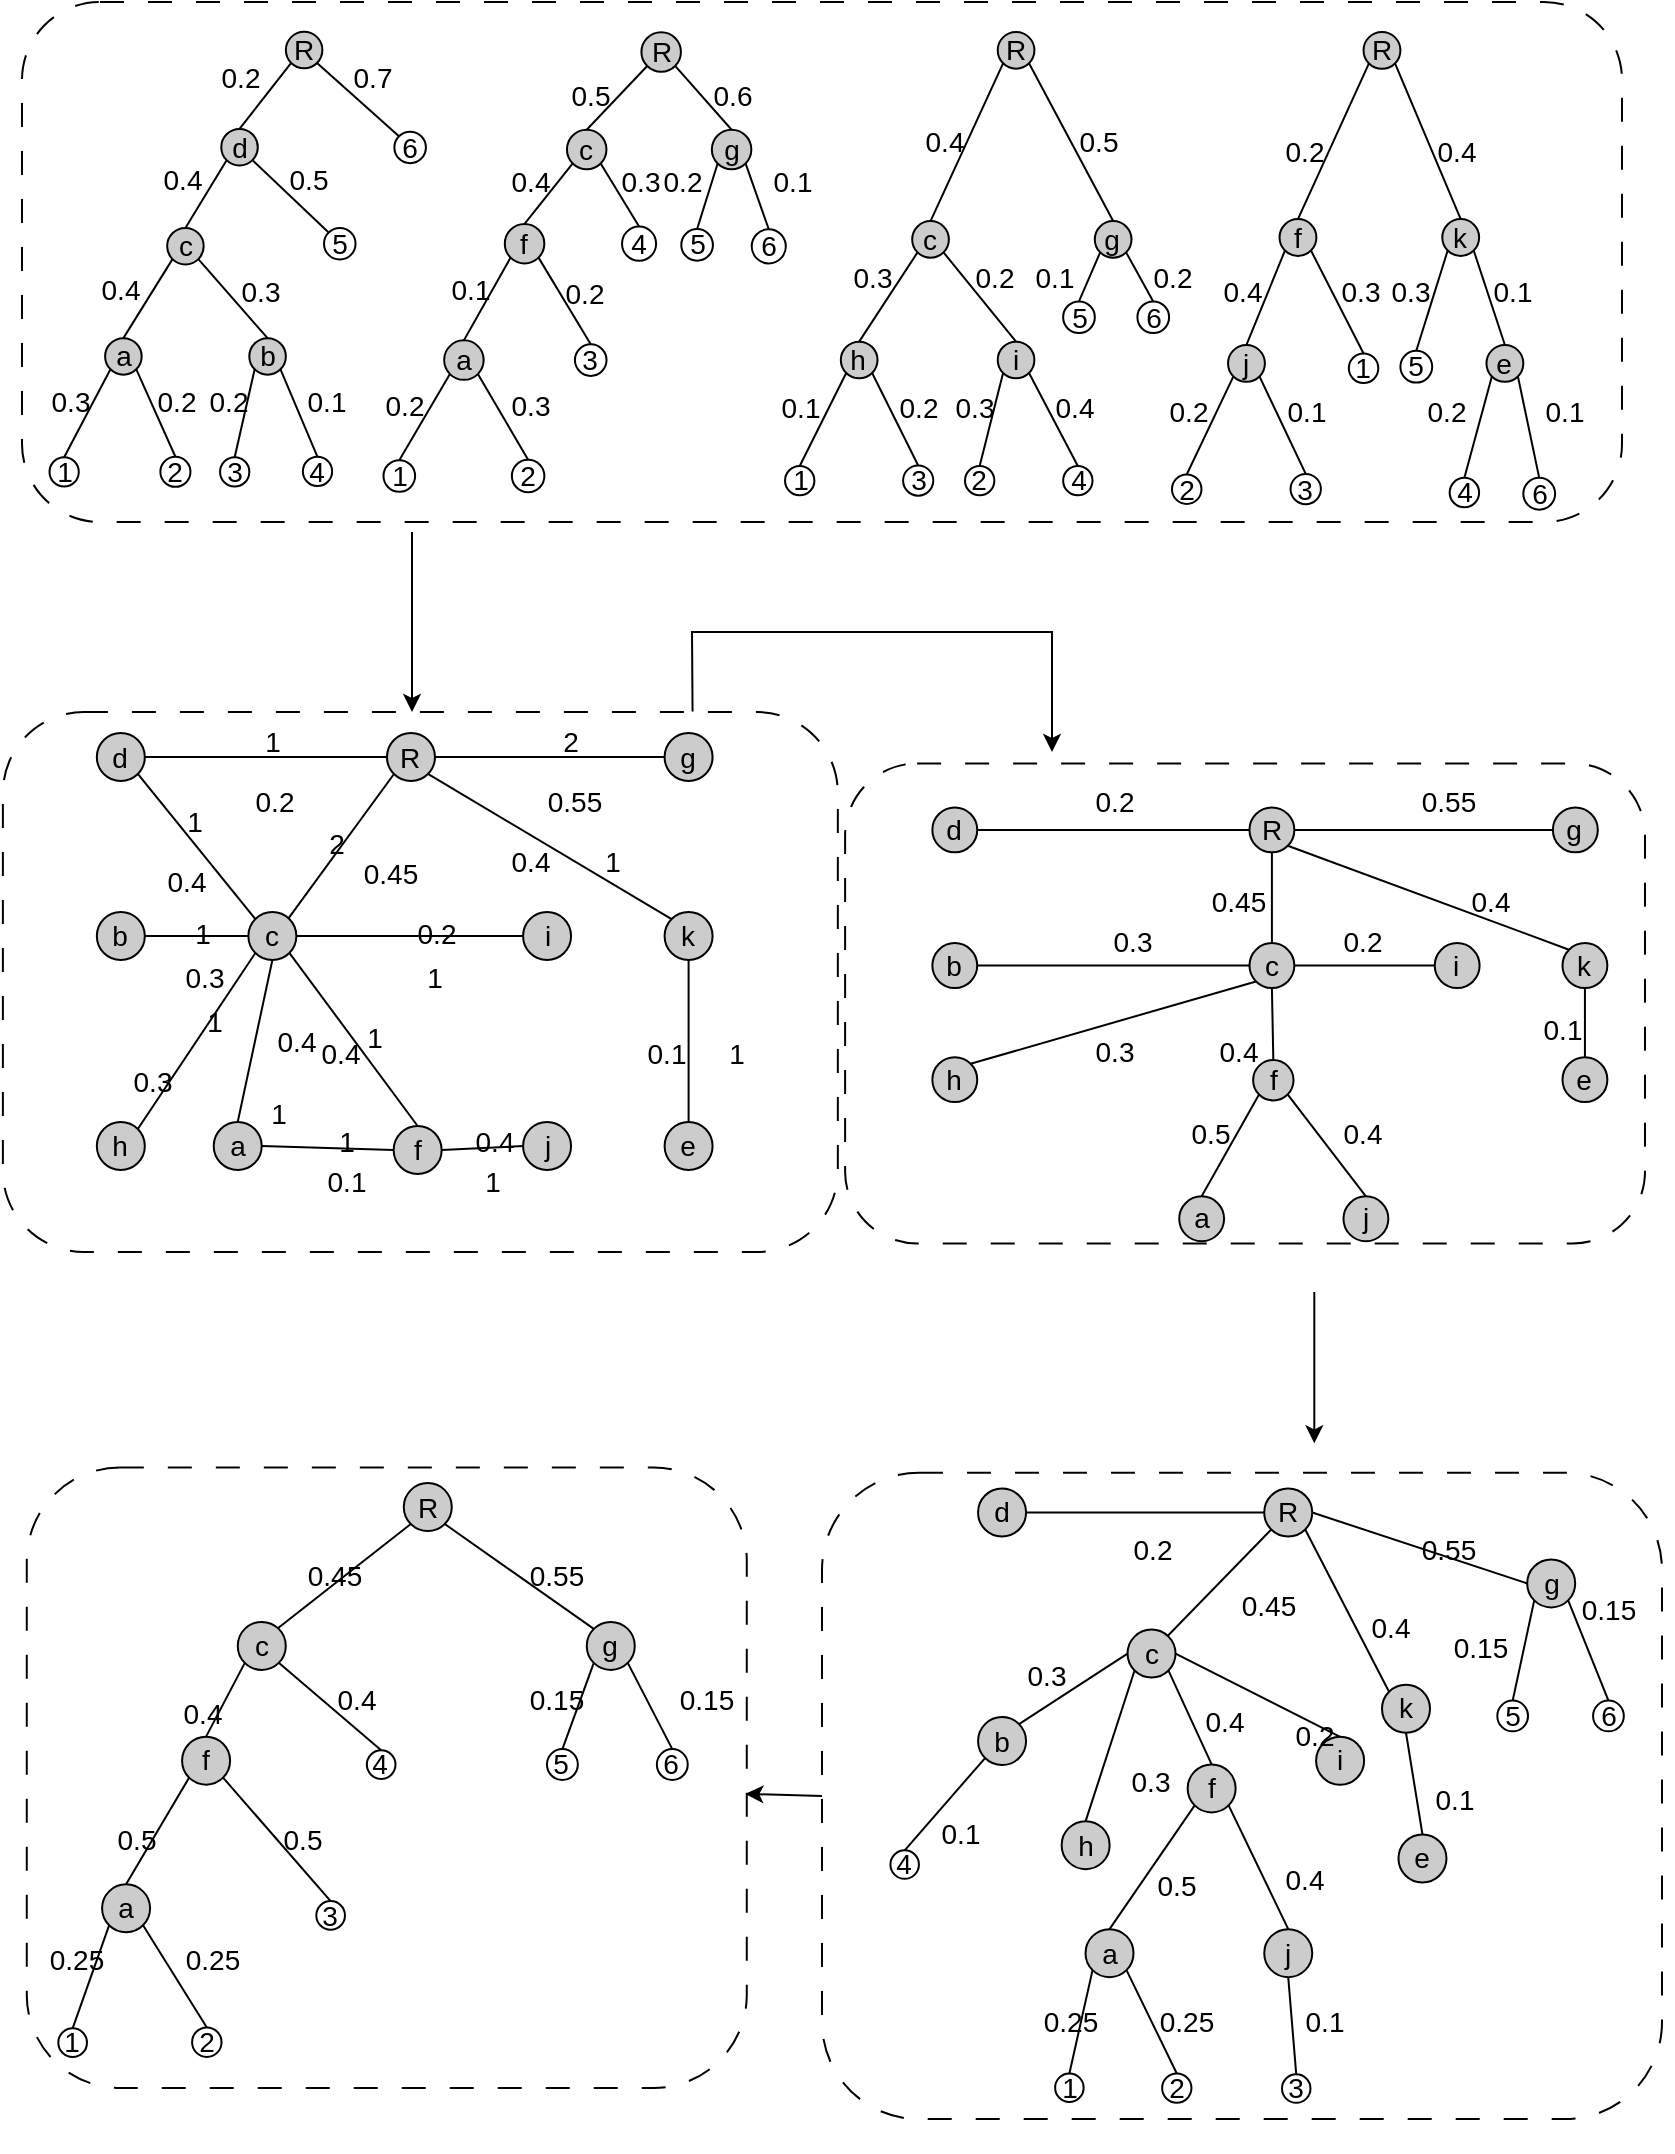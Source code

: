 <mxfile version="22.1.16" type="github" pages="2">
  <diagram name="Page-2" id="9nLId5k3Yff63Bz5OH_D">
    <mxGraphModel dx="-623" dy="1225" grid="1" gridSize="10" guides="1" tooltips="1" connect="1" arrows="1" fold="1" page="1" pageScale="1" pageWidth="850" pageHeight="1100" math="0" shadow="0">
      <root>
        <mxCell id="0" />
        <mxCell id="1" parent="0" />
        <mxCell id="ZnH1mgA_5fljbU6abjrE-9" value="" style="rounded=1;whiteSpace=wrap;html=1;dashed=1;dashPattern=12 12;container=0;fontSize=14;" vertex="1" parent="1">
          <mxGeometry x="875" y="-1095" width="800" height="260" as="geometry" />
        </mxCell>
        <mxCell id="VCHobz935w4u5iutOep8-54" value="" style="group;verticalAlign=middle;align=center;fontStyle=0;fontSize=14;" parent="1" vertex="1" connectable="0">
          <mxGeometry x="1256.52" y="-1085" width="208.212" height="240" as="geometry" />
        </mxCell>
        <mxCell id="VCHobz935w4u5iutOep8-55" value="&lt;font style=&quot;font-size: 14px;&quot;&gt;&lt;span style=&quot;font-size: 14px;&quot;&gt;i&lt;br style=&quot;font-size: 14px;&quot;&gt;&lt;/span&gt;&lt;/font&gt;" style="ellipse;whiteSpace=wrap;html=1;aspect=fixed;fontSize=14;fillColor=#CCCCCC;verticalAlign=middle;align=center;fontStyle=0" parent="VCHobz935w4u5iutOep8-54" vertex="1">
          <mxGeometry x="106.338" y="159.83" width="18.339" height="18.339" as="geometry" />
        </mxCell>
        <mxCell id="VCHobz935w4u5iutOep8-56" value="&lt;font style=&quot;font-size: 14px;&quot;&gt;R&lt;/font&gt;" style="ellipse;whiteSpace=wrap;html=1;aspect=fixed;fontSize=14;fillColor=#CCCCCC;verticalAlign=middle;fontStyle=0;align=center;" parent="VCHobz935w4u5iutOep8-54" vertex="1">
          <mxGeometry x="106.339" y="4.997" width="18.339" height="18.339" as="geometry" />
        </mxCell>
        <mxCell id="VCHobz935w4u5iutOep8-57" value="1" style="ellipse;whiteSpace=wrap;html=1;aspect=fixed;fontSize=14;verticalAlign=middle;align=center;fontStyle=0" parent="VCHobz935w4u5iutOep8-54" vertex="1">
          <mxGeometry y="221.984" width="14.671" height="14.671" as="geometry" />
        </mxCell>
        <mxCell id="VCHobz935w4u5iutOep8-58" value="2" style="ellipse;whiteSpace=wrap;html=1;aspect=fixed;fontSize=14;verticalAlign=middle;align=center;fontStyle=0" parent="VCHobz935w4u5iutOep8-54" vertex="1">
          <mxGeometry x="89.978" y="221.984" width="14.671" height="14.671" as="geometry" />
        </mxCell>
        <mxCell id="VCHobz935w4u5iutOep8-59" value="4" style="ellipse;whiteSpace=wrap;html=1;aspect=fixed;fontSize=14;verticalAlign=middle;align=center;fontStyle=0" parent="VCHobz935w4u5iutOep8-54" vertex="1">
          <mxGeometry x="139.057" y="221.984" width="14.671" height="14.671" as="geometry" />
        </mxCell>
        <mxCell id="VCHobz935w4u5iutOep8-60" value="5" style="ellipse;whiteSpace=wrap;html=1;aspect=fixed;fontSize=14;verticalAlign=middle;align=center;fontStyle=0" parent="VCHobz935w4u5iutOep8-54" vertex="1">
          <mxGeometry x="139.056" y="139.707" width="15.831" height="15.831" as="geometry" />
        </mxCell>
        <mxCell id="VCHobz935w4u5iutOep8-61" value="&lt;font style=&quot;font-size: 14px;&quot;&gt;&lt;span style=&quot;font-size: 14px;&quot;&gt;h&lt;br style=&quot;font-size: 14px;&quot;&gt;&lt;/span&gt;&lt;/font&gt;" style="ellipse;whiteSpace=wrap;html=1;aspect=fixed;fontSize=14;fillColor=#CCCCCC;verticalAlign=middle;align=center;fontStyle=0" parent="VCHobz935w4u5iutOep8-54" vertex="1">
          <mxGeometry x="27.896" y="159.83" width="18.339" height="18.339" as="geometry" />
        </mxCell>
        <mxCell id="VCHobz935w4u5iutOep8-62" value="3" style="ellipse;whiteSpace=wrap;html=1;aspect=fixed;fontSize=14;verticalAlign=middle;align=center;fontStyle=0" parent="VCHobz935w4u5iutOep8-54" vertex="1">
          <mxGeometry x="59.026" y="221.726" width="15.098" height="15.097" as="geometry" />
        </mxCell>
        <mxCell id="VCHobz935w4u5iutOep8-63" value="6" style="ellipse;whiteSpace=wrap;html=1;aspect=fixed;fontSize=14;verticalAlign=middle;align=center;fontStyle=0" parent="VCHobz935w4u5iutOep8-54" vertex="1">
          <mxGeometry x="176.188" y="139.707" width="15.831" height="15.831" as="geometry" />
        </mxCell>
        <mxCell id="VCHobz935w4u5iutOep8-65" value="&lt;span style=&quot;font-size: 14px;&quot;&gt;&lt;span style=&quot;font-size: 14px;&quot;&gt;c&lt;/span&gt;&lt;br style=&quot;font-size: 14px;&quot;&gt;&lt;/span&gt;" style="ellipse;whiteSpace=wrap;html=1;fontSize=14;fillColor=#CCCCCC;aspect=fixed;align=center;verticalAlign=middle;fontStyle=0" parent="VCHobz935w4u5iutOep8-54" vertex="1">
          <mxGeometry x="63.575" y="99.529" width="18.339" height="18.339" as="geometry" />
        </mxCell>
        <mxCell id="VCHobz935w4u5iutOep8-66" value="" style="endArrow=none;html=1;rounded=0;entryX=1;entryY=1;entryDx=0;entryDy=0;exitX=0.5;exitY=0;exitDx=0;exitDy=0;verticalAlign=middle;align=center;fontStyle=0;fontSize=14;" parent="VCHobz935w4u5iutOep8-54" source="VCHobz935w4u5iutOep8-62" target="VCHobz935w4u5iutOep8-61" edge="1">
          <mxGeometry width="50" height="50" relative="1" as="geometry">
            <mxPoint x="204.496" y="142.07" as="sourcePoint" />
            <mxPoint x="245.396" y="97.673" as="targetPoint" />
          </mxGeometry>
        </mxCell>
        <mxCell id="VCHobz935w4u5iutOep8-67" value="" style="endArrow=none;html=1;rounded=0;exitX=0;exitY=1;exitDx=0;exitDy=0;entryX=0.5;entryY=0;entryDx=0;entryDy=0;verticalAlign=middle;align=center;fontStyle=0;fontSize=14;" parent="VCHobz935w4u5iutOep8-54" source="VCHobz935w4u5iutOep8-61" target="VCHobz935w4u5iutOep8-57" edge="1">
          <mxGeometry width="50" height="50" relative="1" as="geometry">
            <mxPoint x="147.237" y="168.708" as="sourcePoint" />
            <mxPoint x="188.137" y="124.311" as="targetPoint" />
          </mxGeometry>
        </mxCell>
        <mxCell id="VCHobz935w4u5iutOep8-68" value="" style="endArrow=none;html=1;rounded=0;exitX=1;exitY=1;exitDx=0;exitDy=0;entryX=0.5;entryY=0;entryDx=0;entryDy=0;verticalAlign=middle;align=center;fontStyle=0;fontSize=14;" parent="VCHobz935w4u5iutOep8-54" source="VCHobz935w4u5iutOep8-65" target="VCHobz935w4u5iutOep8-55" edge="1">
          <mxGeometry width="50" height="50" relative="1" as="geometry">
            <mxPoint x="171.777" y="150.949" as="sourcePoint" />
            <mxPoint x="212.676" y="106.552" as="targetPoint" />
          </mxGeometry>
        </mxCell>
        <mxCell id="VCHobz935w4u5iutOep8-69" value="" style="endArrow=none;html=1;rounded=0;entryX=0;entryY=1;entryDx=0;entryDy=0;exitX=0.5;exitY=0;exitDx=0;exitDy=0;verticalAlign=middle;align=center;fontStyle=0;fontSize=14;" parent="VCHobz935w4u5iutOep8-54" source="VCHobz935w4u5iutOep8-60" target="VCHobz935w4u5iutOep8-76" edge="1">
          <mxGeometry width="50" height="50" relative="1" as="geometry">
            <mxPoint x="171.777" y="150.949" as="sourcePoint" />
            <mxPoint x="212.676" y="106.552" as="targetPoint" />
          </mxGeometry>
        </mxCell>
        <mxCell id="VCHobz935w4u5iutOep8-70" value="" style="endArrow=none;html=1;rounded=0;entryX=1;entryY=1;entryDx=0;entryDy=0;exitX=0.5;exitY=0;exitDx=0;exitDy=0;verticalAlign=middle;align=center;fontStyle=0;fontSize=14;" parent="VCHobz935w4u5iutOep8-54" source="VCHobz935w4u5iutOep8-63" target="VCHobz935w4u5iutOep8-76" edge="1">
          <mxGeometry width="50" height="50" relative="1" as="geometry">
            <mxPoint x="173.597" y="201.188" as="sourcePoint" />
            <mxPoint x="136.082" y="67.729" as="targetPoint" />
          </mxGeometry>
        </mxCell>
        <mxCell id="VCHobz935w4u5iutOep8-71" value="" style="endArrow=none;html=1;rounded=0;entryX=0;entryY=1;entryDx=0;entryDy=0;exitX=0.5;exitY=0;exitDx=0;exitDy=0;verticalAlign=middle;align=center;fontStyle=0;fontSize=14;" parent="VCHobz935w4u5iutOep8-54" source="VCHobz935w4u5iutOep8-61" target="VCHobz935w4u5iutOep8-65" edge="1">
          <mxGeometry width="50" height="50" relative="1" as="geometry">
            <mxPoint x="130.878" y="159.828" as="sourcePoint" />
            <mxPoint x="171.777" y="115.432" as="targetPoint" />
          </mxGeometry>
        </mxCell>
        <mxCell id="VCHobz935w4u5iutOep8-73" value="" style="endArrow=none;html=1;rounded=0;entryX=0;entryY=1;entryDx=0;entryDy=0;exitX=0.5;exitY=0;exitDx=0;exitDy=0;verticalAlign=middle;align=center;fontStyle=0;fontSize=14;" parent="VCHobz935w4u5iutOep8-54" source="VCHobz935w4u5iutOep8-65" target="VCHobz935w4u5iutOep8-56" edge="1">
          <mxGeometry width="50" height="50" relative="1" as="geometry">
            <mxPoint x="85.848" y="50.577" as="sourcePoint" />
            <mxPoint x="171.777" y="115.432" as="targetPoint" />
          </mxGeometry>
        </mxCell>
        <mxCell id="VCHobz935w4u5iutOep8-74" value="" style="endArrow=none;html=1;rounded=0;entryX=0;entryY=1;entryDx=0;entryDy=0;exitX=0.5;exitY=0;exitDx=0;exitDy=0;verticalAlign=middle;align=center;fontStyle=0;fontSize=14;" parent="VCHobz935w4u5iutOep8-54" source="VCHobz935w4u5iutOep8-58" target="VCHobz935w4u5iutOep8-55" edge="1">
          <mxGeometry width="50" height="50" relative="1" as="geometry">
            <mxPoint x="130.878" y="168.708" as="sourcePoint" />
            <mxPoint x="171.777" y="124.311" as="targetPoint" />
          </mxGeometry>
        </mxCell>
        <mxCell id="VCHobz935w4u5iutOep8-75" value="" style="endArrow=none;html=1;rounded=0;entryX=0.5;entryY=0;entryDx=0;entryDy=0;exitX=1;exitY=1;exitDx=0;exitDy=0;verticalAlign=middle;align=center;fontStyle=0;fontSize=14;" parent="VCHobz935w4u5iutOep8-54" source="VCHobz935w4u5iutOep8-55" target="VCHobz935w4u5iutOep8-59" edge="1">
          <mxGeometry width="50" height="50" relative="1" as="geometry">
            <mxPoint x="130.878" y="168.708" as="sourcePoint" />
            <mxPoint x="171.777" y="124.311" as="targetPoint" />
          </mxGeometry>
        </mxCell>
        <mxCell id="VCHobz935w4u5iutOep8-76" value="&lt;span style=&quot;font-size: 14px;&quot;&gt;&lt;font style=&quot;font-size: 14px;&quot;&gt;g&lt;/font&gt;&lt;br style=&quot;font-size: 14px;&quot;&gt;&lt;/span&gt;" style="ellipse;whiteSpace=wrap;html=1;aspect=fixed;fontSize=14;fillColor=#CCCCCC;verticalAlign=middle;fontStyle=0;align=center;" parent="VCHobz935w4u5iutOep8-54" vertex="1">
          <mxGeometry x="154.886" y="99.529" width="18.339" height="18.339" as="geometry" />
        </mxCell>
        <mxCell id="VCHobz935w4u5iutOep8-77" value="" style="endArrow=none;html=1;rounded=0;entryX=1;entryY=1;entryDx=0;entryDy=0;exitX=0.5;exitY=0;exitDx=0;exitDy=0;verticalAlign=middle;align=center;fontStyle=0;fontSize=14;" parent="VCHobz935w4u5iutOep8-54" source="VCHobz935w4u5iutOep8-76" target="VCHobz935w4u5iutOep8-56" edge="1">
          <mxGeometry width="50" height="50" relative="1" as="geometry">
            <mxPoint x="135.098" y="106.552" as="sourcePoint" />
            <mxPoint x="174.832" y="62.155" as="targetPoint" />
          </mxGeometry>
        </mxCell>
        <mxCell id="VCHobz935w4u5iutOep8-161" value="0.3" style="text;html=1;align=center;verticalAlign=middle;resizable=0;points=[];autosize=1;strokeColor=none;fillColor=none;fontStyle=0;fontSize=14;" parent="VCHobz935w4u5iutOep8-54" vertex="1">
          <mxGeometry x="23.572" y="113.07" width="40" height="30" as="geometry" />
        </mxCell>
        <mxCell id="VCHobz935w4u5iutOep8-162" value="0.3" style="text;html=1;align=center;verticalAlign=middle;resizable=0;points=[];autosize=1;strokeColor=none;fillColor=none;fontStyle=0;fontSize=14;" parent="VCHobz935w4u5iutOep8-54" vertex="1">
          <mxGeometry x="74.12" y="178.166" width="40" height="30" as="geometry" />
        </mxCell>
        <mxCell id="VCHobz935w4u5iutOep8-172" value="0.2" style="text;html=1;align=center;verticalAlign=middle;resizable=0;points=[];autosize=1;strokeColor=none;fillColor=none;fontStyle=0;fontSize=14;" parent="VCHobz935w4u5iutOep8-54" vertex="1">
          <mxGeometry x="46.238" y="178.166" width="40" height="30" as="geometry" />
        </mxCell>
        <mxCell id="VCHobz935w4u5iutOep8-173" value="0.2" style="text;html=1;align=center;verticalAlign=middle;resizable=0;points=[];autosize=1;strokeColor=none;fillColor=none;fontStyle=0;fontSize=14;" parent="VCHobz935w4u5iutOep8-54" vertex="1">
          <mxGeometry x="84.677" y="113.07" width="40" height="30" as="geometry" />
        </mxCell>
        <mxCell id="VCHobz935w4u5iutOep8-174" value="0.2" style="text;html=1;align=center;verticalAlign=middle;resizable=0;points=[];autosize=1;strokeColor=none;fillColor=none;fontStyle=0;fontSize=14;" parent="VCHobz935w4u5iutOep8-54" vertex="1">
          <mxGeometry x="173.222" y="113.07" width="40" height="30" as="geometry" />
        </mxCell>
        <mxCell id="VCHobz935w4u5iutOep8-189" value="0.1" style="text;html=1;align=center;verticalAlign=middle;resizable=0;points=[];autosize=1;strokeColor=none;fillColor=none;fontStyle=0;fontSize=14;" parent="VCHobz935w4u5iutOep8-54" vertex="1">
          <mxGeometry x="-12.106" y="178.166" width="40" height="30" as="geometry" />
        </mxCell>
        <mxCell id="VCHobz935w4u5iutOep8-191" value="0.4" style="text;html=1;align=center;verticalAlign=middle;resizable=0;points=[];autosize=1;strokeColor=none;fillColor=none;fontStyle=0;fontSize=14;" parent="VCHobz935w4u5iutOep8-54" vertex="1">
          <mxGeometry x="124.679" y="178.166" width="40" height="30" as="geometry" />
        </mxCell>
        <mxCell id="VCHobz935w4u5iutOep8-192" value="0.4" style="text;html=1;align=center;verticalAlign=middle;resizable=0;points=[];autosize=1;strokeColor=none;fillColor=none;fontStyle=0;fontSize=14;" parent="VCHobz935w4u5iutOep8-54" vertex="1">
          <mxGeometry x="59.025" y="45.001" width="40" height="30" as="geometry" />
        </mxCell>
        <mxCell id="VCHobz935w4u5iutOep8-193" value="0.5" style="text;html=1;align=center;verticalAlign=middle;resizable=0;points=[];autosize=1;strokeColor=none;fillColor=none;fontStyle=0;fontSize=14;" parent="VCHobz935w4u5iutOep8-54" vertex="1">
          <mxGeometry x="136.185" y="45.001" width="40" height="30" as="geometry" />
        </mxCell>
        <mxCell id="ZnH1mgA_5fljbU6abjrE-4" value="0.1" style="text;html=1;align=center;verticalAlign=middle;resizable=0;points=[];autosize=1;strokeColor=none;fillColor=none;fontStyle=0;fontSize=14;" vertex="1" parent="VCHobz935w4u5iutOep8-54">
          <mxGeometry x="114.884" y="113.066" width="40" height="30" as="geometry" />
        </mxCell>
        <mxCell id="VCHobz935w4u5iutOep8-78" value="" style="group;verticalAlign=middle;align=center;fontStyle=0;fontSize=14;" parent="1" vertex="1" connectable="0">
          <mxGeometry x="1450" y="-1090" width="193.559" height="250" as="geometry" />
        </mxCell>
        <mxCell id="VCHobz935w4u5iutOep8-79" value="&lt;font style=&quot;font-size: 14px;&quot;&gt;R&lt;br style=&quot;font-size: 14px;&quot;&gt;&lt;/font&gt;" style="ellipse;whiteSpace=wrap;html=1;aspect=fixed;fontSize=14;fillColor=#CCCCCC;verticalAlign=middle;fontStyle=0;align=center;" parent="VCHobz935w4u5iutOep8-78" vertex="1">
          <mxGeometry x="95.781" y="9.998" width="18.419" height="18.419" as="geometry" />
        </mxCell>
        <mxCell id="VCHobz935w4u5iutOep8-80" value="2" style="ellipse;whiteSpace=wrap;html=1;aspect=fixed;fontSize=14;verticalAlign=middle;align=center;fontStyle=0" parent="VCHobz935w4u5iutOep8-78" vertex="1">
          <mxGeometry y="231.233" width="14.735" height="14.735" as="geometry" />
        </mxCell>
        <mxCell id="VCHobz935w4u5iutOep8-81" value="1" style="ellipse;whiteSpace=wrap;html=1;aspect=fixed;fontSize=14;verticalAlign=middle;align=center;fontStyle=0" parent="VCHobz935w4u5iutOep8-78" vertex="1">
          <mxGeometry x="88.416" y="170.76" width="14.735" height="14.735" as="geometry" />
        </mxCell>
        <mxCell id="VCHobz935w4u5iutOep8-82" value="4" style="ellipse;whiteSpace=wrap;html=1;aspect=fixed;fontSize=14;verticalAlign=middle;align=center;fontStyle=0" parent="VCHobz935w4u5iutOep8-78" vertex="1">
          <mxGeometry x="138.827" y="232.926" width="14.735" height="14.735" as="geometry" />
        </mxCell>
        <mxCell id="VCHobz935w4u5iutOep8-83" value="5" style="ellipse;whiteSpace=wrap;html=1;aspect=fixed;fontSize=14;verticalAlign=middle;align=center;fontStyle=0" parent="VCHobz935w4u5iutOep8-78" vertex="1">
          <mxGeometry x="114.202" y="169.41" width="15.9" height="15.9" as="geometry" />
        </mxCell>
        <mxCell id="VCHobz935w4u5iutOep8-84" value="&lt;font style=&quot;font-size: 14px;&quot;&gt;&lt;span style=&quot;font-size: 14px;&quot;&gt;j&lt;br style=&quot;font-size: 14px;&quot;&gt;&lt;/span&gt;&lt;/font&gt;" style="ellipse;whiteSpace=wrap;html=1;aspect=fixed;fontSize=14;fillColor=#CCCCCC;verticalAlign=middle;align=center;fontStyle=0" parent="VCHobz935w4u5iutOep8-78" vertex="1">
          <mxGeometry x="28.018" y="166.489" width="18.419" height="18.419" as="geometry" />
        </mxCell>
        <mxCell id="VCHobz935w4u5iutOep8-85" value="3" style="ellipse;whiteSpace=wrap;html=1;aspect=fixed;fontSize=14;verticalAlign=middle;align=center;fontStyle=0" parent="VCHobz935w4u5iutOep8-78" vertex="1">
          <mxGeometry x="59.284" y="230.965" width="15.164" height="15.163" as="geometry" />
        </mxCell>
        <mxCell id="VCHobz935w4u5iutOep8-86" value="&lt;span style=&quot;font-size: 14px;&quot;&gt;&lt;font style=&quot;font-size: 14px;&quot;&gt;k&lt;/font&gt;&lt;br style=&quot;font-size: 14px;&quot;&gt;&lt;/span&gt;" style="ellipse;whiteSpace=wrap;html=1;aspect=fixed;fontSize=14;fillColor=#CCCCCC;verticalAlign=middle;fontStyle=0;align=center;" parent="VCHobz935w4u5iutOep8-78" vertex="1">
          <mxGeometry x="135.145" y="103.555" width="18.419" height="18.419" as="geometry" />
        </mxCell>
        <mxCell id="VCHobz935w4u5iutOep8-87" value="&lt;span style=&quot;font-size: 14px;&quot;&gt;&lt;span style=&quot;font-size: 14px;&quot;&gt;f&lt;/span&gt;&lt;br style=&quot;font-size: 14px;&quot;&gt;&lt;/span&gt;" style="ellipse;whiteSpace=wrap;html=1;fontSize=14;fillColor=#CCCCCC;aspect=fixed;align=center;verticalAlign=middle;fontStyle=0" parent="VCHobz935w4u5iutOep8-78" vertex="1">
          <mxGeometry x="53.772" y="103.557" width="18.419" height="18.419" as="geometry" />
        </mxCell>
        <mxCell id="VCHobz935w4u5iutOep8-88" value="" style="endArrow=none;html=1;rounded=0;entryX=1;entryY=1;entryDx=0;entryDy=0;exitX=0.5;exitY=0;exitDx=0;exitDy=0;verticalAlign=middle;align=center;fontStyle=0;fontSize=14;" parent="VCHobz935w4u5iutOep8-78" source="VCHobz935w4u5iutOep8-85" target="VCHobz935w4u5iutOep8-84" edge="1">
          <mxGeometry width="50" height="50" relative="1" as="geometry">
            <mxPoint x="205.391" y="147.989" as="sourcePoint" />
            <mxPoint x="246.469" y="101.743" as="targetPoint" />
          </mxGeometry>
        </mxCell>
        <mxCell id="VCHobz935w4u5iutOep8-89" value="" style="endArrow=none;html=1;rounded=0;exitX=0;exitY=1;exitDx=0;exitDy=0;entryX=0.5;entryY=0;entryDx=0;entryDy=0;verticalAlign=middle;align=center;fontStyle=0;fontSize=14;" parent="VCHobz935w4u5iutOep8-78" source="VCHobz935w4u5iutOep8-84" target="VCHobz935w4u5iutOep8-80" edge="1">
          <mxGeometry width="50" height="50" relative="1" as="geometry">
            <mxPoint x="147.881" y="175.737" as="sourcePoint" />
            <mxPoint x="188.959" y="129.491" as="targetPoint" />
          </mxGeometry>
        </mxCell>
        <mxCell id="VCHobz935w4u5iutOep8-90" value="" style="endArrow=none;html=1;rounded=0;entryX=0;entryY=1;entryDx=0;entryDy=0;exitX=0.5;exitY=0;exitDx=0;exitDy=0;verticalAlign=middle;align=center;fontStyle=0;fontSize=14;" parent="VCHobz935w4u5iutOep8-78" source="VCHobz935w4u5iutOep8-83" target="VCHobz935w4u5iutOep8-86" edge="1">
          <mxGeometry width="50" height="50" relative="1" as="geometry">
            <mxPoint x="198.668" y="178.586" as="sourcePoint" />
            <mxPoint x="239.746" y="132.339" as="targetPoint" />
          </mxGeometry>
        </mxCell>
        <mxCell id="VCHobz935w4u5iutOep8-91" value="" style="endArrow=none;html=1;rounded=0;entryX=0;entryY=1;entryDx=0;entryDy=0;exitX=0.5;exitY=0;exitDx=0;exitDy=0;verticalAlign=middle;align=center;fontStyle=0;fontSize=14;" parent="VCHobz935w4u5iutOep8-78" source="VCHobz935w4u5iutOep8-84" target="VCHobz935w4u5iutOep8-87" edge="1">
          <mxGeometry width="50" height="50" relative="1" as="geometry">
            <mxPoint x="131.45" y="166.488" as="sourcePoint" />
            <mxPoint x="172.528" y="120.241" as="targetPoint" />
          </mxGeometry>
        </mxCell>
        <mxCell id="VCHobz935w4u5iutOep8-93" value="" style="endArrow=none;html=1;rounded=0;entryX=0;entryY=1;entryDx=0;entryDy=0;exitX=0.5;exitY=0;exitDx=0;exitDy=0;verticalAlign=middle;align=center;fontStyle=0;fontSize=14;" parent="VCHobz935w4u5iutOep8-78" source="VCHobz935w4u5iutOep8-87" target="VCHobz935w4u5iutOep8-79" edge="1">
          <mxGeometry width="50" height="50" relative="1" as="geometry">
            <mxPoint x="131.45" y="166.488" as="sourcePoint" />
            <mxPoint x="172.528" y="120.241" as="targetPoint" />
          </mxGeometry>
        </mxCell>
        <mxCell id="VCHobz935w4u5iutOep8-94" value="" style="endArrow=none;html=1;rounded=0;entryX=1;entryY=1;entryDx=0;entryDy=0;exitX=0.5;exitY=0;exitDx=0;exitDy=0;verticalAlign=middle;align=center;fontStyle=0;fontSize=14;" parent="VCHobz935w4u5iutOep8-78" source="VCHobz935w4u5iutOep8-81" target="VCHobz935w4u5iutOep8-87" edge="1">
          <mxGeometry width="50" height="50" relative="1" as="geometry">
            <mxPoint x="131.45" y="175.737" as="sourcePoint" />
            <mxPoint x="109.5" y="184.708" as="targetPoint" />
          </mxGeometry>
        </mxCell>
        <mxCell id="VCHobz935w4u5iutOep8-95" value="" style="endArrow=none;html=1;rounded=0;entryX=0.5;entryY=0;entryDx=0;entryDy=0;exitX=0;exitY=1;exitDx=0;exitDy=0;verticalAlign=middle;align=center;fontStyle=0;fontSize=14;" parent="VCHobz935w4u5iutOep8-78" source="VCHobz935w4u5iutOep8-96" target="VCHobz935w4u5iutOep8-82" edge="1">
          <mxGeometry width="50" height="50" relative="1" as="geometry">
            <mxPoint x="122.525" y="184.708" as="sourcePoint" />
            <mxPoint x="172.528" y="129.491" as="targetPoint" />
          </mxGeometry>
        </mxCell>
        <mxCell id="VCHobz935w4u5iutOep8-96" value="&lt;span style=&quot;font-size: 14px;&quot;&gt;&lt;font style=&quot;font-size: 14px;&quot;&gt;e&lt;/font&gt;&lt;br style=&quot;font-size: 14px;&quot;&gt;&lt;/span&gt;" style="ellipse;whiteSpace=wrap;html=1;aspect=fixed;fontSize=14;fillColor=#CCCCCC;verticalAlign=middle;fontStyle=0;align=center;" parent="VCHobz935w4u5iutOep8-78" vertex="1">
          <mxGeometry x="157.24" y="166.488" width="18.419" height="18.419" as="geometry" />
        </mxCell>
        <mxCell id="VCHobz935w4u5iutOep8-97" value="" style="endArrow=none;html=1;rounded=0;entryX=1;entryY=1;entryDx=0;entryDy=0;exitX=0.5;exitY=0;exitDx=0;exitDy=0;verticalAlign=middle;align=center;fontStyle=0;fontSize=14;" parent="VCHobz935w4u5iutOep8-78" source="VCHobz935w4u5iutOep8-86" target="VCHobz935w4u5iutOep8-79" edge="1">
          <mxGeometry width="50" height="50" relative="1" as="geometry">
            <mxPoint x="63.853" y="138.74" as="sourcePoint" />
            <mxPoint x="103.762" y="92.493" as="targetPoint" />
          </mxGeometry>
        </mxCell>
        <mxCell id="VCHobz935w4u5iutOep8-98" value="6" style="ellipse;whiteSpace=wrap;html=1;aspect=fixed;fontSize=14;verticalAlign=middle;align=center;fontStyle=0" parent="VCHobz935w4u5iutOep8-78" vertex="1">
          <mxGeometry x="175.658" y="232.926" width="15.9" height="15.9" as="geometry" />
        </mxCell>
        <mxCell id="VCHobz935w4u5iutOep8-99" value="" style="endArrow=none;html=1;rounded=0;entryX=1;entryY=1;entryDx=0;entryDy=0;exitX=0.5;exitY=0;exitDx=0;exitDy=0;verticalAlign=middle;align=center;fontStyle=0;fontSize=14;" parent="VCHobz935w4u5iutOep8-78" source="VCHobz935w4u5iutOep8-98" target="VCHobz935w4u5iutOep8-96" edge="1">
          <mxGeometry width="50" height="50" relative="1" as="geometry">
            <mxPoint x="221.256" y="236.718" as="sourcePoint" />
            <mxPoint x="183.577" y="97.698" as="targetPoint" />
          </mxGeometry>
        </mxCell>
        <mxCell id="VCHobz935w4u5iutOep8-100" value="" style="endArrow=none;html=1;rounded=0;entryX=0.5;entryY=0;entryDx=0;entryDy=0;exitX=1;exitY=1;exitDx=0;exitDy=0;verticalAlign=middle;align=center;fontStyle=0;fontSize=14;" parent="VCHobz935w4u5iutOep8-78" source="VCHobz935w4u5iutOep8-86" target="VCHobz935w4u5iutOep8-96" edge="1">
          <mxGeometry width="50" height="50" relative="1" as="geometry">
            <mxPoint x="31.927" y="110.992" as="sourcePoint" />
            <mxPoint x="71.835" y="64.745" as="targetPoint" />
          </mxGeometry>
        </mxCell>
        <mxCell id="VCHobz935w4u5iutOep8-163" value="0.3" style="text;html=1;align=center;verticalAlign=middle;resizable=0;points=[];autosize=1;strokeColor=none;fillColor=none;fontStyle=0;fontSize=14;" parent="VCHobz935w4u5iutOep8-78" vertex="1">
          <mxGeometry x="98.825" y="124.903" width="40" height="30" as="geometry" />
        </mxCell>
        <mxCell id="VCHobz935w4u5iutOep8-164" value="0.3" style="text;html=1;align=center;verticalAlign=middle;resizable=0;points=[];autosize=1;strokeColor=none;fillColor=none;fontStyle=0;fontSize=14;" parent="VCHobz935w4u5iutOep8-78" vertex="1">
          <mxGeometry x="74.445" y="124.903" width="40" height="30" as="geometry" />
        </mxCell>
        <mxCell id="VCHobz935w4u5iutOep8-175" value="0.2" style="text;html=1;align=center;verticalAlign=middle;resizable=0;points=[];autosize=1;strokeColor=none;fillColor=none;fontStyle=0;fontSize=14;" parent="VCHobz935w4u5iutOep8-78" vertex="1">
          <mxGeometry x="-11.981" y="184.905" width="40" height="30" as="geometry" />
        </mxCell>
        <mxCell id="VCHobz935w4u5iutOep8-176" value="0.2" style="text;html=1;align=center;verticalAlign=middle;resizable=0;points=[];autosize=1;strokeColor=none;fillColor=none;fontStyle=0;fontSize=14;" parent="VCHobz935w4u5iutOep8-78" vertex="1">
          <mxGeometry x="46.436" y="55.496" width="40" height="30" as="geometry" />
        </mxCell>
        <mxCell id="VCHobz935w4u5iutOep8-177" value="0.2" style="text;html=1;align=center;verticalAlign=middle;resizable=0;points=[];autosize=1;strokeColor=none;fillColor=none;fontStyle=0;fontSize=14;" parent="VCHobz935w4u5iutOep8-78" vertex="1">
          <mxGeometry x="117.242" y="184.905" width="40" height="30" as="geometry" />
        </mxCell>
        <mxCell id="VCHobz935w4u5iutOep8-190" value="0.1" style="text;html=1;align=center;verticalAlign=middle;resizable=0;points=[];autosize=1;strokeColor=none;fillColor=none;fontStyle=0;fontSize=14;" parent="VCHobz935w4u5iutOep8-78" vertex="1">
          <mxGeometry x="47.02" y="184.905" width="40" height="30" as="geometry" />
        </mxCell>
        <mxCell id="VCHobz935w4u5iutOep8-194" value="0.4" style="text;html=1;align=center;verticalAlign=middle;resizable=0;points=[];autosize=1;strokeColor=none;fillColor=none;fontStyle=0;fontSize=14;" parent="VCHobz935w4u5iutOep8-78" vertex="1">
          <mxGeometry x="14.736" y="124.903" width="40" height="30" as="geometry" />
        </mxCell>
        <mxCell id="VCHobz935w4u5iutOep8-195" value="0.4" style="text;html=1;align=center;verticalAlign=middle;resizable=0;points=[];autosize=1;strokeColor=none;fillColor=none;fontStyle=0;fontSize=14;" parent="VCHobz935w4u5iutOep8-78" vertex="1">
          <mxGeometry x="121.633" y="55.496" width="40" height="30" as="geometry" />
        </mxCell>
        <mxCell id="VCHobz935w4u5iutOep8-196" value="0.1" style="text;html=1;align=center;verticalAlign=middle;resizable=0;points=[];autosize=1;strokeColor=none;fillColor=none;fontStyle=0;fontSize=14;" parent="VCHobz935w4u5iutOep8-78" vertex="1">
          <mxGeometry x="150.486" y="124.903" width="40" height="30" as="geometry" />
        </mxCell>
        <mxCell id="VCHobz935w4u5iutOep8-386" value="" style="endArrow=classic;html=1;rounded=0;fontStyle=0;verticalAlign=middle;align=center;fontSize=14;exitX=0;exitY=0.5;exitDx=0;exitDy=0;entryX=0.998;entryY=0.526;entryDx=0;entryDy=0;entryPerimeter=0;" parent="1" edge="1" target="ZnH1mgA_5fljbU6abjrE-13" source="ZnH1mgA_5fljbU6abjrE-12">
          <mxGeometry width="50" height="50" relative="1" as="geometry">
            <mxPoint x="1087.39" y="-432.02" as="sourcePoint" />
            <mxPoint x="1087.39" y="-362.224" as="targetPoint" />
          </mxGeometry>
        </mxCell>
        <mxCell id="VCHobz935w4u5iutOep8-384" value="" style="endArrow=classic;html=1;rounded=0;fontStyle=0;verticalAlign=middle;align=center;fontSize=14;exitX=0.826;exitY=-0.001;exitDx=0;exitDy=0;exitPerimeter=0;" parent="1" edge="1" source="ZnH1mgA_5fljbU6abjrE-10">
          <mxGeometry width="50" height="50" relative="1" as="geometry">
            <mxPoint x="1190" y="-720" as="sourcePoint" />
            <mxPoint x="1390" y="-720" as="targetPoint" />
            <Array as="points">
              <mxPoint x="1210" y="-780" />
              <mxPoint x="1310" y="-780" />
              <mxPoint x="1390" y="-780" />
            </Array>
          </mxGeometry>
        </mxCell>
        <mxCell id="VCHobz935w4u5iutOep8-381" value="" style="endArrow=classic;html=1;rounded=0;fontStyle=0;verticalAlign=middle;align=center;fontSize=14;" parent="1" edge="1">
          <mxGeometry width="50" height="50" relative="1" as="geometry">
            <mxPoint x="1070.003" y="-830" as="sourcePoint" />
            <mxPoint x="1070.003" y="-740" as="targetPoint" />
          </mxGeometry>
        </mxCell>
        <mxCell id="VCHobz935w4u5iutOep8-380" value="" style="group;verticalAlign=middle;align=center;fontStyle=0;fontSize=14;" parent="1" vertex="1" connectable="0">
          <mxGeometry x="912.413" y="-740" width="370.507" height="270" as="geometry" />
        </mxCell>
        <mxCell id="ZnH1mgA_5fljbU6abjrE-10" value="" style="rounded=1;whiteSpace=wrap;html=1;dashed=1;dashPattern=12 12;fontSize=14;" vertex="1" parent="VCHobz935w4u5iutOep8-380">
          <mxGeometry x="-46.968" width="417.476" height="270" as="geometry" />
        </mxCell>
        <mxCell id="VCHobz935w4u5iutOep8-102" value="d" style="ellipse;whiteSpace=wrap;html=1;aspect=fixed;fontSize=14;fillColor=#CCCCCC;verticalAlign=middle;align=center;fontStyle=0" parent="VCHobz935w4u5iutOep8-380" vertex="1">
          <mxGeometry y="10.5" width="24" height="24" as="geometry" />
        </mxCell>
        <mxCell id="VCHobz935w4u5iutOep8-103" value="g" style="ellipse;whiteSpace=wrap;html=1;aspect=fixed;fontSize=14;fillColor=#CCCCCC;verticalAlign=middle;align=center;fontStyle=0" parent="VCHobz935w4u5iutOep8-380" vertex="1">
          <mxGeometry x="283.883" y="10.5" width="24" height="24" as="geometry" />
        </mxCell>
        <mxCell id="VCHobz935w4u5iutOep8-104" value="&lt;span style=&quot;font-size: 14px;&quot;&gt;R&lt;br style=&quot;font-size: 14px;&quot;&gt;&lt;/span&gt;" style="ellipse;whiteSpace=wrap;html=1;aspect=fixed;fontSize=14;fillColor=#CCCCCC;fontStyle=0;verticalAlign=middle;align=center;" parent="VCHobz935w4u5iutOep8-380" vertex="1">
          <mxGeometry x="145.073" y="10.5" width="24" height="24" as="geometry" />
        </mxCell>
        <mxCell id="VCHobz935w4u5iutOep8-105" value="b" style="ellipse;whiteSpace=wrap;html=1;aspect=fixed;fontSize=14;fillColor=#cccccc;verticalAlign=middle;align=center;fontStyle=0" parent="VCHobz935w4u5iutOep8-380" vertex="1">
          <mxGeometry y="100" width="24" height="24" as="geometry" />
        </mxCell>
        <mxCell id="VCHobz935w4u5iutOep8-106" value="f" style="ellipse;whiteSpace=wrap;html=1;aspect=fixed;fontSize=14;fillColor=#CCCCCC;verticalAlign=middle;align=center;fontStyle=0" parent="VCHobz935w4u5iutOep8-380" vertex="1">
          <mxGeometry x="148.413" y="207" width="24" height="24" as="geometry" />
        </mxCell>
        <mxCell id="VCHobz935w4u5iutOep8-107" value="i" style="ellipse;whiteSpace=wrap;html=1;aspect=fixed;fontSize=14;fillColor=#cccccc;verticalAlign=middle;align=center;fontStyle=0" parent="VCHobz935w4u5iutOep8-380" vertex="1">
          <mxGeometry x="213.121" y="100" width="24" height="24" as="geometry" />
        </mxCell>
        <mxCell id="VCHobz935w4u5iutOep8-108" value="a" style="ellipse;whiteSpace=wrap;html=1;aspect=fixed;fontSize=14;fillColor=#cccccc;verticalAlign=middle;align=center;fontStyle=0" parent="VCHobz935w4u5iutOep8-380" vertex="1">
          <mxGeometry x="58.447" y="205" width="24" height="24" as="geometry" />
        </mxCell>
        <mxCell id="VCHobz935w4u5iutOep8-109" value="j" style="ellipse;whiteSpace=wrap;html=1;aspect=fixed;fontSize=14;fillColor=#cccccc;verticalAlign=middle;align=center;fontStyle=0" parent="VCHobz935w4u5iutOep8-380" vertex="1">
          <mxGeometry x="213.121" y="205" width="24" height="24" as="geometry" />
        </mxCell>
        <mxCell id="VCHobz935w4u5iutOep8-110" value="h" style="ellipse;whiteSpace=wrap;html=1;aspect=fixed;fontSize=14;fillColor=#CCCCCC;verticalAlign=middle;align=center;fontStyle=0" parent="VCHobz935w4u5iutOep8-380" vertex="1">
          <mxGeometry y="205" width="24" height="24" as="geometry" />
        </mxCell>
        <mxCell id="VCHobz935w4u5iutOep8-111" value="c" style="ellipse;whiteSpace=wrap;html=1;aspect=fixed;fontSize=14;fillColor=#CCCCCC;verticalAlign=middle;align=center;fontStyle=0" parent="VCHobz935w4u5iutOep8-380" vertex="1">
          <mxGeometry x="75.772" y="100" width="24" height="24" as="geometry" />
        </mxCell>
        <mxCell id="VCHobz935w4u5iutOep8-112" value="" style="endArrow=none;html=1;rounded=0;entryX=1;entryY=0.5;entryDx=0;entryDy=0;exitX=0;exitY=0.5;exitDx=0;exitDy=0;verticalAlign=middle;align=center;fontStyle=0;fontSize=14;" parent="VCHobz935w4u5iutOep8-380" source="VCHobz935w4u5iutOep8-104" target="VCHobz935w4u5iutOep8-102" edge="1">
          <mxGeometry width="50" height="50" relative="1" as="geometry">
            <mxPoint x="179.515" y="-243.5" as="sourcePoint" />
            <mxPoint x="179.515" y="-423.5" as="targetPoint" />
          </mxGeometry>
        </mxCell>
        <mxCell id="VCHobz935w4u5iutOep8-113" value="" style="endArrow=none;html=1;rounded=0;entryX=0;entryY=0.5;entryDx=0;entryDy=0;exitX=1;exitY=0.5;exitDx=0;exitDy=0;verticalAlign=middle;align=center;fontStyle=0;fontSize=14;" parent="VCHobz935w4u5iutOep8-380" source="VCHobz935w4u5iutOep8-104" target="VCHobz935w4u5iutOep8-103" edge="1">
          <mxGeometry width="50" height="50" relative="1" as="geometry">
            <mxPoint x="189.534" y="-231.5" as="sourcePoint" />
            <mxPoint x="189.534" y="-411.5" as="targetPoint" />
          </mxGeometry>
        </mxCell>
        <mxCell id="VCHobz935w4u5iutOep8-115" value="" style="endArrow=none;html=1;rounded=0;entryX=1;entryY=0.5;entryDx=0;entryDy=0;exitX=0;exitY=0.5;exitDx=0;exitDy=0;verticalAlign=middle;align=center;fontStyle=0;fontSize=14;" parent="VCHobz935w4u5iutOep8-380" source="VCHobz935w4u5iutOep8-107" target="VCHobz935w4u5iutOep8-111" edge="1">
          <mxGeometry width="50" height="50" relative="1" as="geometry">
            <mxPoint x="426.66" y="-235.5" as="sourcePoint" />
            <mxPoint x="311.437" y="-223.5" as="targetPoint" />
          </mxGeometry>
        </mxCell>
        <mxCell id="VCHobz935w4u5iutOep8-122" value="" style="endArrow=none;html=1;rounded=0;exitX=0;exitY=1;exitDx=0;exitDy=0;entryX=0.835;entryY=0.133;entryDx=0;entryDy=0;entryPerimeter=0;verticalAlign=middle;align=center;fontStyle=0;fontSize=14;" parent="VCHobz935w4u5iutOep8-380" source="VCHobz935w4u5iutOep8-104" target="VCHobz935w4u5iutOep8-111" edge="1">
          <mxGeometry width="50" height="50" relative="1" as="geometry">
            <mxPoint x="186.194" y="-281.5" as="sourcePoint" />
            <mxPoint x="216.252" y="-355.5" as="targetPoint" />
          </mxGeometry>
        </mxCell>
        <mxCell id="VCHobz935w4u5iutOep8-123" value="" style="endArrow=none;html=1;rounded=0;exitX=1;exitY=0.5;exitDx=0;exitDy=0;entryX=0;entryY=0.5;entryDx=0;entryDy=0;verticalAlign=middle;align=center;fontStyle=0;fontSize=14;" parent="VCHobz935w4u5iutOep8-380" source="VCHobz935w4u5iutOep8-105" target="VCHobz935w4u5iutOep8-111" edge="1">
          <mxGeometry width="50" height="50" relative="1" as="geometry">
            <mxPoint x="149.456" y="-317.5" as="sourcePoint" />
            <mxPoint x="259.67" y="-305.5" as="targetPoint" />
          </mxGeometry>
        </mxCell>
        <mxCell id="VCHobz935w4u5iutOep8-124" value="" style="endArrow=none;html=1;rounded=0;entryX=1;entryY=1;entryDx=0;entryDy=0;exitX=0.5;exitY=0;exitDx=0;exitDy=0;verticalAlign=middle;align=center;fontStyle=0;fontSize=14;" parent="VCHobz935w4u5iutOep8-380" source="VCHobz935w4u5iutOep8-106" target="VCHobz935w4u5iutOep8-111" edge="1">
          <mxGeometry width="50" height="50" relative="1" as="geometry">
            <mxPoint x="146.117" y="-371.5" as="sourcePoint" />
            <mxPoint x="187.864" y="-421.5" as="targetPoint" />
          </mxGeometry>
        </mxCell>
        <mxCell id="VCHobz935w4u5iutOep8-129" value="" style="endArrow=none;html=1;rounded=0;entryX=1;entryY=0;entryDx=0;entryDy=0;exitX=0;exitY=1;exitDx=0;exitDy=0;verticalAlign=middle;align=center;fontStyle=0;fontSize=14;" parent="VCHobz935w4u5iutOep8-380" source="VCHobz935w4u5iutOep8-111" target="VCHobz935w4u5iutOep8-110" edge="1">
          <mxGeometry width="50" height="50" relative="1" as="geometry">
            <mxPoint x="177.845" y="168.5" as="sourcePoint" />
            <mxPoint x="126.913" y="88.5" as="targetPoint" />
          </mxGeometry>
        </mxCell>
        <mxCell id="VCHobz935w4u5iutOep8-131" value="k" style="ellipse;whiteSpace=wrap;html=1;aspect=fixed;fillColor=#CCCCCC;fontSize=14;verticalAlign=middle;align=center;fontStyle=0" parent="VCHobz935w4u5iutOep8-380" vertex="1">
          <mxGeometry x="283.883" y="100" width="24" height="24" as="geometry" />
        </mxCell>
        <mxCell id="VCHobz935w4u5iutOep8-132" value="" style="endArrow=none;html=1;rounded=0;entryX=0.5;entryY=1;entryDx=0;entryDy=0;exitX=0.5;exitY=0;exitDx=0;exitDy=0;verticalAlign=middle;align=center;fontStyle=0;fontSize=14;" parent="VCHobz935w4u5iutOep8-380" source="VCHobz935w4u5iutOep8-108" target="VCHobz935w4u5iutOep8-111" edge="1">
          <mxGeometry width="50" height="50" relative="1" as="geometry">
            <mxPoint x="332.311" y="186.5" as="sourcePoint" />
            <mxPoint x="374.058" y="136.5" as="targetPoint" />
          </mxGeometry>
        </mxCell>
        <mxCell id="VCHobz935w4u5iutOep8-133" value="" style="endArrow=none;html=1;rounded=0;entryX=1;entryY=1;entryDx=0;entryDy=0;exitX=0;exitY=0;exitDx=0;exitDy=0;verticalAlign=middle;align=center;fontStyle=0;fontSize=14;" parent="VCHobz935w4u5iutOep8-380" source="VCHobz935w4u5iutOep8-111" target="VCHobz935w4u5iutOep8-102" edge="1">
          <mxGeometry width="50" height="50" relative="1" as="geometry">
            <mxPoint x="332.311" y="186.5" as="sourcePoint" />
            <mxPoint x="374.058" y="136.5" as="targetPoint" />
          </mxGeometry>
        </mxCell>
        <mxCell id="VCHobz935w4u5iutOep8-135" value="e" style="ellipse;whiteSpace=wrap;html=1;aspect=fixed;fillColor=#CCCCCC;fontSize=14;verticalAlign=middle;align=center;fontStyle=0" parent="VCHobz935w4u5iutOep8-380" vertex="1">
          <mxGeometry x="283.883" y="205" width="24" height="24" as="geometry" />
        </mxCell>
        <mxCell id="VCHobz935w4u5iutOep8-136" value="1" style="text;html=1;align=center;verticalAlign=middle;resizable=0;points=[];autosize=1;strokeColor=none;fillColor=none;fontStyle=0;fontSize=14;" parent="VCHobz935w4u5iutOep8-380" vertex="1">
          <mxGeometry x="72.574" width="30" height="30" as="geometry" />
        </mxCell>
        <mxCell id="VCHobz935w4u5iutOep8-141" value="1" style="text;html=1;align=center;verticalAlign=middle;resizable=0;points=[];autosize=1;strokeColor=none;fillColor=none;fontStyle=0;fontSize=14;" parent="VCHobz935w4u5iutOep8-380" vertex="1">
          <mxGeometry x="43.351" y="140" width="30" height="30" as="geometry" />
        </mxCell>
        <mxCell id="VCHobz935w4u5iutOep8-142" value="1" style="text;html=1;align=center;verticalAlign=middle;resizable=0;points=[];autosize=1;strokeColor=none;fillColor=none;fontStyle=0;fontSize=14;" parent="VCHobz935w4u5iutOep8-380" vertex="1">
          <mxGeometry x="242.345" y="60" width="30" height="30" as="geometry" />
        </mxCell>
        <mxCell id="VCHobz935w4u5iutOep8-143" value="1" style="text;html=1;align=center;verticalAlign=middle;resizable=0;points=[];autosize=1;strokeColor=none;fillColor=none;fontStyle=0;fontSize=14;" parent="VCHobz935w4u5iutOep8-380" vertex="1">
          <mxGeometry x="153.422" y="118" width="30" height="30" as="geometry" />
        </mxCell>
        <mxCell id="VCHobz935w4u5iutOep8-144" value="1" style="text;html=1;align=center;verticalAlign=middle;resizable=0;points=[];autosize=1;strokeColor=none;fillColor=none;fontStyle=0;fontSize=14;" parent="VCHobz935w4u5iutOep8-380" vertex="1">
          <mxGeometry x="109.17" y="200" width="30" height="30" as="geometry" />
        </mxCell>
        <mxCell id="VCHobz935w4u5iutOep8-145" value="1" style="text;html=1;align=center;verticalAlign=middle;resizable=0;points=[];autosize=1;strokeColor=none;fillColor=none;fontStyle=0;fontSize=14;" parent="VCHobz935w4u5iutOep8-380" vertex="1">
          <mxGeometry x="304.966" y="155.5" width="30" height="30" as="geometry" />
        </mxCell>
        <mxCell id="VCHobz935w4u5iutOep8-146" value="1" style="text;html=1;align=center;verticalAlign=middle;resizable=0;points=[];autosize=1;strokeColor=none;fillColor=none;fontStyle=0;fontSize=14;" parent="VCHobz935w4u5iutOep8-380" vertex="1">
          <mxGeometry x="182.646" y="220" width="30" height="30" as="geometry" />
        </mxCell>
        <mxCell id="VCHobz935w4u5iutOep8-147" value="1" style="text;html=1;align=center;verticalAlign=middle;resizable=0;points=[];autosize=1;strokeColor=none;fillColor=none;fontStyle=0;fontSize=14;" parent="VCHobz935w4u5iutOep8-380" vertex="1">
          <mxGeometry x="33.398" y="40" width="30" height="30" as="geometry" />
        </mxCell>
        <mxCell id="VCHobz935w4u5iutOep8-148" value="1" style="text;html=1;align=center;verticalAlign=middle;resizable=0;points=[];autosize=1;strokeColor=none;fillColor=none;fontStyle=0;fontSize=14;" parent="VCHobz935w4u5iutOep8-380" vertex="1">
          <mxGeometry x="37.573" y="95.5" width="30" height="30" as="geometry" />
        </mxCell>
        <mxCell id="VCHobz935w4u5iutOep8-151" value="2" style="text;html=1;align=center;verticalAlign=middle;resizable=0;points=[];autosize=1;strokeColor=none;fillColor=none;fontStyle=0;fontSize=14;" parent="VCHobz935w4u5iutOep8-380" vertex="1">
          <mxGeometry x="221.471" width="30" height="30" as="geometry" />
        </mxCell>
        <mxCell id="VCHobz935w4u5iutOep8-154" value="" style="endArrow=none;html=1;rounded=0;entryX=1;entryY=1;entryDx=0;entryDy=0;exitX=0;exitY=0;exitDx=0;exitDy=0;verticalAlign=middle;align=center;fontStyle=0;fontSize=14;" parent="VCHobz935w4u5iutOep8-380" source="VCHobz935w4u5iutOep8-131" target="VCHobz935w4u5iutOep8-104" edge="1">
          <mxGeometry width="50" height="50" relative="1" as="geometry">
            <mxPoint x="121.277" y="180" as="sourcePoint" />
            <mxPoint x="163.024" y="130" as="targetPoint" />
          </mxGeometry>
        </mxCell>
        <mxCell id="VCHobz935w4u5iutOep8-155" value="" style="endArrow=none;html=1;rounded=0;entryX=0.5;entryY=1;entryDx=0;entryDy=0;exitX=0.5;exitY=0;exitDx=0;exitDy=0;verticalAlign=middle;align=center;fontStyle=0;fontSize=14;" parent="VCHobz935w4u5iutOep8-380" source="VCHobz935w4u5iutOep8-135" target="VCHobz935w4u5iutOep8-131" edge="1">
          <mxGeometry width="50" height="50" relative="1" as="geometry">
            <mxPoint x="121.277" y="180" as="sourcePoint" />
            <mxPoint x="163.024" y="130" as="targetPoint" />
          </mxGeometry>
        </mxCell>
        <mxCell id="VCHobz935w4u5iutOep8-156" value="2" style="text;html=1;align=center;verticalAlign=middle;resizable=0;points=[];autosize=1;strokeColor=none;fillColor=none;fontStyle=0;fontSize=14;" parent="VCHobz935w4u5iutOep8-380" vertex="1">
          <mxGeometry x="104.578" y="50.5" width="30" height="30" as="geometry" />
        </mxCell>
        <mxCell id="VCHobz935w4u5iutOep8-198" value="0.4" style="text;html=1;align=center;verticalAlign=middle;resizable=0;points=[];autosize=1;strokeColor=none;fillColor=none;fontStyle=0;fontSize=14;" parent="VCHobz935w4u5iutOep8-380" vertex="1">
          <mxGeometry x="25.049" y="70" width="40" height="30" as="geometry" />
        </mxCell>
        <mxCell id="VCHobz935w4u5iutOep8-199" value="0.4" style="text;html=1;align=center;verticalAlign=middle;resizable=0;points=[];autosize=1;strokeColor=none;fillColor=none;fontStyle=0;fontSize=14;" parent="VCHobz935w4u5iutOep8-380" vertex="1">
          <mxGeometry x="79.529" y="150" width="40" height="30" as="geometry" />
        </mxCell>
        <mxCell id="VCHobz935w4u5iutOep8-200" value="0.3" style="text;html=1;align=center;verticalAlign=middle;resizable=0;points=[];autosize=1;strokeColor=none;fillColor=none;fontStyle=0;fontSize=14;" parent="VCHobz935w4u5iutOep8-380" vertex="1">
          <mxGeometry x="33.398" y="118" width="40" height="30" as="geometry" />
        </mxCell>
        <mxCell id="VCHobz935w4u5iutOep8-201" value="0.4" style="text;html=1;align=center;verticalAlign=middle;resizable=0;points=[];autosize=1;strokeColor=none;fillColor=none;fontStyle=0;fontSize=14;" parent="VCHobz935w4u5iutOep8-380" vertex="1">
          <mxGeometry x="101.797" y="155.5" width="40" height="30" as="geometry" />
        </mxCell>
        <mxCell id="VCHobz935w4u5iutOep8-202" value="0.3" style="text;html=1;align=center;verticalAlign=middle;resizable=0;points=[];autosize=1;strokeColor=none;fillColor=none;fontStyle=0;fontSize=14;" parent="VCHobz935w4u5iutOep8-380" vertex="1">
          <mxGeometry x="7.585" y="170" width="40" height="30" as="geometry" />
        </mxCell>
        <mxCell id="VCHobz935w4u5iutOep8-203" value="0.4" style="text;html=1;align=center;verticalAlign=middle;resizable=0;points=[];autosize=1;strokeColor=none;fillColor=none;fontStyle=0;fontSize=14;" parent="VCHobz935w4u5iutOep8-380" vertex="1">
          <mxGeometry x="178.471" y="200" width="40" height="30" as="geometry" />
        </mxCell>
        <mxCell id="VCHobz935w4u5iutOep8-204" value="0.1" style="text;html=1;align=center;verticalAlign=middle;resizable=0;points=[];autosize=1;strokeColor=none;fillColor=none;fontStyle=0;fontSize=14;" parent="VCHobz935w4u5iutOep8-380" vertex="1">
          <mxGeometry x="104.578" y="220" width="40" height="30" as="geometry" />
        </mxCell>
        <mxCell id="VCHobz935w4u5iutOep8-205" value="0.2" style="text;html=1;align=center;verticalAlign=middle;resizable=0;points=[];autosize=1;strokeColor=none;fillColor=none;fontStyle=0;fontSize=14;" parent="VCHobz935w4u5iutOep8-380" vertex="1">
          <mxGeometry x="149.248" y="95.5" width="40" height="30" as="geometry" />
        </mxCell>
        <mxCell id="VCHobz935w4u5iutOep8-206" value="0.4" style="text;html=1;align=center;verticalAlign=middle;resizable=0;points=[];autosize=1;strokeColor=none;fillColor=none;fontStyle=0;fontSize=14;" parent="VCHobz935w4u5iutOep8-380" vertex="1">
          <mxGeometry x="196.422" y="60" width="40" height="30" as="geometry" />
        </mxCell>
        <mxCell id="VCHobz935w4u5iutOep8-207" value="0.1" style="text;html=1;align=center;verticalAlign=middle;resizable=0;points=[];autosize=1;strokeColor=none;fillColor=none;fontStyle=0;fontSize=14;" parent="VCHobz935w4u5iutOep8-380" vertex="1">
          <mxGeometry x="264.968" y="155.5" width="40" height="30" as="geometry" />
        </mxCell>
        <mxCell id="VCHobz935w4u5iutOep8-208" value="0.45" style="text;html=1;align=center;verticalAlign=middle;resizable=0;points=[];autosize=1;strokeColor=none;fillColor=none;fontStyle=0;fontSize=14;" parent="VCHobz935w4u5iutOep8-380" vertex="1">
          <mxGeometry x="121.277" y="65.5" width="50" height="30" as="geometry" />
        </mxCell>
        <mxCell id="VCHobz935w4u5iutOep8-209" value="0.55" style="text;html=1;align=center;verticalAlign=middle;resizable=0;points=[];autosize=1;strokeColor=none;fillColor=none;fontStyle=0;fontSize=14;" parent="VCHobz935w4u5iutOep8-380" vertex="1">
          <mxGeometry x="213.121" y="30" width="50" height="30" as="geometry" />
        </mxCell>
        <mxCell id="VCHobz935w4u5iutOep8-210" value="1" style="text;html=1;align=center;verticalAlign=middle;resizable=0;points=[];autosize=1;strokeColor=none;fillColor=none;fontStyle=0;fontSize=14;" parent="VCHobz935w4u5iutOep8-380" vertex="1">
          <mxGeometry x="123.364" y="148" width="30" height="30" as="geometry" />
        </mxCell>
        <mxCell id="VCHobz935w4u5iutOep8-211" value="1" style="text;html=1;align=center;verticalAlign=middle;resizable=0;points=[];autosize=1;strokeColor=none;fillColor=none;fontStyle=0;fontSize=14;" parent="VCHobz935w4u5iutOep8-380" vertex="1">
          <mxGeometry x="75.772" y="185.5" width="30" height="30" as="geometry" />
        </mxCell>
        <mxCell id="VCHobz935w4u5iutOep8-212" value="0.2" style="text;html=1;align=center;verticalAlign=middle;resizable=0;points=[];autosize=1;strokeColor=none;fillColor=none;fontStyle=0;fontSize=14;" parent="VCHobz935w4u5iutOep8-380" vertex="1">
          <mxGeometry x="68.399" y="30" width="40" height="30" as="geometry" />
        </mxCell>
        <mxCell id="VCHobz935w4u5iutOep8-378" value="" style="endArrow=none;html=1;rounded=0;entryX=0;entryY=0.5;entryDx=0;entryDy=0;exitX=1;exitY=0.5;exitDx=0;exitDy=0;verticalAlign=middle;align=center;fontStyle=0;fontSize=14;" parent="VCHobz935w4u5iutOep8-380" source="VCHobz935w4u5iutOep8-108" target="VCHobz935w4u5iutOep8-106" edge="1">
          <mxGeometry width="50" height="50" relative="1" as="geometry">
            <mxPoint x="154.675" y="300" as="sourcePoint" />
            <mxPoint x="196.422" y="250" as="targetPoint" />
          </mxGeometry>
        </mxCell>
        <mxCell id="VCHobz935w4u5iutOep8-379" value="" style="endArrow=none;html=1;rounded=0;exitX=1;exitY=0.5;exitDx=0;exitDy=0;entryX=0;entryY=0.5;entryDx=0;entryDy=0;verticalAlign=middle;align=center;fontStyle=0;fontSize=14;" parent="VCHobz935w4u5iutOep8-380" source="VCHobz935w4u5iutOep8-106" target="VCHobz935w4u5iutOep8-109" edge="1">
          <mxGeometry width="50" height="50" relative="1" as="geometry">
            <mxPoint x="213.121" y="230" as="sourcePoint" />
            <mxPoint x="254.869" y="180" as="targetPoint" />
          </mxGeometry>
        </mxCell>
        <mxCell id="ZnH1mgA_5fljbU6abjrE-12" value="" style="rounded=1;whiteSpace=wrap;html=1;dashed=1;dashPattern=12 12;fontSize=14;" vertex="1" parent="1">
          <mxGeometry x="1275" y="-359.642" width="420" height="323.193" as="geometry" />
        </mxCell>
        <mxCell id="VCHobz935w4u5iutOep8-315" value="" style="group;verticalAlign=middle;align=center;fontStyle=0;fontSize=14;" parent="1" vertex="1" connectable="0">
          <mxGeometry x="1299.708" y="-351.759" width="379.344" height="331.759" as="geometry" />
        </mxCell>
        <mxCell id="VCHobz935w4u5iutOep8-301" value="1" style="ellipse;whiteSpace=wrap;html=1;aspect=fixed;fontSize=14;verticalAlign=middle;align=center;fontStyle=0" parent="VCHobz935w4u5iutOep8-315" vertex="1">
          <mxGeometry x="91.854" y="292.481" width="14.253" height="14.253" as="geometry" />
        </mxCell>
        <mxCell id="VCHobz935w4u5iutOep8-302" value="3" style="ellipse;whiteSpace=wrap;html=1;aspect=fixed;fontSize=14;verticalAlign=middle;align=center;fontStyle=0" parent="VCHobz935w4u5iutOep8-315" vertex="1">
          <mxGeometry x="205.283" y="292.907" width="14.253" height="14.253" as="geometry" />
        </mxCell>
        <mxCell id="VCHobz935w4u5iutOep8-305" value="2" style="ellipse;whiteSpace=wrap;html=1;aspect=fixed;fontSize=14;verticalAlign=middle;align=center;fontStyle=0" parent="VCHobz935w4u5iutOep8-315" vertex="1">
          <mxGeometry x="145.355" y="292.481" width="14.668" height="14.667" as="geometry" />
        </mxCell>
        <mxCell id="VCHobz935w4u5iutOep8-307" value="" style="endArrow=none;html=1;rounded=0;entryX=0;entryY=1;entryDx=0;entryDy=0;exitX=0.5;exitY=0;exitDx=0;exitDy=0;verticalAlign=middle;align=center;fontStyle=0;fontSize=14;" parent="VCHobz935w4u5iutOep8-315" source="VCHobz935w4u5iutOep8-301" target="VCHobz935w4u5iutOep8-273" edge="1">
          <mxGeometry width="50" height="50" relative="1" as="geometry">
            <mxPoint x="156.469" y="283.385" as="sourcePoint" />
            <mxPoint x="197.645" y="243.971" as="targetPoint" />
          </mxGeometry>
        </mxCell>
        <mxCell id="VCHobz935w4u5iutOep8-308" value="" style="endArrow=none;html=1;rounded=0;exitX=0.5;exitY=0;exitDx=0;exitDy=0;entryX=1;entryY=1;entryDx=0;entryDy=0;verticalAlign=middle;align=center;fontStyle=0;fontSize=14;" parent="VCHobz935w4u5iutOep8-315" source="VCHobz935w4u5iutOep8-305" target="VCHobz935w4u5iutOep8-273" edge="1">
          <mxGeometry width="50" height="50" relative="1" as="geometry">
            <mxPoint x="156.469" y="283.385" as="sourcePoint" />
            <mxPoint x="197.645" y="243.971" as="targetPoint" />
          </mxGeometry>
        </mxCell>
        <mxCell id="VCHobz935w4u5iutOep8-309" value="" style="endArrow=none;html=1;rounded=0;entryX=0.5;entryY=1;entryDx=0;entryDy=0;exitX=0.5;exitY=0;exitDx=0;exitDy=0;verticalAlign=middle;align=center;fontStyle=0;fontSize=14;" parent="VCHobz935w4u5iutOep8-315" source="VCHobz935w4u5iutOep8-302" target="VCHobz935w4u5iutOep8-274" edge="1">
          <mxGeometry width="50" height="50" relative="1" as="geometry">
            <mxPoint x="156.469" y="283.385" as="sourcePoint" />
            <mxPoint x="197.645" y="243.971" as="targetPoint" />
          </mxGeometry>
        </mxCell>
        <mxCell id="VCHobz935w4u5iutOep8-267" value="d" style="ellipse;whiteSpace=wrap;html=1;aspect=fixed;fontSize=14;fillColor=#CCCCCC;container=0;verticalAlign=middle;align=center;fontStyle=0" parent="VCHobz935w4u5iutOep8-315" vertex="1">
          <mxGeometry x="53.321" width="24" height="24" as="geometry" />
        </mxCell>
        <mxCell id="VCHobz935w4u5iutOep8-268" value="g" style="ellipse;whiteSpace=wrap;html=1;aspect=fixed;fontSize=14;fillColor=#CCCCCC;container=0;verticalAlign=middle;align=center;fontStyle=0" parent="VCHobz935w4u5iutOep8-315" vertex="1">
          <mxGeometry x="327.894" y="35.472" width="24" height="24" as="geometry" />
        </mxCell>
        <mxCell id="VCHobz935w4u5iutOep8-269" value="&lt;span style=&quot;font-size: 14px;&quot;&gt;R&lt;br style=&quot;font-size: 14px;&quot;&gt;&lt;/span&gt;" style="ellipse;whiteSpace=wrap;html=1;aspect=fixed;fontSize=14;fillColor=#CCCCCC;container=0;verticalAlign=middle;align=center;fontStyle=0" parent="VCHobz935w4u5iutOep8-315" vertex="1">
          <mxGeometry x="196.41" width="24" height="24" as="geometry" />
        </mxCell>
        <mxCell id="VCHobz935w4u5iutOep8-270" value="b" style="ellipse;whiteSpace=wrap;html=1;aspect=fixed;fontSize=14;fillColor=#cccccc;container=0;verticalAlign=middle;align=center;fontStyle=0" parent="VCHobz935w4u5iutOep8-315" vertex="1">
          <mxGeometry x="53.321" y="114.3" width="24" height="24" as="geometry" />
        </mxCell>
        <mxCell id="VCHobz935w4u5iutOep8-271" value="f" style="ellipse;whiteSpace=wrap;html=1;aspect=fixed;fontSize=14;fillColor=#CCCCCC;container=0;verticalAlign=middle;align=center;fontStyle=0" parent="VCHobz935w4u5iutOep8-315" vertex="1">
          <mxGeometry x="158.116" y="137.948" width="24" height="24" as="geometry" />
        </mxCell>
        <mxCell id="VCHobz935w4u5iutOep8-272" value="i" style="ellipse;whiteSpace=wrap;html=1;aspect=fixed;fontSize=14;fillColor=#cccccc;container=0;verticalAlign=middle;align=center;fontStyle=0" parent="VCHobz935w4u5iutOep8-315" vertex="1">
          <mxGeometry x="222.351" y="124.153" width="24" height="24" as="geometry" />
        </mxCell>
        <mxCell id="VCHobz935w4u5iutOep8-273" value="a" style="ellipse;whiteSpace=wrap;html=1;aspect=fixed;fontSize=14;fillColor=#cccccc;container=0;verticalAlign=middle;align=center;fontStyle=0" parent="VCHobz935w4u5iutOep8-315" vertex="1">
          <mxGeometry x="107.057" y="220.323" width="24" height="24" as="geometry" />
        </mxCell>
        <mxCell id="VCHobz935w4u5iutOep8-274" value="j" style="ellipse;whiteSpace=wrap;html=1;aspect=fixed;fontSize=14;fillColor=#cccccc;container=0;verticalAlign=middle;align=center;fontStyle=0" parent="VCHobz935w4u5iutOep8-315" vertex="1">
          <mxGeometry x="196.41" y="220.323" width="24" height="24" as="geometry" />
        </mxCell>
        <mxCell id="VCHobz935w4u5iutOep8-275" value="h" style="ellipse;whiteSpace=wrap;html=1;aspect=fixed;fontSize=14;fillColor=#CCCCCC;container=0;verticalAlign=middle;align=center;fontStyle=0" parent="VCHobz935w4u5iutOep8-315" vertex="1">
          <mxGeometry x="95.116" y="166.326" width="24" height="24" as="geometry" />
        </mxCell>
        <mxCell id="VCHobz935w4u5iutOep8-276" value="c" style="ellipse;whiteSpace=wrap;html=1;aspect=fixed;fontSize=14;fillColor=#CCCCCC;container=0;verticalAlign=middle;align=center;fontStyle=0" parent="VCHobz935w4u5iutOep8-315" vertex="1">
          <mxGeometry x="128.057" y="70.551" width="24" height="24" as="geometry" />
        </mxCell>
        <mxCell id="VCHobz935w4u5iutOep8-277" value="" style="endArrow=none;html=1;rounded=0;entryX=1;entryY=0.5;entryDx=0;entryDy=0;exitX=0;exitY=0.5;exitDx=0;exitDy=0;verticalAlign=middle;align=center;fontStyle=0;fontSize=14;" parent="VCHobz935w4u5iutOep8-315" source="VCHobz935w4u5iutOep8-269" target="VCHobz935w4u5iutOep8-267" edge="1">
          <mxGeometry width="50" height="50" relative="1" as="geometry">
            <mxPoint x="230.38" y="-200.222" as="sourcePoint" />
            <mxPoint x="230.38" y="-342.111" as="targetPoint" />
          </mxGeometry>
        </mxCell>
        <mxCell id="VCHobz935w4u5iutOep8-278" value="" style="endArrow=none;html=1;rounded=0;entryX=0;entryY=0.5;entryDx=0;entryDy=0;exitX=1;exitY=0.5;exitDx=0;exitDy=0;verticalAlign=middle;align=center;fontStyle=0;fontSize=14;" parent="VCHobz935w4u5iutOep8-315" source="VCHobz935w4u5iutOep8-269" target="VCHobz935w4u5iutOep8-268" edge="1">
          <mxGeometry width="50" height="50" relative="1" as="geometry">
            <mxPoint x="240.263" y="-190.762" as="sourcePoint" />
            <mxPoint x="240.263" y="-332.652" as="targetPoint" />
          </mxGeometry>
        </mxCell>
        <mxCell id="VCHobz935w4u5iutOep8-279" value="" style="endArrow=none;html=1;rounded=0;entryX=1;entryY=0.5;entryDx=0;entryDy=0;exitX=0.5;exitY=0;exitDx=0;exitDy=0;verticalAlign=middle;align=center;fontStyle=0;fontSize=14;" parent="VCHobz935w4u5iutOep8-315" source="VCHobz935w4u5iutOep8-272" target="VCHobz935w4u5iutOep8-276" edge="1">
          <mxGeometry width="50" height="50" relative="1" as="geometry">
            <mxPoint x="474.145" y="-193.916" as="sourcePoint" />
            <mxPoint x="360.498" y="-184.456" as="targetPoint" />
          </mxGeometry>
        </mxCell>
        <mxCell id="VCHobz935w4u5iutOep8-280" value="" style="endArrow=none;html=1;rounded=0;exitX=0;exitY=1;exitDx=0;exitDy=0;entryX=0.835;entryY=0.133;entryDx=0;entryDy=0;entryPerimeter=0;verticalAlign=middle;align=center;fontStyle=0;fontSize=14;" parent="VCHobz935w4u5iutOep8-315" source="VCHobz935w4u5iutOep8-269" target="VCHobz935w4u5iutOep8-276" edge="1">
          <mxGeometry width="50" height="50" relative="1" as="geometry">
            <mxPoint x="236.969" y="-230.176" as="sourcePoint" />
            <mxPoint x="266.616" y="-288.509" as="targetPoint" />
          </mxGeometry>
        </mxCell>
        <mxCell id="VCHobz935w4u5iutOep8-281" value="" style="endArrow=none;html=1;rounded=0;exitX=1;exitY=0;exitDx=0;exitDy=0;entryX=0;entryY=0.5;entryDx=0;entryDy=0;verticalAlign=middle;align=center;fontStyle=0;fontSize=14;" parent="VCHobz935w4u5iutOep8-315" source="VCHobz935w4u5iutOep8-270" target="VCHobz935w4u5iutOep8-276" edge="1">
          <mxGeometry width="50" height="50" relative="1" as="geometry">
            <mxPoint x="200.733" y="-258.554" as="sourcePoint" />
            <mxPoint x="309.439" y="-249.095" as="targetPoint" />
          </mxGeometry>
        </mxCell>
        <mxCell id="VCHobz935w4u5iutOep8-282" value="" style="endArrow=none;html=1;rounded=0;entryX=1;entryY=1;entryDx=0;entryDy=0;exitX=0.5;exitY=0;exitDx=0;exitDy=0;verticalAlign=middle;align=center;fontStyle=0;fontSize=14;" parent="VCHobz935w4u5iutOep8-315" source="VCHobz935w4u5iutOep8-271" target="VCHobz935w4u5iutOep8-276" edge="1">
          <mxGeometry width="50" height="50" relative="1" as="geometry">
            <mxPoint x="197.439" y="-301.121" as="sourcePoint" />
            <mxPoint x="238.616" y="-340.535" as="targetPoint" />
          </mxGeometry>
        </mxCell>
        <mxCell id="VCHobz935w4u5iutOep8-283" value="" style="endArrow=none;html=1;rounded=0;exitX=1;exitY=1;exitDx=0;exitDy=0;entryX=0.5;entryY=0;entryDx=0;entryDy=0;verticalAlign=middle;align=center;fontStyle=0;fontSize=14;" parent="VCHobz935w4u5iutOep8-315" source="VCHobz935w4u5iutOep8-271" target="VCHobz935w4u5iutOep8-274" edge="1">
          <mxGeometry width="50" height="50" relative="1" as="geometry">
            <mxPoint x="370.38" y="124.547" as="sourcePoint" />
            <mxPoint x="211.645" y="188.792" as="targetPoint" />
          </mxGeometry>
        </mxCell>
        <mxCell id="VCHobz935w4u5iutOep8-284" value="" style="endArrow=none;html=1;rounded=0;entryX=0.5;entryY=0;entryDx=0;entryDy=0;exitX=0;exitY=1;exitDx=0;exitDy=0;verticalAlign=middle;align=center;fontStyle=0;fontSize=14;" parent="VCHobz935w4u5iutOep8-315" source="VCHobz935w4u5iutOep8-276" target="VCHobz935w4u5iutOep8-275" edge="1">
          <mxGeometry width="50" height="50" relative="1" as="geometry">
            <mxPoint x="228.733" y="124.547" as="sourcePoint" />
            <mxPoint x="178.498" y="61.485" as="targetPoint" />
          </mxGeometry>
        </mxCell>
        <mxCell id="VCHobz935w4u5iutOep8-285" value="&lt;font style=&quot;font-size: 14px;&quot;&gt;k&lt;/font&gt;" style="ellipse;whiteSpace=wrap;html=1;aspect=fixed;fillColor=#CCCCCC;container=0;verticalAlign=middle;align=center;fontStyle=0;fontSize=14;" parent="VCHobz935w4u5iutOep8-315" vertex="1">
          <mxGeometry x="255.292" y="98.14" width="24" height="24" as="geometry" />
        </mxCell>
        <mxCell id="VCHobz935w4u5iutOep8-286" value="" style="endArrow=none;html=1;rounded=0;entryX=0;entryY=1;entryDx=0;entryDy=0;exitX=0.5;exitY=0;exitDx=0;exitDy=0;verticalAlign=middle;align=center;fontStyle=0;fontSize=14;" parent="VCHobz935w4u5iutOep8-315" source="VCHobz935w4u5iutOep8-273" target="VCHobz935w4u5iutOep8-271" edge="1">
          <mxGeometry width="50" height="50" relative="1" as="geometry">
            <mxPoint x="381.086" y="138.736" as="sourcePoint" />
            <mxPoint x="422.263" y="99.323" as="targetPoint" />
          </mxGeometry>
        </mxCell>
        <mxCell id="VCHobz935w4u5iutOep8-287" value="&lt;font style=&quot;font-size: 14px;&quot;&gt;e&lt;/font&gt;" style="ellipse;whiteSpace=wrap;html=1;aspect=fixed;fillColor=#CCCCCC;container=0;verticalAlign=middle;align=center;fontStyle=0;fontSize=14;" parent="VCHobz935w4u5iutOep8-315" vertex="1">
          <mxGeometry x="263.527" y="173.026" width="24" height="24" as="geometry" />
        </mxCell>
        <mxCell id="VCHobz935w4u5iutOep8-288" value="" style="endArrow=none;html=1;rounded=0;entryX=1;entryY=1;entryDx=0;entryDy=0;exitX=0;exitY=0;exitDx=0;exitDy=0;verticalAlign=middle;align=center;fontStyle=0;fontSize=14;" parent="VCHobz935w4u5iutOep8-315" source="VCHobz935w4u5iutOep8-285" target="VCHobz935w4u5iutOep8-269" edge="1">
          <mxGeometry width="50" height="50" relative="1" as="geometry">
            <mxPoint x="172.939" y="133.613" as="sourcePoint" />
            <mxPoint x="214.116" y="94.199" as="targetPoint" />
          </mxGeometry>
        </mxCell>
        <mxCell id="VCHobz935w4u5iutOep8-289" value="" style="endArrow=none;html=1;rounded=0;entryX=0.5;entryY=1;entryDx=0;entryDy=0;exitX=0.5;exitY=0;exitDx=0;exitDy=0;verticalAlign=middle;align=center;fontStyle=0;fontSize=14;" parent="VCHobz935w4u5iutOep8-315" source="VCHobz935w4u5iutOep8-287" target="VCHobz935w4u5iutOep8-285" edge="1">
          <mxGeometry width="50" height="50" relative="1" as="geometry">
            <mxPoint x="172.939" y="133.613" as="sourcePoint" />
            <mxPoint x="214.116" y="94.199" as="targetPoint" />
          </mxGeometry>
        </mxCell>
        <mxCell id="VCHobz935w4u5iutOep8-290" value="0.5" style="text;html=1;align=center;verticalAlign=middle;resizable=0;points=[];autosize=1;strokeColor=none;fillColor=none;container=0;fontStyle=0;fontSize=14;" parent="VCHobz935w4u5iutOep8-315" vertex="1">
          <mxGeometry x="132.586" y="184.243" width="40" height="30" as="geometry" />
        </mxCell>
        <mxCell id="VCHobz935w4u5iutOep8-291" value="0.3" style="text;html=1;align=center;verticalAlign=middle;resizable=0;points=[];autosize=1;strokeColor=none;fillColor=none;container=0;fontStyle=0;fontSize=14;" parent="VCHobz935w4u5iutOep8-315" vertex="1">
          <mxGeometry x="67.056" y="78.39" width="40" height="30" as="geometry" />
        </mxCell>
        <mxCell id="VCHobz935w4u5iutOep8-292" value="0.4" style="text;html=1;align=center;verticalAlign=middle;resizable=0;points=[];autosize=1;strokeColor=none;fillColor=none;container=0;fontStyle=0;fontSize=14;" parent="VCHobz935w4u5iutOep8-315" vertex="1">
          <mxGeometry x="156.469" y="102.082" width="40" height="30" as="geometry" />
        </mxCell>
        <mxCell id="VCHobz935w4u5iutOep8-293" value="0.3" style="text;html=1;align=center;verticalAlign=middle;resizable=0;points=[];autosize=1;strokeColor=none;fillColor=none;container=0;fontStyle=0;fontSize=14;" parent="VCHobz935w4u5iutOep8-315" vertex="1">
          <mxGeometry x="119.41" y="132.036" width="40" height="30" as="geometry" />
        </mxCell>
        <mxCell id="VCHobz935w4u5iutOep8-294" value="0.4" style="text;html=1;align=center;verticalAlign=middle;resizable=0;points=[];autosize=1;strokeColor=none;fillColor=none;container=0;fontStyle=0;fontSize=14;" parent="VCHobz935w4u5iutOep8-315" vertex="1">
          <mxGeometry x="196.41" y="180.909" width="40" height="30" as="geometry" />
        </mxCell>
        <mxCell id="VCHobz935w4u5iutOep8-295" value="0.2" style="text;html=1;align=center;verticalAlign=middle;resizable=0;points=[];autosize=1;strokeColor=none;fillColor=none;container=0;fontStyle=0;fontSize=14;" parent="VCHobz935w4u5iutOep8-315" vertex="1">
          <mxGeometry x="201.763" y="108.388" width="40" height="30" as="geometry" />
        </mxCell>
        <mxCell id="VCHobz935w4u5iutOep8-296" value="0.4" style="text;html=1;align=center;verticalAlign=middle;resizable=0;points=[];autosize=1;strokeColor=none;fillColor=none;container=0;fontStyle=0;fontSize=14;" parent="VCHobz935w4u5iutOep8-315" vertex="1">
          <mxGeometry x="238.821" y="54.785" width="40" height="30" as="geometry" />
        </mxCell>
        <mxCell id="VCHobz935w4u5iutOep8-297" value="0.1" style="text;html=1;align=center;verticalAlign=middle;resizable=0;points=[];autosize=1;strokeColor=none;fillColor=none;container=0;fontStyle=0;fontSize=14;" parent="VCHobz935w4u5iutOep8-315" vertex="1">
          <mxGeometry x="271.763" y="140.313" width="40" height="30" as="geometry" />
        </mxCell>
        <mxCell id="VCHobz935w4u5iutOep8-298" value="0.45" style="text;html=1;align=center;verticalAlign=middle;resizable=0;points=[];autosize=1;strokeColor=none;fillColor=none;container=0;fontStyle=0;fontSize=14;" parent="VCHobz935w4u5iutOep8-315" vertex="1">
          <mxGeometry x="172.939" y="43.355" width="50" height="30" as="geometry" />
        </mxCell>
        <mxCell id="VCHobz935w4u5iutOep8-299" value="0.55" style="text;html=1;align=center;verticalAlign=middle;resizable=0;points=[];autosize=1;strokeColor=none;fillColor=none;container=0;fontStyle=0;fontSize=14;" parent="VCHobz935w4u5iutOep8-315" vertex="1">
          <mxGeometry x="263.527" y="15.371" width="50" height="30" as="geometry" />
        </mxCell>
        <mxCell id="VCHobz935w4u5iutOep8-300" value="0.2" style="text;html=1;align=center;verticalAlign=middle;resizable=0;points=[];autosize=1;strokeColor=none;fillColor=none;container=0;fontStyle=0;fontSize=14;" parent="VCHobz935w4u5iutOep8-315" vertex="1">
          <mxGeometry x="120.785" y="15.371" width="40" height="30" as="geometry" />
        </mxCell>
        <mxCell id="VCHobz935w4u5iutOep8-311" value="4" style="ellipse;whiteSpace=wrap;html=1;aspect=fixed;fontSize=14;container=0;verticalAlign=middle;align=center;fontStyle=0" parent="VCHobz935w4u5iutOep8-315" vertex="1">
          <mxGeometry x="9.504" y="180.909" width="14.253" height="14.253" as="geometry" />
        </mxCell>
        <mxCell id="VCHobz935w4u5iutOep8-312" value="" style="endArrow=none;html=1;rounded=0;entryX=0;entryY=1;entryDx=0;entryDy=0;exitX=0.5;exitY=0;exitDx=0;exitDy=0;verticalAlign=middle;align=center;fontStyle=0;fontSize=14;" parent="VCHobz935w4u5iutOep8-315" source="VCHobz935w4u5iutOep8-311" target="VCHobz935w4u5iutOep8-270" edge="1">
          <mxGeometry width="50" height="50" relative="1" as="geometry">
            <mxPoint x="156.469" y="283.385" as="sourcePoint" />
            <mxPoint x="224.821" y="247.124" as="targetPoint" />
          </mxGeometry>
        </mxCell>
        <mxCell id="VCHobz935w4u5iutOep8-304" value="5" style="ellipse;whiteSpace=wrap;html=1;aspect=fixed;fontSize=14;container=0;verticalAlign=middle;align=center;fontStyle=0" parent="VCHobz935w4u5iutOep8-315" vertex="1">
          <mxGeometry x="312.94" y="106.054" width="15.38" height="15.38" as="geometry" />
        </mxCell>
        <mxCell id="VCHobz935w4u5iutOep8-306" value="6" style="ellipse;whiteSpace=wrap;html=1;aspect=fixed;fontSize=14;container=0;verticalAlign=middle;align=center;fontStyle=0" parent="VCHobz935w4u5iutOep8-315" vertex="1">
          <mxGeometry x="360.833" y="106.054" width="15.38" height="15.38" as="geometry" />
        </mxCell>
        <mxCell id="VCHobz935w4u5iutOep8-313" value="" style="endArrow=none;html=1;rounded=0;entryX=0;entryY=1;entryDx=0;entryDy=0;exitX=0.5;exitY=0;exitDx=0;exitDy=0;verticalAlign=middle;align=center;fontStyle=0;fontSize=14;" parent="VCHobz935w4u5iutOep8-315" source="VCHobz935w4u5iutOep8-304" target="VCHobz935w4u5iutOep8-268" edge="1">
          <mxGeometry width="50" height="50" relative="1" as="geometry">
            <mxPoint x="156.469" y="283.385" as="sourcePoint" />
            <mxPoint x="197.645" y="243.971" as="targetPoint" />
          </mxGeometry>
        </mxCell>
        <mxCell id="VCHobz935w4u5iutOep8-314" value="" style="endArrow=none;html=1;rounded=0;entryX=1;entryY=1;entryDx=0;entryDy=0;exitX=0.5;exitY=0;exitDx=0;exitDy=0;verticalAlign=middle;align=center;fontStyle=0;fontSize=14;" parent="VCHobz935w4u5iutOep8-315" source="VCHobz935w4u5iutOep8-306" target="VCHobz935w4u5iutOep8-268" edge="1">
          <mxGeometry width="50" height="50" relative="1" as="geometry">
            <mxPoint x="156.469" y="283.385" as="sourcePoint" />
            <mxPoint x="197.645" y="243.971" as="targetPoint" />
          </mxGeometry>
        </mxCell>
        <mxCell id="VCHobz935w4u5iutOep8-316" value="0.1" style="text;html=1;align=center;verticalAlign=middle;resizable=0;points=[];autosize=1;strokeColor=none;fillColor=none;container=0;fontStyle=0;fontSize=14;" parent="VCHobz935w4u5iutOep8-315" vertex="1">
          <mxGeometry x="205.88" y="251.854" width="40" height="30" as="geometry" />
        </mxCell>
        <mxCell id="VCHobz935w4u5iutOep8-317" value="0.1" style="text;html=1;align=center;verticalAlign=middle;resizable=0;points=[];autosize=1;strokeColor=none;fillColor=none;container=0;fontStyle=0;fontSize=14;" parent="VCHobz935w4u5iutOep8-315" vertex="1">
          <mxGeometry x="24.704" y="157.261" width="40" height="30" as="geometry" />
        </mxCell>
        <mxCell id="VCHobz935w4u5iutOep8-318" value="0.15" style="text;html=1;align=center;verticalAlign=middle;resizable=0;points=[];autosize=1;strokeColor=none;fillColor=none;container=0;fontStyle=0;fontSize=14;" parent="VCHobz935w4u5iutOep8-315" vertex="1">
          <mxGeometry x="279.346" y="64.551" width="50" height="30" as="geometry" />
        </mxCell>
        <mxCell id="VCHobz935w4u5iutOep8-319" value="0.15" style="text;html=1;align=center;verticalAlign=middle;resizable=0;points=[];autosize=1;strokeColor=none;fillColor=none;container=0;fontStyle=0;fontSize=14;" parent="VCHobz935w4u5iutOep8-315" vertex="1">
          <mxGeometry x="343.524" y="45.371" width="50" height="30" as="geometry" />
        </mxCell>
        <mxCell id="VCHobz935w4u5iutOep8-320" value="0.25" style="text;html=1;align=center;verticalAlign=middle;resizable=0;points=[];autosize=1;strokeColor=none;fillColor=none;container=0;fontStyle=0;fontSize=14;" parent="VCHobz935w4u5iutOep8-315" vertex="1">
          <mxGeometry x="74.116" y="251.854" width="50" height="30" as="geometry" />
        </mxCell>
        <mxCell id="VCHobz935w4u5iutOep8-321" value="0.25" style="text;html=1;align=center;verticalAlign=middle;resizable=0;points=[];autosize=1;strokeColor=none;fillColor=none;container=0;fontStyle=0;fontSize=14;" parent="VCHobz935w4u5iutOep8-315" vertex="1">
          <mxGeometry x="132.586" y="251.854" width="50" height="30" as="geometry" />
        </mxCell>
        <mxCell id="ZnH1mgA_5fljbU6abjrE-16" value="" style="endArrow=classic;html=1;rounded=0;fontStyle=0;verticalAlign=middle;align=center;fontSize=14;" edge="1" parent="1">
          <mxGeometry width="50" height="50" relative="1" as="geometry">
            <mxPoint x="1521.152" y="-450" as="sourcePoint" />
            <mxPoint x="1521.152" y="-374.326" as="targetPoint" />
          </mxGeometry>
        </mxCell>
        <mxCell id="VCHobz935w4u5iutOep8-214" value="" style="group;verticalAlign=middle;align=center;fontStyle=0;fontSize=14;" parent="1" vertex="1" connectable="0">
          <mxGeometry x="1261.96" y="-699.57" width="438.04" height="229.57" as="geometry" />
        </mxCell>
        <mxCell id="VCHobz935w4u5iutOep8-383" value="" style="group;verticalAlign=middle;align=center;fontStyle=0;fontSize=14;" parent="VCHobz935w4u5iutOep8-214" vertex="1" connectable="0">
          <mxGeometry x="68.216" width="356.331" height="229.57" as="geometry" />
        </mxCell>
        <mxCell id="ZnH1mgA_5fljbU6abjrE-11" value="" style="rounded=1;whiteSpace=wrap;html=1;fontSize=14;dashed=1;dashPattern=12 12;" vertex="1" parent="VCHobz935w4u5iutOep8-383">
          <mxGeometry x="-43.619" y="-14.695" width="399.95" height="240.005" as="geometry" />
        </mxCell>
        <mxCell id="VCHobz935w4u5iutOep8-215" value="d" style="ellipse;whiteSpace=wrap;html=1;aspect=fixed;fontSize=14;fillColor=#CCCCCC;verticalAlign=middle;align=center;fontStyle=0" parent="VCHobz935w4u5iutOep8-383" vertex="1">
          <mxGeometry y="7.304" width="22.441" height="22.441" as="geometry" />
        </mxCell>
        <mxCell id="VCHobz935w4u5iutOep8-216" value="g" style="ellipse;whiteSpace=wrap;html=1;aspect=fixed;fontSize=14;fillColor=#CCCCCC;verticalAlign=middle;align=center;fontStyle=0" parent="VCHobz935w4u5iutOep8-383" vertex="1">
          <mxGeometry x="310.278" y="7.304" width="22.441" height="22.441" as="geometry" />
        </mxCell>
        <mxCell id="VCHobz935w4u5iutOep8-217" value="&lt;font style=&quot;font-size: 14px;&quot;&gt;&lt;span style=&quot;font-size: 14px;&quot;&gt;R&lt;br style=&quot;font-size: 14px;&quot;&gt;&lt;/span&gt;&lt;/font&gt;" style="ellipse;whiteSpace=wrap;html=1;aspect=fixed;fontSize=14;fillColor=#CCCCCC;verticalAlign=middle;align=center;fontStyle=0" parent="VCHobz935w4u5iutOep8-383" vertex="1">
          <mxGeometry x="158.561" y="7.304" width="22.441" height="22.441" as="geometry" />
        </mxCell>
        <mxCell id="VCHobz935w4u5iutOep8-218" value="b" style="ellipse;whiteSpace=wrap;html=1;aspect=fixed;fontSize=14;fillColor=#cccccc;verticalAlign=middle;align=center;fontStyle=0" parent="VCHobz935w4u5iutOep8-383" vertex="1">
          <mxGeometry y="75.132" width="22.441" height="22.441" as="geometry" />
        </mxCell>
        <mxCell id="VCHobz935w4u5iutOep8-219" value="f" style="ellipse;whiteSpace=wrap;html=1;aspect=fixed;fontSize=14;fillColor=#CCCCCC;verticalAlign=middle;align=center;fontStyle=0" parent="VCHobz935w4u5iutOep8-383" vertex="1">
          <mxGeometry x="160.387" y="133.568" width="20.196" height="20.196" as="geometry" />
        </mxCell>
        <mxCell id="VCHobz935w4u5iutOep8-220" value="i" style="ellipse;whiteSpace=wrap;html=1;aspect=fixed;fontSize=14;fillColor=#cccccc;verticalAlign=middle;align=center;fontStyle=0" parent="VCHobz935w4u5iutOep8-383" vertex="1">
          <mxGeometry x="251.189" y="75.132" width="22.441" height="22.441" as="geometry" />
        </mxCell>
        <mxCell id="VCHobz935w4u5iutOep8-221" value="a" style="ellipse;whiteSpace=wrap;html=1;aspect=fixed;fontSize=14;fillColor=#cccccc;verticalAlign=middle;align=center;fontStyle=0" parent="VCHobz935w4u5iutOep8-383" vertex="1">
          <mxGeometry x="123.427" y="201.743" width="22.441" height="22.441" as="geometry" />
        </mxCell>
        <mxCell id="VCHobz935w4u5iutOep8-222" value="j" style="ellipse;whiteSpace=wrap;html=1;aspect=fixed;fontSize=14;fillColor=#cccccc;verticalAlign=middle;align=center;fontStyle=0" parent="VCHobz935w4u5iutOep8-383" vertex="1">
          <mxGeometry x="205.559" y="201.743" width="22.441" height="22.441" as="geometry" />
        </mxCell>
        <mxCell id="VCHobz935w4u5iutOep8-223" value="h" style="ellipse;whiteSpace=wrap;html=1;aspect=fixed;fontSize=14;fillColor=#CCCCCC;verticalAlign=middle;align=center;fontStyle=0" parent="VCHobz935w4u5iutOep8-383" vertex="1">
          <mxGeometry y="132.177" width="22.441" height="22.441" as="geometry" />
        </mxCell>
        <mxCell id="VCHobz935w4u5iutOep8-224" value="c" style="ellipse;whiteSpace=wrap;html=1;aspect=fixed;fontSize=14;fillColor=#CCCCCC;verticalAlign=middle;align=center;fontStyle=0" parent="VCHobz935w4u5iutOep8-383" vertex="1">
          <mxGeometry x="158.561" y="75.132" width="22.441" height="22.441" as="geometry" />
        </mxCell>
        <mxCell id="VCHobz935w4u5iutOep8-225" value="" style="endArrow=none;html=1;rounded=0;entryX=1;entryY=0.5;entryDx=0;entryDy=0;exitX=0;exitY=0.5;exitDx=0;exitDy=0;verticalAlign=middle;align=center;fontStyle=0;fontSize=14;" parent="VCHobz935w4u5iutOep8-383" source="VCHobz935w4u5iutOep8-217" target="VCHobz935w4u5iutOep8-215" edge="1">
          <mxGeometry width="50" height="50" relative="1" as="geometry">
            <mxPoint x="196.205" y="-169.395" as="sourcePoint" />
            <mxPoint x="196.205" y="-294.615" as="targetPoint" />
          </mxGeometry>
        </mxCell>
        <mxCell id="VCHobz935w4u5iutOep8-226" value="" style="endArrow=none;html=1;rounded=0;entryX=0;entryY=0.5;entryDx=0;entryDy=0;exitX=1;exitY=0.5;exitDx=0;exitDy=0;verticalAlign=middle;align=center;fontStyle=0;fontSize=14;" parent="VCHobz935w4u5iutOep8-383" source="VCHobz935w4u5iutOep8-217" target="VCHobz935w4u5iutOep8-216" edge="1">
          <mxGeometry width="50" height="50" relative="1" as="geometry">
            <mxPoint x="207.156" y="-161.047" as="sourcePoint" />
            <mxPoint x="207.156" y="-286.267" as="targetPoint" />
          </mxGeometry>
        </mxCell>
        <mxCell id="VCHobz935w4u5iutOep8-228" value="" style="endArrow=none;html=1;rounded=0;entryX=1;entryY=0.5;entryDx=0;entryDy=0;exitX=0;exitY=0.5;exitDx=0;exitDy=0;verticalAlign=middle;align=center;fontStyle=0;fontSize=14;" parent="VCHobz935w4u5iutOep8-383" source="VCHobz935w4u5iutOep8-220" target="VCHobz935w4u5iutOep8-224" edge="1">
          <mxGeometry width="50" height="50" relative="1" as="geometry">
            <mxPoint x="466.33" y="-163.829" as="sourcePoint" />
            <mxPoint x="340.394" y="-155.482" as="targetPoint" />
          </mxGeometry>
        </mxCell>
        <mxCell id="VCHobz935w4u5iutOep8-229" value="" style="endArrow=none;html=1;rounded=0;exitX=0.5;exitY=1;exitDx=0;exitDy=0;entryX=0.5;entryY=0;entryDx=0;entryDy=0;verticalAlign=middle;align=center;fontStyle=0;fontSize=14;" parent="VCHobz935w4u5iutOep8-383" source="VCHobz935w4u5iutOep8-217" target="VCHobz935w4u5iutOep8-224" edge="1">
          <mxGeometry width="50" height="50" relative="1" as="geometry">
            <mxPoint x="203.506" y="-195.83" as="sourcePoint" />
            <mxPoint x="236.359" y="-247.309" as="targetPoint" />
          </mxGeometry>
        </mxCell>
        <mxCell id="VCHobz935w4u5iutOep8-230" value="" style="endArrow=none;html=1;rounded=0;exitX=1;exitY=0.5;exitDx=0;exitDy=0;entryX=0;entryY=0.5;entryDx=0;entryDy=0;verticalAlign=middle;align=center;fontStyle=0;fontSize=14;" parent="VCHobz935w4u5iutOep8-383" source="VCHobz935w4u5iutOep8-218" target="VCHobz935w4u5iutOep8-224" edge="1">
          <mxGeometry width="50" height="50" relative="1" as="geometry">
            <mxPoint x="163.352" y="-220.874" as="sourcePoint" />
            <mxPoint x="283.813" y="-212.526" as="targetPoint" />
          </mxGeometry>
        </mxCell>
        <mxCell id="VCHobz935w4u5iutOep8-231" value="" style="endArrow=none;html=1;rounded=0;entryX=0.5;entryY=1;entryDx=0;entryDy=0;exitX=0.5;exitY=0;exitDx=0;exitDy=0;verticalAlign=middle;align=center;fontStyle=0;fontSize=14;" parent="VCHobz935w4u5iutOep8-383" source="VCHobz935w4u5iutOep8-219" target="VCHobz935w4u5iutOep8-224" edge="1">
          <mxGeometry width="50" height="50" relative="1" as="geometry">
            <mxPoint x="159.702" y="-258.44" as="sourcePoint" />
            <mxPoint x="205.331" y="-293.223" as="targetPoint" />
          </mxGeometry>
        </mxCell>
        <mxCell id="VCHobz935w4u5iutOep8-232" value="" style="endArrow=none;html=1;rounded=0;exitX=1;exitY=1;exitDx=0;exitDy=0;entryX=0.5;entryY=0;entryDx=0;entryDy=0;verticalAlign=middle;align=center;fontStyle=0;fontSize=14;" parent="VCHobz935w4u5iutOep8-383" source="VCHobz935w4u5iutOep8-219" target="VCHobz935w4u5iutOep8-222" edge="1">
          <mxGeometry width="50" height="50" relative="1" as="geometry">
            <mxPoint x="351.345" y="117.22" as="sourcePoint" />
            <mxPoint x="175.444" y="173.917" as="targetPoint" />
          </mxGeometry>
        </mxCell>
        <mxCell id="VCHobz935w4u5iutOep8-233" value="" style="endArrow=none;html=1;rounded=0;entryX=1;entryY=0;entryDx=0;entryDy=0;exitX=0;exitY=1;exitDx=0;exitDy=0;verticalAlign=middle;align=center;fontStyle=0;fontSize=14;" parent="VCHobz935w4u5iutOep8-383" source="VCHobz935w4u5iutOep8-224" target="VCHobz935w4u5iutOep8-223" edge="1">
          <mxGeometry width="50" height="50" relative="1" as="geometry">
            <mxPoint x="194.38" y="117.22" as="sourcePoint" />
            <mxPoint x="138.713" y="61.566" as="targetPoint" />
          </mxGeometry>
        </mxCell>
        <mxCell id="VCHobz935w4u5iutOep8-234" value="&lt;font style=&quot;font-size: 14px;&quot;&gt;k&lt;/font&gt;" style="ellipse;whiteSpace=wrap;html=1;aspect=fixed;fillColor=#CCCCCC;verticalAlign=middle;align=center;fontStyle=0;fontSize=14;" parent="VCHobz935w4u5iutOep8-383" vertex="1">
          <mxGeometry x="315.069" y="75.132" width="22.441" height="22.441" as="geometry" />
        </mxCell>
        <mxCell id="VCHobz935w4u5iutOep8-235" value="" style="endArrow=none;html=1;rounded=0;entryX=0;entryY=1;entryDx=0;entryDy=0;exitX=0.5;exitY=0;exitDx=0;exitDy=0;verticalAlign=middle;align=center;fontStyle=0;fontSize=14;" parent="VCHobz935w4u5iutOep8-383" source="VCHobz935w4u5iutOep8-221" target="VCHobz935w4u5iutOep8-219" edge="1">
          <mxGeometry width="50" height="50" relative="1" as="geometry">
            <mxPoint x="363.208" y="129.742" as="sourcePoint" />
            <mxPoint x="408.837" y="94.958" as="targetPoint" />
          </mxGeometry>
        </mxCell>
        <mxCell id="VCHobz935w4u5iutOep8-237" value="&lt;font style=&quot;font-size: 14px;&quot;&gt;e&lt;/font&gt;" style="ellipse;whiteSpace=wrap;html=1;aspect=fixed;fillColor=#CCCCCC;verticalAlign=middle;align=center;fontStyle=0;fontSize=14;" parent="VCHobz935w4u5iutOep8-383" vertex="1">
          <mxGeometry x="315.069" y="132.177" width="22.441" height="22.441" as="geometry" />
        </mxCell>
        <mxCell id="VCHobz935w4u5iutOep8-248" value="" style="endArrow=none;html=1;rounded=0;entryX=1;entryY=1;entryDx=0;entryDy=0;exitX=0;exitY=0;exitDx=0;exitDy=0;verticalAlign=middle;align=center;fontStyle=0;fontSize=14;" parent="VCHobz935w4u5iutOep8-383" source="VCHobz935w4u5iutOep8-234" target="VCHobz935w4u5iutOep8-217" edge="1">
          <mxGeometry width="50" height="50" relative="1" as="geometry">
            <mxPoint x="132.553" y="125.22" as="sourcePoint" />
            <mxPoint x="178.182" y="90.437" as="targetPoint" />
          </mxGeometry>
        </mxCell>
        <mxCell id="VCHobz935w4u5iutOep8-249" value="" style="endArrow=none;html=1;rounded=0;entryX=0.5;entryY=1;entryDx=0;entryDy=0;exitX=0.5;exitY=0;exitDx=0;exitDy=0;verticalAlign=middle;align=center;fontStyle=0;fontSize=14;" parent="VCHobz935w4u5iutOep8-383" source="VCHobz935w4u5iutOep8-237" target="VCHobz935w4u5iutOep8-234" edge="1">
          <mxGeometry width="50" height="50" relative="1" as="geometry">
            <mxPoint x="132.553" y="125.22" as="sourcePoint" />
            <mxPoint x="178.182" y="90.437" as="targetPoint" />
          </mxGeometry>
        </mxCell>
        <mxCell id="VCHobz935w4u5iutOep8-252" value="0.5" style="text;html=1;align=center;verticalAlign=middle;resizable=0;points=[];autosize=1;strokeColor=none;fillColor=none;fontStyle=0;fontSize=14;" parent="VCHobz935w4u5iutOep8-383" vertex="1">
          <mxGeometry x="118.408" y="155.74" width="40" height="30" as="geometry" />
        </mxCell>
        <mxCell id="VCHobz935w4u5iutOep8-253" value="0.3" style="text;html=1;align=center;verticalAlign=middle;resizable=0;points=[];autosize=1;strokeColor=none;fillColor=none;fontStyle=0;fontSize=14;" parent="VCHobz935w4u5iutOep8-383" vertex="1">
          <mxGeometry x="80.314" y="59.566" width="40" height="30" as="geometry" />
        </mxCell>
        <mxCell id="VCHobz935w4u5iutOep8-254" value="0.4" style="text;html=1;align=center;verticalAlign=middle;resizable=0;points=[];autosize=1;strokeColor=none;fillColor=none;fontStyle=0;fontSize=14;" parent="VCHobz935w4u5iutOep8-383" vertex="1">
          <mxGeometry x="132.553" y="114.785" width="40" height="30" as="geometry" />
        </mxCell>
        <mxCell id="VCHobz935w4u5iutOep8-255" value="0.3" style="text;html=1;align=center;verticalAlign=middle;resizable=0;points=[];autosize=1;strokeColor=none;fillColor=none;fontStyle=0;fontSize=14;" parent="VCHobz935w4u5iutOep8-383" vertex="1">
          <mxGeometry x="70.424" y="114.785" width="40" height="30" as="geometry" />
        </mxCell>
        <mxCell id="VCHobz935w4u5iutOep8-256" value="0.4" style="text;html=1;align=center;verticalAlign=middle;resizable=0;points=[];autosize=1;strokeColor=none;fillColor=none;fontStyle=0;fontSize=14;" parent="VCHobz935w4u5iutOep8-383" vertex="1">
          <mxGeometry x="194.846" y="155.74" width="40" height="30" as="geometry" />
        </mxCell>
        <mxCell id="VCHobz935w4u5iutOep8-258" value="0.2" style="text;html=1;align=center;verticalAlign=middle;resizable=0;points=[];autosize=1;strokeColor=none;fillColor=none;fontStyle=0;fontSize=14;" parent="VCHobz935w4u5iutOep8-383" vertex="1">
          <mxGeometry x="194.846" y="59.566" width="40" height="30" as="geometry" />
        </mxCell>
        <mxCell id="VCHobz935w4u5iutOep8-259" value="0.4" style="text;html=1;align=center;verticalAlign=middle;resizable=0;points=[];autosize=1;strokeColor=none;fillColor=none;fontStyle=0;fontSize=14;" parent="VCHobz935w4u5iutOep8-383" vertex="1">
          <mxGeometry x="258.73" y="39.562" width="40" height="30" as="geometry" />
        </mxCell>
        <mxCell id="VCHobz935w4u5iutOep8-260" value="0.1" style="text;html=1;align=center;verticalAlign=middle;resizable=0;points=[];autosize=1;strokeColor=none;fillColor=none;fontStyle=0;fontSize=14;" parent="VCHobz935w4u5iutOep8-383" vertex="1">
          <mxGeometry x="294.628" y="103.567" width="40" height="30" as="geometry" />
        </mxCell>
        <mxCell id="VCHobz935w4u5iutOep8-261" value="0.45" style="text;html=1;align=center;verticalAlign=middle;resizable=0;points=[];autosize=1;strokeColor=none;fillColor=none;fontStyle=0;fontSize=14;" parent="VCHobz935w4u5iutOep8-383" vertex="1">
          <mxGeometry x="127.791" y="39.566" width="50" height="30" as="geometry" />
        </mxCell>
        <mxCell id="VCHobz935w4u5iutOep8-262" value="0.55" style="text;html=1;align=center;verticalAlign=middle;resizable=0;points=[];autosize=1;strokeColor=none;fillColor=none;fontStyle=0;fontSize=14;" parent="VCHobz935w4u5iutOep8-383" vertex="1">
          <mxGeometry x="232.937" y="-10.43" width="50" height="30" as="geometry" />
        </mxCell>
        <mxCell id="VCHobz935w4u5iutOep8-265" value="0.2" style="text;html=1;align=center;verticalAlign=middle;resizable=0;points=[];autosize=1;strokeColor=none;fillColor=none;fontStyle=0;fontSize=14;" parent="VCHobz935w4u5iutOep8-383" vertex="1">
          <mxGeometry x="70.426" y="-10.43" width="40" height="30" as="geometry" />
        </mxCell>
        <mxCell id="VCHobz935w4u5iutOep8-7" value="" style="group;verticalAlign=middle;align=center;fontStyle=0;fontSize=14;" parent="1" vertex="1" connectable="0">
          <mxGeometry x="888.77" y="-1080.1" width="190" height="230" as="geometry" />
        </mxCell>
        <mxCell id="TPjln3N7VkVI3ZfMpHSB-58" value="&lt;font style=&quot;font-size: 14px;&quot;&gt;&lt;span style=&quot;font-size: 14px;&quot;&gt;b&lt;br style=&quot;font-size: 14px;&quot;&gt;&lt;/span&gt;&lt;/font&gt;" style="ellipse;whiteSpace=wrap;html=1;aspect=fixed;fontSize=14;fillColor=#CCCCCC;verticalAlign=middle;align=center;fontStyle=0" parent="VCHobz935w4u5iutOep8-7" vertex="1">
          <mxGeometry x="99.885" y="153.17" width="18.269" height="18.269" as="geometry" />
        </mxCell>
        <mxCell id="TPjln3N7VkVI3ZfMpHSB-59" value="&lt;font style=&quot;font-size: 14px;&quot;&gt;R&lt;br style=&quot;font-size: 14px;&quot;&gt;&lt;/font&gt;" style="ellipse;whiteSpace=wrap;html=1;aspect=fixed;fontSize=14;fillColor=#CCCCCC;verticalAlign=middle;fontStyle=0;align=center;" parent="VCHobz935w4u5iutOep8-7" vertex="1">
          <mxGeometry x="118.157" width="18.269" height="18.269" as="geometry" />
        </mxCell>
        <mxCell id="TPjln3N7VkVI3ZfMpHSB-60" value="1" style="ellipse;whiteSpace=wrap;html=1;aspect=fixed;fontSize=14;verticalAlign=middle;align=center;fontStyle=0" parent="VCHobz935w4u5iutOep8-7" vertex="1">
          <mxGeometry y="212.734" width="14.615" height="14.615" as="geometry" />
        </mxCell>
        <mxCell id="TPjln3N7VkVI3ZfMpHSB-61" value="3" style="ellipse;whiteSpace=wrap;html=1;aspect=fixed;fontSize=14;verticalAlign=middle;align=center;fontStyle=0" parent="VCHobz935w4u5iutOep8-7" vertex="1">
          <mxGeometry x="85.266" y="212.734" width="14.615" height="14.615" as="geometry" />
        </mxCell>
        <mxCell id="TPjln3N7VkVI3ZfMpHSB-62" value="4" style="ellipse;whiteSpace=wrap;html=1;aspect=fixed;fontSize=14;verticalAlign=middle;align=center;fontStyle=0" parent="VCHobz935w4u5iutOep8-7" vertex="1">
          <mxGeometry x="126.669" y="212.488" width="14.615" height="14.615" as="geometry" />
        </mxCell>
        <mxCell id="TPjln3N7VkVI3ZfMpHSB-63" value="5" style="ellipse;whiteSpace=wrap;html=1;aspect=fixed;fontSize=14;verticalAlign=middle;align=center;fontStyle=0" parent="VCHobz935w4u5iutOep8-7" vertex="1">
          <mxGeometry x="137.236" y="98.07" width="15.771" height="15.771" as="geometry" />
        </mxCell>
        <mxCell id="TPjln3N7VkVI3ZfMpHSB-65" value="&lt;font style=&quot;font-size: 14px;&quot;&gt;&lt;span style=&quot;font-size: 14px;&quot;&gt;a&lt;br style=&quot;font-size: 14px;&quot;&gt;&lt;/span&gt;&lt;/font&gt;" style="ellipse;whiteSpace=wrap;html=1;aspect=fixed;fontSize=14;fillColor=#CCCCCC;verticalAlign=middle;align=center;fontStyle=0" parent="VCHobz935w4u5iutOep8-7" vertex="1">
          <mxGeometry x="27.789" y="153.17" width="18.269" height="18.269" as="geometry" />
        </mxCell>
        <mxCell id="TPjln3N7VkVI3ZfMpHSB-66" value="2" style="ellipse;whiteSpace=wrap;html=1;aspect=fixed;fontSize=14;verticalAlign=middle;align=center;fontStyle=0" parent="VCHobz935w4u5iutOep8-7" vertex="1">
          <mxGeometry x="55.413" y="212.488" width="15.04" height="15.039" as="geometry" />
        </mxCell>
        <mxCell id="TPjln3N7VkVI3ZfMpHSB-68" value="6" style="ellipse;whiteSpace=wrap;html=1;aspect=fixed;fontSize=14;verticalAlign=middle;align=center;fontStyle=0" parent="VCHobz935w4u5iutOep8-7" vertex="1">
          <mxGeometry x="172.414" y="49.924" width="15.771" height="15.771" as="geometry" />
        </mxCell>
        <mxCell id="TPjln3N7VkVI3ZfMpHSB-69" value="&lt;span style=&quot;font-size: 14px;&quot;&gt;&lt;font style=&quot;font-size: 14px;&quot;&gt;d&lt;/font&gt;&lt;br style=&quot;font-size: 14px;&quot;&gt;&lt;/span&gt;" style="ellipse;whiteSpace=wrap;html=1;aspect=fixed;fontSize=14;fillColor=#CCCCCC;verticalAlign=middle;fontStyle=0;align=center;" parent="VCHobz935w4u5iutOep8-7" vertex="1">
          <mxGeometry x="85.863" y="48.58" width="18.269" height="18.269" as="geometry" />
        </mxCell>
        <mxCell id="TPjln3N7VkVI3ZfMpHSB-70" value="&lt;span style=&quot;font-size: 14px;&quot;&gt;&lt;span style=&quot;font-size: 14px;&quot;&gt;c&lt;/span&gt;&lt;br style=&quot;font-size: 14px;&quot;&gt;&lt;/span&gt;" style="ellipse;whiteSpace=wrap;html=1;fontSize=14;fillColor=#CCCCCC;aspect=fixed;align=center;verticalAlign=middle;fontStyle=0" parent="VCHobz935w4u5iutOep8-7" vertex="1">
          <mxGeometry x="58.805" y="98.071" width="18.269" height="18.269" as="geometry" />
        </mxCell>
        <mxCell id="TPjln3N7VkVI3ZfMpHSB-71" value="" style="endArrow=none;html=1;rounded=0;entryX=1;entryY=1;entryDx=0;entryDy=0;exitX=0.5;exitY=0;exitDx=0;exitDy=0;verticalAlign=middle;align=center;fontStyle=0;fontSize=14;" parent="VCHobz935w4u5iutOep8-7" source="TPjln3N7VkVI3ZfMpHSB-66" target="TPjln3N7VkVI3ZfMpHSB-65" edge="1">
          <mxGeometry width="50" height="50" relative="1" as="geometry">
            <mxPoint x="203.718" y="136.15" as="sourcePoint" />
            <mxPoint x="244.461" y="93.603" as="targetPoint" />
          </mxGeometry>
        </mxCell>
        <mxCell id="TPjln3N7VkVI3ZfMpHSB-72" value="" style="endArrow=none;html=1;rounded=0;exitX=0;exitY=1;exitDx=0;exitDy=0;entryX=0.5;entryY=0;entryDx=0;entryDy=0;verticalAlign=middle;align=center;fontStyle=0;fontSize=14;" parent="VCHobz935w4u5iutOep8-7" source="TPjln3N7VkVI3ZfMpHSB-65" target="TPjln3N7VkVI3ZfMpHSB-60" edge="1">
          <mxGeometry width="50" height="50" relative="1" as="geometry">
            <mxPoint x="146.677" y="161.678" as="sourcePoint" />
            <mxPoint x="187.42" y="119.131" as="targetPoint" />
          </mxGeometry>
        </mxCell>
        <mxCell id="TPjln3N7VkVI3ZfMpHSB-73" value="" style="endArrow=none;html=1;rounded=0;exitX=1;exitY=1;exitDx=0;exitDy=0;entryX=0.5;entryY=0;entryDx=0;entryDy=0;verticalAlign=middle;align=center;fontStyle=0;fontSize=14;" parent="VCHobz935w4u5iutOep8-7" source="TPjln3N7VkVI3ZfMpHSB-70" target="TPjln3N7VkVI3ZfMpHSB-58" edge="1">
          <mxGeometry width="50" height="50" relative="1" as="geometry">
            <mxPoint x="171.123" y="144.66" as="sourcePoint" />
            <mxPoint x="211.867" y="102.113" as="targetPoint" />
          </mxGeometry>
        </mxCell>
        <mxCell id="TPjln3N7VkVI3ZfMpHSB-74" value="" style="endArrow=none;html=1;rounded=0;entryX=1;entryY=1;entryDx=0;entryDy=0;exitX=0;exitY=0;exitDx=0;exitDy=0;verticalAlign=middle;align=center;fontStyle=0;fontSize=14;" parent="VCHobz935w4u5iutOep8-7" source="TPjln3N7VkVI3ZfMpHSB-63" target="TPjln3N7VkVI3ZfMpHSB-69" edge="1">
          <mxGeometry width="50" height="50" relative="1" as="geometry">
            <mxPoint x="171.123" y="144.66" as="sourcePoint" />
            <mxPoint x="211.867" y="102.113" as="targetPoint" />
          </mxGeometry>
        </mxCell>
        <mxCell id="TPjln3N7VkVI3ZfMpHSB-75" value="" style="endArrow=none;html=1;rounded=0;entryX=1;entryY=1;entryDx=0;entryDy=0;exitX=0;exitY=0;exitDx=0;exitDy=0;verticalAlign=middle;align=center;fontStyle=0;fontSize=14;" parent="VCHobz935w4u5iutOep8-7" source="TPjln3N7VkVI3ZfMpHSB-68" target="TPjln3N7VkVI3ZfMpHSB-59" edge="1">
          <mxGeometry width="50" height="50" relative="1" as="geometry">
            <mxPoint x="171.123" y="144.66" as="sourcePoint" />
            <mxPoint x="211.867" y="102.113" as="targetPoint" />
          </mxGeometry>
        </mxCell>
        <mxCell id="TPjln3N7VkVI3ZfMpHSB-77" value="" style="endArrow=none;html=1;rounded=0;entryX=0;entryY=1;entryDx=0;entryDy=0;exitX=0.5;exitY=0;exitDx=0;exitDy=0;verticalAlign=middle;align=center;fontStyle=0;fontSize=14;" parent="VCHobz935w4u5iutOep8-7" source="TPjln3N7VkVI3ZfMpHSB-65" target="TPjln3N7VkVI3ZfMpHSB-70" edge="1">
          <mxGeometry width="50" height="50" relative="1" as="geometry">
            <mxPoint x="130.379" y="153.169" as="sourcePoint" />
            <mxPoint x="171.123" y="110.622" as="targetPoint" />
          </mxGeometry>
        </mxCell>
        <mxCell id="TPjln3N7VkVI3ZfMpHSB-78" value="" style="endArrow=none;html=1;rounded=0;entryX=0;entryY=1;entryDx=0;entryDy=0;exitX=0.5;exitY=0;exitDx=0;exitDy=0;verticalAlign=middle;align=center;fontStyle=0;fontSize=14;" parent="VCHobz935w4u5iutOep8-7" source="TPjln3N7VkVI3ZfMpHSB-70" target="TPjln3N7VkVI3ZfMpHSB-69" edge="1">
          <mxGeometry width="50" height="50" relative="1" as="geometry">
            <mxPoint x="130.379" y="153.169" as="sourcePoint" />
            <mxPoint x="171.123" y="110.622" as="targetPoint" />
          </mxGeometry>
        </mxCell>
        <mxCell id="TPjln3N7VkVI3ZfMpHSB-79" value="" style="endArrow=none;html=1;rounded=0;entryX=0;entryY=1;entryDx=0;entryDy=0;exitX=0.5;exitY=0;exitDx=0;exitDy=0;verticalAlign=middle;align=center;fontStyle=0;fontSize=14;" parent="VCHobz935w4u5iutOep8-7" source="TPjln3N7VkVI3ZfMpHSB-69" target="TPjln3N7VkVI3ZfMpHSB-59" edge="1">
          <mxGeometry width="50" height="50" relative="1" as="geometry">
            <mxPoint x="130.379" y="153.169" as="sourcePoint" />
            <mxPoint x="171.123" y="110.622" as="targetPoint" />
          </mxGeometry>
        </mxCell>
        <mxCell id="VCHobz935w4u5iutOep8-5" value="" style="endArrow=none;html=1;rounded=0;entryX=0;entryY=1;entryDx=0;entryDy=0;exitX=0.5;exitY=0;exitDx=0;exitDy=0;verticalAlign=middle;align=center;fontStyle=0;fontSize=14;" parent="VCHobz935w4u5iutOep8-7" source="TPjln3N7VkVI3ZfMpHSB-61" target="TPjln3N7VkVI3ZfMpHSB-58" edge="1">
          <mxGeometry width="50" height="50" relative="1" as="geometry">
            <mxPoint x="130.379" y="161.678" as="sourcePoint" />
            <mxPoint x="171.123" y="119.131" as="targetPoint" />
          </mxGeometry>
        </mxCell>
        <mxCell id="VCHobz935w4u5iutOep8-6" value="" style="endArrow=none;html=1;rounded=0;entryX=0.5;entryY=0;entryDx=0;entryDy=0;exitX=1;exitY=1;exitDx=0;exitDy=0;verticalAlign=middle;align=center;fontStyle=0;fontSize=14;" parent="VCHobz935w4u5iutOep8-7" source="TPjln3N7VkVI3ZfMpHSB-58" target="TPjln3N7VkVI3ZfMpHSB-62" edge="1">
          <mxGeometry width="50" height="50" relative="1" as="geometry">
            <mxPoint x="130.379" y="161.678" as="sourcePoint" />
            <mxPoint x="171.123" y="119.131" as="targetPoint" />
          </mxGeometry>
        </mxCell>
        <mxCell id="VCHobz935w4u5iutOep8-158" value="0.3" style="text;html=1;align=center;verticalAlign=middle;resizable=0;points=[];autosize=1;strokeColor=none;fillColor=none;fontStyle=0;fontSize=14;" parent="VCHobz935w4u5iutOep8-7" vertex="1">
          <mxGeometry x="85.263" y="115.021" width="40" height="30" as="geometry" />
        </mxCell>
        <mxCell id="VCHobz935w4u5iutOep8-166" value="0.2" style="text;html=1;align=center;verticalAlign=middle;resizable=0;points=[];autosize=1;strokeColor=none;fillColor=none;fontStyle=0;fontSize=14;" parent="VCHobz935w4u5iutOep8-7" vertex="1">
          <mxGeometry x="42.936" y="170" width="40" height="30" as="geometry" />
        </mxCell>
        <mxCell id="VCHobz935w4u5iutOep8-167" value="0.2" style="text;html=1;align=center;verticalAlign=middle;resizable=0;points=[];autosize=1;strokeColor=none;fillColor=none;fontStyle=0;fontSize=14;" parent="VCHobz935w4u5iutOep8-7" vertex="1">
          <mxGeometry x="69.609" y="170" width="40" height="30" as="geometry" />
        </mxCell>
        <mxCell id="VCHobz935w4u5iutOep8-168" value="0.2" style="text;html=1;align=center;verticalAlign=middle;resizable=0;points=[];autosize=1;strokeColor=none;fillColor=none;fontStyle=0;fontSize=14;" parent="VCHobz935w4u5iutOep8-7" vertex="1">
          <mxGeometry x="74.997" y="8.509" width="40" height="30" as="geometry" />
        </mxCell>
        <mxCell id="VCHobz935w4u5iutOep8-180" value="0.4" style="text;html=1;align=center;verticalAlign=middle;resizable=0;points=[];autosize=1;strokeColor=none;fillColor=none;fontStyle=0;fontSize=14;" parent="VCHobz935w4u5iutOep8-7" vertex="1">
          <mxGeometry x="15.41" y="113.841" width="40" height="30" as="geometry" />
        </mxCell>
        <mxCell id="VCHobz935w4u5iutOep8-181" value="0.4" style="text;html=1;align=center;verticalAlign=middle;resizable=0;points=[];autosize=1;strokeColor=none;fillColor=none;fontStyle=0;fontSize=14;" parent="VCHobz935w4u5iutOep8-7" vertex="1">
          <mxGeometry x="46.057" y="59.565" width="40" height="30" as="geometry" />
        </mxCell>
        <mxCell id="VCHobz935w4u5iutOep8-182" value="0.5" style="text;html=1;align=center;verticalAlign=middle;resizable=0;points=[];autosize=1;strokeColor=none;fillColor=none;fontStyle=0;fontSize=14;" parent="VCHobz935w4u5iutOep8-7" vertex="1">
          <mxGeometry x="109.614" y="59.566" width="40" height="30" as="geometry" />
        </mxCell>
        <mxCell id="VCHobz935w4u5iutOep8-183" value="0.7" style="text;html=1;align=center;verticalAlign=middle;resizable=0;points=[];autosize=1;strokeColor=none;fillColor=none;fontStyle=0;fontSize=14;" parent="VCHobz935w4u5iutOep8-7" vertex="1">
          <mxGeometry x="141.281" y="8.509" width="40" height="30" as="geometry" />
        </mxCell>
        <mxCell id="VCHobz935w4u5iutOep8-184" value="0.1" style="text;html=1;align=center;verticalAlign=middle;resizable=0;points=[];autosize=1;strokeColor=none;fillColor=none;fontStyle=0;fontSize=14;" parent="VCHobz935w4u5iutOep8-7" vertex="1">
          <mxGeometry x="118.156" y="170" width="40" height="30" as="geometry" />
        </mxCell>
        <mxCell id="VCHobz935w4u5iutOep8-157" value="0.3" style="text;html=1;align=center;verticalAlign=middle;resizable=0;points=[];autosize=1;strokeColor=none;fillColor=none;fontStyle=0;fontSize=14;" parent="VCHobz935w4u5iutOep8-7" vertex="1">
          <mxGeometry x="-10" y="170" width="40" height="30" as="geometry" />
        </mxCell>
        <mxCell id="ZnH1mgA_5fljbU6abjrE-2" value="" style="group;verticalAlign=middle;align=center;fontStyle=0;fontSize=14;" vertex="1" connectable="0" parent="1">
          <mxGeometry x="1055.75" y="-1079.89" width="223.928" height="230" as="geometry" />
        </mxCell>
        <mxCell id="VCHobz935w4u5iutOep8-10" value="&lt;font style=&quot;font-size: 14px;&quot;&gt;R&lt;br style=&quot;font-size: 14px;&quot;&gt;&lt;/font&gt;" style="ellipse;whiteSpace=wrap;html=1;aspect=fixed;fontSize=14;fillColor=#CCCCCC;verticalAlign=middle;fontStyle=0;align=center;" parent="ZnH1mgA_5fljbU6abjrE-2" vertex="1">
          <mxGeometry x="128.961" width="19.753" height="19.753" as="geometry" />
        </mxCell>
        <mxCell id="VCHobz935w4u5iutOep8-11" value="1" style="ellipse;whiteSpace=wrap;html=1;aspect=fixed;fontSize=14;verticalAlign=middle;align=center;fontStyle=0" parent="ZnH1mgA_5fljbU6abjrE-2" vertex="1">
          <mxGeometry y="213.988" width="15.802" height="15.802" as="geometry" />
        </mxCell>
        <mxCell id="VCHobz935w4u5iutOep8-12" value="3" style="ellipse;whiteSpace=wrap;html=1;aspect=fixed;fontSize=14;verticalAlign=middle;align=center;fontStyle=0" parent="ZnH1mgA_5fljbU6abjrE-2" vertex="1">
          <mxGeometry x="95.715" y="156.048" width="15.802" height="15.802" as="geometry" />
        </mxCell>
        <mxCell id="VCHobz935w4u5iutOep8-13" value="5" style="ellipse;whiteSpace=wrap;html=1;aspect=fixed;fontSize=14;verticalAlign=middle;align=center;fontStyle=0" parent="ZnH1mgA_5fljbU6abjrE-2" vertex="1">
          <mxGeometry x="148.905" y="98.434" width="15.802" height="15.802" as="geometry" />
        </mxCell>
        <mxCell id="VCHobz935w4u5iutOep8-14" value="4" style="ellipse;whiteSpace=wrap;html=1;aspect=fixed;fontSize=14;verticalAlign=middle;align=center;fontStyle=0" parent="ZnH1mgA_5fljbU6abjrE-2" vertex="1">
          <mxGeometry x="119.258" y="97.184" width="17.051" height="17.051" as="geometry" />
        </mxCell>
        <mxCell id="VCHobz935w4u5iutOep8-15" value="&lt;font style=&quot;font-size: 14px;&quot;&gt;&lt;span style=&quot;font-size: 14px;&quot;&gt;a&lt;br style=&quot;font-size: 14px;&quot;&gt;&lt;/span&gt;&lt;/font&gt;" style="ellipse;whiteSpace=wrap;html=1;aspect=fixed;fontSize=14;fillColor=#CCCCCC;verticalAlign=middle;align=center;fontStyle=0" parent="ZnH1mgA_5fljbU6abjrE-2" vertex="1">
          <mxGeometry x="30.33" y="154.073" width="19.753" height="19.753" as="geometry" />
        </mxCell>
        <mxCell id="VCHobz935w4u5iutOep8-16" value="2" style="ellipse;whiteSpace=wrap;html=1;aspect=fixed;fontSize=14;verticalAlign=middle;align=center;fontStyle=0" parent="ZnH1mgA_5fljbU6abjrE-2" vertex="1">
          <mxGeometry x="64.178" y="213.74" width="16.261" height="16.26" as="geometry" />
        </mxCell>
        <mxCell id="VCHobz935w4u5iutOep8-18" value="&lt;span style=&quot;font-size: 14px;&quot;&gt;&lt;font style=&quot;font-size: 14px;&quot;&gt;c&lt;/font&gt;&lt;br style=&quot;font-size: 14px;&quot;&gt;&lt;/span&gt;" style="ellipse;whiteSpace=wrap;html=1;aspect=fixed;fontSize=14;fillColor=#CCCCCC;verticalAlign=middle;fontStyle=0;align=center;" parent="ZnH1mgA_5fljbU6abjrE-2" vertex="1">
          <mxGeometry x="91.727" y="48.755" width="19.753" height="19.753" as="geometry" />
        </mxCell>
        <mxCell id="VCHobz935w4u5iutOep8-19" value="&lt;span style=&quot;font-size: 14px;&quot;&gt;&lt;span style=&quot;font-size: 14px;&quot;&gt;f&lt;/span&gt;&lt;br style=&quot;font-size: 14px;&quot;&gt;&lt;/span&gt;" style="ellipse;whiteSpace=wrap;html=1;fontSize=14;fillColor=#CCCCCC;aspect=fixed;align=center;verticalAlign=middle;fontStyle=0" parent="ZnH1mgA_5fljbU6abjrE-2" vertex="1">
          <mxGeometry x="60.656" y="95.834" width="19.753" height="19.753" as="geometry" />
        </mxCell>
        <mxCell id="VCHobz935w4u5iutOep8-20" value="" style="endArrow=none;html=1;rounded=0;entryX=1;entryY=1;entryDx=0;entryDy=0;exitX=0.5;exitY=0;exitDx=0;exitDy=0;verticalAlign=middle;align=center;fontStyle=0;fontSize=14;" parent="ZnH1mgA_5fljbU6abjrE-2" source="VCHobz935w4u5iutOep8-16" target="VCHobz935w4u5iutOep8-15" edge="1">
          <mxGeometry width="50" height="50" relative="1" as="geometry">
            <mxPoint x="222.345" y="136.952" as="sourcePoint" />
            <mxPoint x="266.815" y="94.155" as="targetPoint" />
          </mxGeometry>
        </mxCell>
        <mxCell id="VCHobz935w4u5iutOep8-21" value="" style="endArrow=none;html=1;rounded=0;exitX=0;exitY=1;exitDx=0;exitDy=0;entryX=0.5;entryY=0;entryDx=0;entryDy=0;verticalAlign=middle;align=center;fontStyle=0;fontSize=14;" parent="ZnH1mgA_5fljbU6abjrE-2" source="VCHobz935w4u5iutOep8-15" target="VCHobz935w4u5iutOep8-11" edge="1">
          <mxGeometry width="50" height="50" relative="1" as="geometry">
            <mxPoint x="160.089" y="162.631" as="sourcePoint" />
            <mxPoint x="204.558" y="119.833" as="targetPoint" />
          </mxGeometry>
        </mxCell>
        <mxCell id="VCHobz935w4u5iutOep8-23" value="" style="endArrow=none;html=1;rounded=0;entryX=1;entryY=1;entryDx=0;entryDy=0;exitX=0.5;exitY=0;exitDx=0;exitDy=0;verticalAlign=middle;align=center;fontStyle=0;fontSize=14;" parent="ZnH1mgA_5fljbU6abjrE-2" source="VCHobz935w4u5iutOep8-14" target="VCHobz935w4u5iutOep8-18" edge="1">
          <mxGeometry width="50" height="50" relative="1" as="geometry">
            <mxPoint x="186.77" y="145.512" as="sourcePoint" />
            <mxPoint x="231.239" y="102.714" as="targetPoint" />
          </mxGeometry>
        </mxCell>
        <mxCell id="VCHobz935w4u5iutOep8-25" value="" style="endArrow=none;html=1;rounded=0;entryX=0;entryY=1;entryDx=0;entryDy=0;exitX=0.5;exitY=0;exitDx=0;exitDy=0;verticalAlign=middle;align=center;fontStyle=0;fontSize=14;" parent="ZnH1mgA_5fljbU6abjrE-2" source="VCHobz935w4u5iutOep8-15" target="VCHobz935w4u5iutOep8-19" edge="1">
          <mxGeometry width="50" height="50" relative="1" as="geometry">
            <mxPoint x="142.301" y="154.071" as="sourcePoint" />
            <mxPoint x="186.77" y="111.274" as="targetPoint" />
          </mxGeometry>
        </mxCell>
        <mxCell id="VCHobz935w4u5iutOep8-26" value="" style="endArrow=none;html=1;rounded=0;entryX=0;entryY=1;entryDx=0;entryDy=0;exitX=0.5;exitY=0;exitDx=0;exitDy=0;verticalAlign=middle;align=center;fontStyle=0;fontSize=14;" parent="ZnH1mgA_5fljbU6abjrE-2" source="VCHobz935w4u5iutOep8-19" target="VCHobz935w4u5iutOep8-18" edge="1">
          <mxGeometry width="50" height="50" relative="1" as="geometry">
            <mxPoint x="142.301" y="154.071" as="sourcePoint" />
            <mxPoint x="186.77" y="111.274" as="targetPoint" />
          </mxGeometry>
        </mxCell>
        <mxCell id="VCHobz935w4u5iutOep8-27" value="" style="endArrow=none;html=1;rounded=0;entryX=0;entryY=1;entryDx=0;entryDy=0;exitX=0.5;exitY=0;exitDx=0;exitDy=0;verticalAlign=middle;align=center;fontStyle=0;fontSize=14;" parent="ZnH1mgA_5fljbU6abjrE-2" source="VCHobz935w4u5iutOep8-18" target="VCHobz935w4u5iutOep8-10" edge="1">
          <mxGeometry width="50" height="50" relative="1" as="geometry">
            <mxPoint x="142.301" y="154.071" as="sourcePoint" />
            <mxPoint x="186.77" y="111.274" as="targetPoint" />
          </mxGeometry>
        </mxCell>
        <mxCell id="VCHobz935w4u5iutOep8-28" value="" style="endArrow=none;html=1;rounded=0;entryX=1;entryY=1;entryDx=0;entryDy=0;exitX=0.5;exitY=0;exitDx=0;exitDy=0;verticalAlign=middle;align=center;fontStyle=0;fontSize=14;" parent="ZnH1mgA_5fljbU6abjrE-2" source="VCHobz935w4u5iutOep8-12" target="VCHobz935w4u5iutOep8-19" edge="1">
          <mxGeometry width="50" height="50" relative="1" as="geometry">
            <mxPoint x="142.301" y="162.631" as="sourcePoint" />
            <mxPoint x="118.539" y="170.933" as="targetPoint" />
          </mxGeometry>
        </mxCell>
        <mxCell id="VCHobz935w4u5iutOep8-29" value="" style="endArrow=none;html=1;rounded=0;entryX=0.5;entryY=0;entryDx=0;entryDy=0;exitX=0;exitY=1;exitDx=0;exitDy=0;verticalAlign=middle;align=center;fontStyle=0;fontSize=14;" parent="ZnH1mgA_5fljbU6abjrE-2" source="VCHobz935w4u5iutOep8-30" target="VCHobz935w4u5iutOep8-13" edge="1">
          <mxGeometry width="50" height="50" relative="1" as="geometry">
            <mxPoint x="132.639" y="170.933" as="sourcePoint" />
            <mxPoint x="186.77" y="119.833" as="targetPoint" />
          </mxGeometry>
        </mxCell>
        <mxCell id="VCHobz935w4u5iutOep8-30" value="&lt;span style=&quot;font-size: 14px;&quot;&gt;&lt;font style=&quot;font-size: 14px;&quot;&gt;g&lt;/font&gt;&lt;br style=&quot;font-size: 14px;&quot;&gt;&lt;/span&gt;" style="ellipse;whiteSpace=wrap;html=1;aspect=fixed;fontSize=14;fillColor=#CCCCCC;verticalAlign=middle;fontStyle=0;align=center;" parent="ZnH1mgA_5fljbU6abjrE-2" vertex="1">
          <mxGeometry x="164.172" y="48.755" width="19.753" height="19.753" as="geometry" />
        </mxCell>
        <mxCell id="VCHobz935w4u5iutOep8-31" value="" style="endArrow=none;html=1;rounded=0;entryX=1;entryY=1;entryDx=0;entryDy=0;exitX=0.5;exitY=0;exitDx=0;exitDy=0;verticalAlign=middle;align=center;fontStyle=0;fontSize=14;" parent="ZnH1mgA_5fljbU6abjrE-2" source="VCHobz935w4u5iutOep8-30" target="VCHobz935w4u5iutOep8-10" edge="1">
          <mxGeometry width="50" height="50" relative="1" as="geometry">
            <mxPoint x="69.124" y="128.393" as="sourcePoint" />
            <mxPoint x="112.327" y="85.595" as="targetPoint" />
          </mxGeometry>
        </mxCell>
        <mxCell id="VCHobz935w4u5iutOep8-17" value="6" style="ellipse;whiteSpace=wrap;html=1;aspect=fixed;fontSize=14;verticalAlign=middle;align=center;fontStyle=0" parent="ZnH1mgA_5fljbU6abjrE-2" vertex="1">
          <mxGeometry x="184.11" y="98.537" width="17.051" height="17.051" as="geometry" />
        </mxCell>
        <mxCell id="VCHobz935w4u5iutOep8-24" value="" style="endArrow=none;html=1;rounded=0;entryX=1;entryY=1;entryDx=0;entryDy=0;exitX=0.5;exitY=0;exitDx=0;exitDy=0;verticalAlign=middle;align=center;fontStyle=0;fontSize=14;" parent="ZnH1mgA_5fljbU6abjrE-2" source="VCHobz935w4u5iutOep8-17" target="VCHobz935w4u5iutOep8-30" edge="1">
          <mxGeometry width="50" height="50" relative="1" as="geometry">
            <mxPoint x="239.521" y="219.064" as="sourcePoint" />
            <mxPoint x="198.731" y="90.412" as="targetPoint" />
          </mxGeometry>
        </mxCell>
        <mxCell id="VCHobz935w4u5iutOep8-159" value="0.3" style="text;html=1;align=center;verticalAlign=middle;resizable=0;points=[];autosize=1;strokeColor=none;fillColor=none;fontStyle=0;fontSize=14;" parent="ZnH1mgA_5fljbU6abjrE-2" vertex="1">
          <mxGeometry x="53.347" y="171.852" width="40" height="30" as="geometry" />
        </mxCell>
        <mxCell id="VCHobz935w4u5iutOep8-160" value="0.3" style="text;html=1;align=center;verticalAlign=middle;resizable=0;points=[];autosize=1;strokeColor=none;fillColor=none;fontStyle=0;fontSize=14;" parent="ZnH1mgA_5fljbU6abjrE-2" vertex="1">
          <mxGeometry x="107.782" y="59.92" width="40" height="30" as="geometry" />
        </mxCell>
        <mxCell id="VCHobz935w4u5iutOep8-170" value="0.2" style="text;html=1;align=center;verticalAlign=middle;resizable=0;points=[];autosize=1;strokeColor=none;fillColor=none;fontStyle=0;fontSize=14;" parent="ZnH1mgA_5fljbU6abjrE-2" vertex="1">
          <mxGeometry x="80.599" y="115.588" width="40" height="30" as="geometry" />
        </mxCell>
        <mxCell id="VCHobz935w4u5iutOep8-171" value="0.2" style="text;html=1;align=center;verticalAlign=middle;resizable=0;points=[];autosize=1;strokeColor=none;fillColor=none;fontStyle=0;fontSize=14;" parent="ZnH1mgA_5fljbU6abjrE-2" vertex="1">
          <mxGeometry x="128.959" y="59.92" width="40" height="30" as="geometry" />
        </mxCell>
        <mxCell id="VCHobz935w4u5iutOep8-185" value="0.4" style="text;html=1;align=center;verticalAlign=middle;resizable=0;points=[];autosize=1;strokeColor=none;fillColor=none;fontStyle=0;fontSize=14;" parent="ZnH1mgA_5fljbU6abjrE-2" vertex="1">
          <mxGeometry x="53.347" y="59.917" width="40" height="30" as="geometry" />
        </mxCell>
        <mxCell id="VCHobz935w4u5iutOep8-186" value="0.5" style="text;html=1;align=center;verticalAlign=middle;resizable=0;points=[];autosize=1;strokeColor=none;fillColor=none;fontStyle=0;fontSize=14;" parent="ZnH1mgA_5fljbU6abjrE-2" vertex="1">
          <mxGeometry x="83.619" y="17.119" width="40" height="30" as="geometry" />
        </mxCell>
        <mxCell id="VCHobz935w4u5iutOep8-187" value="0.6" style="text;html=1;align=center;verticalAlign=middle;resizable=0;points=[];autosize=1;strokeColor=none;fillColor=none;fontStyle=0;fontSize=14;" parent="ZnH1mgA_5fljbU6abjrE-2" vertex="1">
          <mxGeometry x="154.051" y="17.119" width="40" height="30" as="geometry" />
        </mxCell>
        <mxCell id="VCHobz935w4u5iutOep8-188" value="0.1" style="text;html=1;align=center;verticalAlign=middle;resizable=0;points=[];autosize=1;strokeColor=none;fillColor=none;fontStyle=0;fontSize=14;" parent="ZnH1mgA_5fljbU6abjrE-2" vertex="1">
          <mxGeometry x="23.018" y="114.235" width="40" height="30" as="geometry" />
        </mxCell>
        <mxCell id="VCHobz935w4u5iutOep8-197" value="0.1" style="text;html=1;align=center;verticalAlign=middle;resizable=0;points=[];autosize=1;strokeColor=none;fillColor=none;fontStyle=0;fontSize=14;" parent="ZnH1mgA_5fljbU6abjrE-2" vertex="1">
          <mxGeometry x="183.928" y="59.92" width="40" height="30" as="geometry" />
        </mxCell>
        <mxCell id="VCHobz935w4u5iutOep8-169" value="0.2" style="text;html=1;align=center;verticalAlign=middle;resizable=0;points=[];autosize=1;strokeColor=none;fillColor=none;fontStyle=0;fontSize=14;" parent="ZnH1mgA_5fljbU6abjrE-2" vertex="1">
          <mxGeometry x="-9.673" y="171.852" width="40" height="30" as="geometry" />
        </mxCell>
        <mxCell id="ZnH1mgA_5fljbU6abjrE-18" value="" style="group" vertex="1" connectable="0" parent="1">
          <mxGeometry x="877.39" y="-362.224" width="365.04" height="310.204" as="geometry" />
        </mxCell>
        <mxCell id="ZnH1mgA_5fljbU6abjrE-13" value="" style="rounded=1;whiteSpace=wrap;html=1;dashed=1;dashPattern=12 12;fontSize=14;" vertex="1" parent="ZnH1mgA_5fljbU6abjrE-18">
          <mxGeometry x="2.274e-13" width="360.0" height="310.204" as="geometry" />
        </mxCell>
        <mxCell id="VCHobz935w4u5iutOep8-390" value="" style="group;verticalAlign=middle;align=center;fontStyle=0;fontSize=14;" parent="ZnH1mgA_5fljbU6abjrE-18" vertex="1" connectable="0">
          <mxGeometry y="7.755" width="365.04" height="286.94" as="geometry" />
        </mxCell>
        <mxCell id="VCHobz935w4u5iutOep8-391" value="1" style="ellipse;whiteSpace=wrap;html=1;aspect=fixed;fontSize=14;verticalAlign=middle;align=center;fontStyle=0" parent="VCHobz935w4u5iutOep8-390" vertex="1">
          <mxGeometry x="15.77" y="272.623" width="14.317" height="14.317" as="geometry" />
        </mxCell>
        <mxCell id="VCHobz935w4u5iutOep8-392" value="3" style="ellipse;whiteSpace=wrap;html=1;aspect=fixed;fontSize=14;verticalAlign=middle;align=center;fontStyle=0" parent="VCHobz935w4u5iutOep8-390" vertex="1">
          <mxGeometry x="144.774" y="208.999" width="14.317" height="14.317" as="geometry" />
        </mxCell>
        <mxCell id="VCHobz935w4u5iutOep8-393" value="2" style="ellipse;whiteSpace=wrap;html=1;aspect=fixed;fontSize=14;verticalAlign=middle;align=center;fontStyle=0" parent="VCHobz935w4u5iutOep8-390" vertex="1">
          <mxGeometry x="82.655" y="272.204" width="14.733" height="14.732" as="geometry" />
        </mxCell>
        <mxCell id="VCHobz935w4u5iutOep8-394" value="" style="endArrow=none;html=1;rounded=0;entryX=0;entryY=1;entryDx=0;entryDy=0;exitX=0.5;exitY=0;exitDx=0;exitDy=0;verticalAlign=middle;align=center;fontStyle=0;fontSize=14;" parent="VCHobz935w4u5iutOep8-390" source="VCHobz935w4u5iutOep8-391" target="VCHobz935w4u5iutOep8-401" edge="1">
          <mxGeometry width="50" height="50" relative="1" as="geometry">
            <mxPoint x="140.0" y="278.796" as="sourcePoint" />
            <mxPoint x="190.0" y="240.02" as="targetPoint" />
          </mxGeometry>
        </mxCell>
        <mxCell id="VCHobz935w4u5iutOep8-395" value="" style="endArrow=none;html=1;rounded=0;exitX=0.5;exitY=0;exitDx=0;exitDy=0;entryX=1;entryY=1;entryDx=0;entryDy=0;verticalAlign=middle;align=center;fontStyle=0;fontSize=14;" parent="VCHobz935w4u5iutOep8-390" source="VCHobz935w4u5iutOep8-393" target="VCHobz935w4u5iutOep8-401" edge="1">
          <mxGeometry width="50" height="50" relative="1" as="geometry">
            <mxPoint x="140.0" y="278.796" as="sourcePoint" />
            <mxPoint x="190.0" y="240.02" as="targetPoint" />
          </mxGeometry>
        </mxCell>
        <mxCell id="VCHobz935w4u5iutOep8-396" value="" style="endArrow=none;html=1;rounded=0;entryX=1;entryY=1;entryDx=0;entryDy=0;exitX=0.5;exitY=0;exitDx=0;exitDy=0;verticalAlign=middle;align=center;fontStyle=0;fontSize=14;" parent="VCHobz935w4u5iutOep8-390" source="VCHobz935w4u5iutOep8-392" target="VCHobz935w4u5iutOep8-400" edge="1">
          <mxGeometry width="50" height="50" relative="1" as="geometry">
            <mxPoint x="140.0" y="278.796" as="sourcePoint" />
            <mxPoint x="144.0" y="231.668" as="targetPoint" />
          </mxGeometry>
        </mxCell>
        <mxCell id="VCHobz935w4u5iutOep8-397" value="g" style="ellipse;whiteSpace=wrap;html=1;aspect=fixed;fontSize=14;fillColor=#CCCCCC;container=0;verticalAlign=middle;align=center;fontStyle=0" parent="VCHobz935w4u5iutOep8-390" vertex="1">
          <mxGeometry x="280.0" y="69.408" width="24" height="24" as="geometry" />
        </mxCell>
        <mxCell id="VCHobz935w4u5iutOep8-398" value="&lt;span style=&quot;font-size: 14px;&quot;&gt;R&lt;br style=&quot;font-size: 14px;&quot;&gt;&lt;/span&gt;" style="ellipse;whiteSpace=wrap;html=1;aspect=fixed;fontSize=14;fillColor=#CCCCCC;container=0;verticalAlign=middle;align=center;fontStyle=0" parent="VCHobz935w4u5iutOep8-390" vertex="1">
          <mxGeometry x="188.5" width="24" height="24" as="geometry" />
        </mxCell>
        <mxCell id="VCHobz935w4u5iutOep8-400" value="f" style="ellipse;whiteSpace=wrap;html=1;aspect=fixed;fontSize=14;fillColor=#CCCCCC;container=0;verticalAlign=middle;align=center;fontStyle=0" parent="VCHobz935w4u5iutOep8-390" vertex="1">
          <mxGeometry x="77.65" y="126.796" width="24" height="24" as="geometry" />
        </mxCell>
        <mxCell id="VCHobz935w4u5iutOep8-401" value="a" style="ellipse;whiteSpace=wrap;html=1;aspect=fixed;fontSize=14;fillColor=#cccccc;container=0;verticalAlign=middle;align=center;fontStyle=0" parent="VCHobz935w4u5iutOep8-390" vertex="1">
          <mxGeometry x="37.65" y="200.648" width="24" height="24" as="geometry" />
        </mxCell>
        <mxCell id="VCHobz935w4u5iutOep8-403" value="c" style="ellipse;whiteSpace=wrap;html=1;aspect=fixed;fontSize=14;fillColor=#CCCCCC;container=0;verticalAlign=middle;align=center;fontStyle=0" parent="VCHobz935w4u5iutOep8-390" vertex="1">
          <mxGeometry x="105.5" y="69.408" width="24" height="24" as="geometry" />
        </mxCell>
        <mxCell id="VCHobz935w4u5iutOep8-404" value="" style="endArrow=none;html=1;rounded=0;entryX=0;entryY=0;entryDx=0;entryDy=0;exitX=1;exitY=1;exitDx=0;exitDy=0;verticalAlign=middle;align=center;fontStyle=0;fontSize=14;" parent="VCHobz935w4u5iutOep8-390" source="VCHobz935w4u5iutOep8-398" target="VCHobz935w4u5iutOep8-397" edge="1">
          <mxGeometry width="50" height="50" relative="1" as="geometry">
            <mxPoint x="241.75" y="-187.673" as="sourcePoint" />
            <mxPoint x="241.75" y="-327.265" as="targetPoint" />
          </mxGeometry>
        </mxCell>
        <mxCell id="VCHobz935w4u5iutOep8-405" value="" style="endArrow=none;html=1;rounded=0;exitX=0;exitY=1;exitDx=0;exitDy=0;entryX=0.835;entryY=0.133;entryDx=0;entryDy=0;entryPerimeter=0;verticalAlign=middle;align=center;fontStyle=0;fontSize=14;" parent="VCHobz935w4u5iutOep8-390" source="VCHobz935w4u5iutOep8-398" target="VCHobz935w4u5iutOep8-403" edge="1">
          <mxGeometry width="50" height="50" relative="1" as="geometry">
            <mxPoint x="237.75" y="-226.449" as="sourcePoint" />
            <mxPoint x="273.75" y="-283.837" as="targetPoint" />
          </mxGeometry>
        </mxCell>
        <mxCell id="VCHobz935w4u5iutOep8-407" value="" style="endArrow=none;html=1;rounded=0;entryX=0;entryY=1;entryDx=0;entryDy=0;exitX=0.5;exitY=0;exitDx=0;exitDy=0;verticalAlign=middle;align=center;fontStyle=0;fontSize=14;" parent="VCHobz935w4u5iutOep8-390" source="VCHobz935w4u5iutOep8-400" target="VCHobz935w4u5iutOep8-403" edge="1">
          <mxGeometry width="50" height="50" relative="1" as="geometry">
            <mxPoint x="189.75" y="-296.245" as="sourcePoint" />
            <mxPoint x="239.75" y="-335.02" as="targetPoint" />
          </mxGeometry>
        </mxCell>
        <mxCell id="VCHobz935w4u5iutOep8-409" value="" style="endArrow=none;html=1;rounded=0;entryX=0;entryY=1;entryDx=0;entryDy=0;exitX=0.5;exitY=0;exitDx=0;exitDy=0;verticalAlign=middle;align=center;fontStyle=0;fontSize=14;" parent="VCHobz935w4u5iutOep8-390" source="VCHobz935w4u5iutOep8-401" target="VCHobz935w4u5iutOep8-400" edge="1">
          <mxGeometry width="50" height="50" relative="1" as="geometry">
            <mxPoint x="412.75" y="136.49" as="sourcePoint" />
            <mxPoint x="462.75" y="97.714" as="targetPoint" />
          </mxGeometry>
        </mxCell>
        <mxCell id="VCHobz935w4u5iutOep8-410" value="0.5" style="text;html=1;align=center;verticalAlign=middle;resizable=0;points=[];autosize=1;strokeColor=none;fillColor=none;container=0;fontStyle=0;fontSize=14;" parent="VCHobz935w4u5iutOep8-390" vertex="1">
          <mxGeometry x="35.0" y="163.633" width="40" height="30" as="geometry" />
        </mxCell>
        <mxCell id="VCHobz935w4u5iutOep8-411" value="0.4" style="text;html=1;align=center;verticalAlign=middle;resizable=0;points=[];autosize=1;strokeColor=none;fillColor=none;container=0;fontStyle=0;fontSize=14;" parent="VCHobz935w4u5iutOep8-390" vertex="1">
          <mxGeometry x="145.0" y="93.061" width="40" height="30" as="geometry" />
        </mxCell>
        <mxCell id="VCHobz935w4u5iutOep8-412" value="0.4" style="text;html=1;align=center;verticalAlign=middle;resizable=0;points=[];autosize=1;strokeColor=none;fillColor=none;container=0;fontStyle=0;fontSize=14;" parent="VCHobz935w4u5iutOep8-390" vertex="1">
          <mxGeometry x="67.15" y="100.429" width="40" height="30" as="geometry" />
        </mxCell>
        <mxCell id="VCHobz935w4u5iutOep8-413" value="0.5" style="text;html=1;align=center;verticalAlign=middle;resizable=0;points=[];autosize=1;strokeColor=none;fillColor=none;container=0;fontStyle=0;fontSize=14;" parent="VCHobz935w4u5iutOep8-390" vertex="1">
          <mxGeometry x="117.15" y="163.633" width="40" height="30" as="geometry" />
        </mxCell>
        <mxCell id="VCHobz935w4u5iutOep8-414" value="0.45" style="text;html=1;align=center;verticalAlign=middle;resizable=0;points=[];autosize=1;strokeColor=none;fillColor=none;container=0;fontStyle=0;fontSize=14;" parent="VCHobz935w4u5iutOep8-390" vertex="1">
          <mxGeometry x="129.0" y="31.02" width="50" height="30" as="geometry" />
        </mxCell>
        <mxCell id="VCHobz935w4u5iutOep8-415" value="0.55" style="text;html=1;align=center;verticalAlign=middle;resizable=0;points=[];autosize=1;strokeColor=none;fillColor=none;container=0;fontStyle=0;fontSize=14;" parent="VCHobz935w4u5iutOep8-390" vertex="1">
          <mxGeometry x="240.0" y="31.02" width="50" height="30" as="geometry" />
        </mxCell>
        <mxCell id="VCHobz935w4u5iutOep8-416" value="4" style="ellipse;whiteSpace=wrap;html=1;aspect=fixed;fontSize=14;container=0;verticalAlign=middle;align=center;fontStyle=0" parent="VCHobz935w4u5iutOep8-390" vertex="1">
          <mxGeometry x="170.042" y="133.597" width="14.317" height="14.317" as="geometry" />
        </mxCell>
        <mxCell id="VCHobz935w4u5iutOep8-417" value="" style="endArrow=none;html=1;rounded=0;entryX=1;entryY=1;entryDx=0;entryDy=0;exitX=0.5;exitY=0;exitDx=0;exitDy=0;verticalAlign=middle;align=center;fontStyle=0;fontSize=14;" parent="VCHobz935w4u5iutOep8-390" source="VCHobz935w4u5iutOep8-416" target="VCHobz935w4u5iutOep8-403" edge="1">
          <mxGeometry width="50" height="50" relative="1" as="geometry">
            <mxPoint x="140.0" y="278.796" as="sourcePoint" />
            <mxPoint x="222.642" y="151.722" as="targetPoint" />
          </mxGeometry>
        </mxCell>
        <mxCell id="VCHobz935w4u5iutOep8-418" value="5" style="ellipse;whiteSpace=wrap;html=1;aspect=fixed;fontSize=14;container=0;verticalAlign=middle;align=center;fontStyle=0" parent="VCHobz935w4u5iutOep8-390" vertex="1">
          <mxGeometry x="260.081" y="133.031" width="15.449" height="15.449" as="geometry" />
        </mxCell>
        <mxCell id="VCHobz935w4u5iutOep8-419" value="6" style="ellipse;whiteSpace=wrap;html=1;aspect=fixed;fontSize=14;container=0;verticalAlign=middle;align=center;fontStyle=0" parent="VCHobz935w4u5iutOep8-390" vertex="1">
          <mxGeometry x="315.036" y="133.031" width="15.449" height="15.449" as="geometry" />
        </mxCell>
        <mxCell id="VCHobz935w4u5iutOep8-420" value="" style="endArrow=none;html=1;rounded=0;entryX=0;entryY=1;entryDx=0;entryDy=0;exitX=0.5;exitY=0;exitDx=0;exitDy=0;verticalAlign=middle;align=center;fontStyle=0;fontSize=14;" parent="VCHobz935w4u5iutOep8-390" source="VCHobz935w4u5iutOep8-418" target="VCHobz935w4u5iutOep8-397" edge="1">
          <mxGeometry width="50" height="50" relative="1" as="geometry">
            <mxPoint x="140.0" y="278.796" as="sourcePoint" />
            <mxPoint x="190.0" y="240.02" as="targetPoint" />
          </mxGeometry>
        </mxCell>
        <mxCell id="VCHobz935w4u5iutOep8-421" value="" style="endArrow=none;html=1;rounded=0;entryX=1;entryY=1;entryDx=0;entryDy=0;exitX=0.5;exitY=0;exitDx=0;exitDy=0;verticalAlign=middle;align=center;fontStyle=0;fontSize=14;" parent="VCHobz935w4u5iutOep8-390" source="VCHobz935w4u5iutOep8-419" target="VCHobz935w4u5iutOep8-397" edge="1">
          <mxGeometry width="50" height="50" relative="1" as="geometry">
            <mxPoint x="140.0" y="278.796" as="sourcePoint" />
            <mxPoint x="190.0" y="240.02" as="targetPoint" />
          </mxGeometry>
        </mxCell>
        <mxCell id="VCHobz935w4u5iutOep8-424" value="0.15" style="text;html=1;align=center;verticalAlign=middle;resizable=0;points=[];autosize=1;strokeColor=none;fillColor=none;container=0;fontStyle=0;fontSize=14;" parent="VCHobz935w4u5iutOep8-390" vertex="1">
          <mxGeometry x="239.27" y="93.061" width="50" height="30" as="geometry" />
        </mxCell>
        <mxCell id="VCHobz935w4u5iutOep8-425" value="0.15" style="text;html=1;align=center;verticalAlign=middle;resizable=0;points=[];autosize=1;strokeColor=none;fillColor=none;container=0;fontStyle=0;fontSize=14;" parent="VCHobz935w4u5iutOep8-390" vertex="1">
          <mxGeometry x="315.04" y="93.061" width="50" height="30" as="geometry" />
        </mxCell>
        <mxCell id="VCHobz935w4u5iutOep8-426" value="0.25" style="text;html=1;align=center;verticalAlign=middle;resizable=0;points=[];autosize=1;strokeColor=none;fillColor=none;container=0;fontStyle=0;fontSize=14;" parent="VCHobz935w4u5iutOep8-390" vertex="1">
          <mxGeometry y="223.316" width="50" height="30" as="geometry" />
        </mxCell>
        <mxCell id="VCHobz935w4u5iutOep8-427" value="0.25" style="text;html=1;align=center;verticalAlign=middle;resizable=0;points=[];autosize=1;strokeColor=none;fillColor=none;container=0;fontStyle=0;fontSize=14;" parent="VCHobz935w4u5iutOep8-390" vertex="1">
          <mxGeometry x="67.15" y="223.316" width="50" height="30" as="geometry" />
        </mxCell>
        <mxCell id="VCHobz935w4u5iutOep8-178" value="0.1" style="text;html=1;align=center;verticalAlign=middle;resizable=0;points=[];autosize=1;strokeColor=none;fillColor=none;fontStyle=0;fontSize=14;" parent="1" vertex="1">
          <mxGeometry x="1625.659" y="-905.095" width="40" height="30" as="geometry" />
        </mxCell>
      </root>
    </mxGraphModel>
  </diagram>
  <diagram name="Page-1" id="tUdkIdTZPUNw2JPvfTSs">
    <mxGraphModel dx="344" dy="1627" grid="1" gridSize="10" guides="1" tooltips="1" connect="1" arrows="1" fold="1" page="1" pageScale="1" pageWidth="850" pageHeight="1100" math="0" shadow="0">
      <root>
        <mxCell id="iQirNy5OiFcI8-gGHm0z-0" />
        <mxCell id="iQirNy5OiFcI8-gGHm0z-1" parent="iQirNy5OiFcI8-gGHm0z-0" />
        <mxCell id="iQirNy5OiFcI8-gGHm0z-2" value="" style="group" vertex="1" connectable="0" parent="iQirNy5OiFcI8-gGHm0z-1">
          <mxGeometry x="920" y="-850" width="240" height="270.29" as="geometry" />
        </mxCell>
        <mxCell id="iQirNy5OiFcI8-gGHm0z-3" value="&lt;b style=&quot;font-size: 10px;&quot;&gt;b&lt;br style=&quot;font-size: 10px;&quot;&gt;&lt;/b&gt;" style="ellipse;whiteSpace=wrap;html=1;aspect=fixed;fontSize=10;fillColor=#CCCCCC;" vertex="1" parent="iQirNy5OiFcI8-gGHm0z-2">
          <mxGeometry x="126.17" y="180.002" width="23.077" height="23.077" as="geometry" />
        </mxCell>
        <mxCell id="iQirNy5OiFcI8-gGHm0z-4" value="&lt;span style=&quot;font-size: 20px;&quot;&gt;&lt;font style=&quot;font-size: 20px;&quot;&gt;R&lt;/font&gt;&lt;br style=&quot;font-size: 20px;&quot;&gt;&lt;/span&gt;" style="ellipse;whiteSpace=wrap;html=1;aspect=fixed;fontSize=20;fillColor=#CCCCCC;verticalAlign=bottom;fontStyle=0" vertex="1" parent="iQirNy5OiFcI8-gGHm0z-2">
          <mxGeometry x="149.251" width="23.077" height="23.077" as="geometry" />
        </mxCell>
        <mxCell id="iQirNy5OiFcI8-gGHm0z-5" value="1" style="ellipse;whiteSpace=wrap;html=1;aspect=fixed;fontSize=12;" vertex="1" parent="iQirNy5OiFcI8-gGHm0z-2">
          <mxGeometry y="250.0" width="18.462" height="18.462" as="geometry" />
        </mxCell>
        <mxCell id="iQirNy5OiFcI8-gGHm0z-6" value="3" style="ellipse;whiteSpace=wrap;html=1;aspect=fixed;fontSize=12;" vertex="1" parent="iQirNy5OiFcI8-gGHm0z-2">
          <mxGeometry x="107.704" y="250.0" width="18.462" height="18.462" as="geometry" />
        </mxCell>
        <mxCell id="iQirNy5OiFcI8-gGHm0z-7" value="4" style="ellipse;whiteSpace=wrap;html=1;aspect=fixed;fontSize=12;" vertex="1" parent="iQirNy5OiFcI8-gGHm0z-2">
          <mxGeometry x="160.002" y="249.71" width="18.462" height="18.462" as="geometry" />
        </mxCell>
        <mxCell id="iQirNy5OiFcI8-gGHm0z-8" value="5" style="ellipse;whiteSpace=wrap;html=1;aspect=fixed;fontSize=12;" vertex="1" parent="iQirNy5OiFcI8-gGHm0z-2">
          <mxGeometry x="173.351" y="115.25" width="19.921" height="19.921" as="geometry" />
        </mxCell>
        <mxCell id="iQirNy5OiFcI8-gGHm0z-9" value="&lt;b style=&quot;font-size: 10px;&quot;&gt;a&lt;br style=&quot;font-size: 10px;&quot;&gt;&lt;/b&gt;" style="ellipse;whiteSpace=wrap;html=1;aspect=fixed;fontSize=10;fillColor=#CCCCCC;" vertex="1" parent="iQirNy5OiFcI8-gGHm0z-2">
          <mxGeometry x="35.102" y="180.002" width="23.077" height="23.077" as="geometry" />
        </mxCell>
        <mxCell id="iQirNy5OiFcI8-gGHm0z-10" value="2" style="ellipse;whiteSpace=wrap;html=1;aspect=fixed;fontSize=12;" vertex="1" parent="iQirNy5OiFcI8-gGHm0z-2">
          <mxGeometry x="69.995" y="249.71" width="18.998" height="18.997" as="geometry" />
        </mxCell>
        <mxCell id="iQirNy5OiFcI8-gGHm0z-11" value="6" style="ellipse;whiteSpace=wrap;html=1;aspect=fixed;fontSize=12;" vertex="1" parent="iQirNy5OiFcI8-gGHm0z-2">
          <mxGeometry x="217.786" y="58.669" width="19.921" height="19.921" as="geometry" />
        </mxCell>
        <mxCell id="iQirNy5OiFcI8-gGHm0z-12" value="&lt;span style=&quot;font-size: 20px;&quot;&gt;&lt;font style=&quot;font-size: 20px;&quot;&gt;d&lt;/font&gt;&lt;br style=&quot;font-size: 20px;&quot;&gt;&lt;/span&gt;" style="ellipse;whiteSpace=wrap;html=1;aspect=fixed;fontSize=20;fillColor=#CCCCCC;verticalAlign=bottom;fontStyle=0" vertex="1" parent="iQirNy5OiFcI8-gGHm0z-2">
          <mxGeometry x="108.459" y="57.09" width="23.077" height="23.077" as="geometry" />
        </mxCell>
        <mxCell id="iQirNy5OiFcI8-gGHm0z-13" value="&lt;span style=&quot;font-size: 20px;&quot;&gt;&lt;span style=&quot;font-size: 20px;&quot;&gt;c&lt;/span&gt;&lt;br style=&quot;font-size: 20px;&quot;&gt;&lt;/span&gt;" style="ellipse;whiteSpace=wrap;html=1;fontSize=20;fillColor=#CCCCCC;aspect=fixed;align=center;verticalAlign=bottom;fontStyle=0" vertex="1" parent="iQirNy5OiFcI8-gGHm0z-2">
          <mxGeometry x="74.279" y="115.25" width="23.077" height="23.077" as="geometry" />
        </mxCell>
        <mxCell id="iQirNy5OiFcI8-gGHm0z-14" value="" style="endArrow=none;html=1;rounded=0;entryX=1;entryY=1;entryDx=0;entryDy=0;exitX=0.5;exitY=0;exitDx=0;exitDy=0;" edge="1" parent="iQirNy5OiFcI8-gGHm0z-2" source="iQirNy5OiFcI8-gGHm0z-10" target="iQirNy5OiFcI8-gGHm0z-9">
          <mxGeometry width="50" height="50" relative="1" as="geometry">
            <mxPoint x="257.328" y="160.0" as="sourcePoint" />
            <mxPoint x="308.793" y="110.0" as="targetPoint" />
          </mxGeometry>
        </mxCell>
        <mxCell id="iQirNy5OiFcI8-gGHm0z-15" value="" style="endArrow=none;html=1;rounded=0;exitX=0;exitY=1;exitDx=0;exitDy=0;entryX=0.5;entryY=0;entryDx=0;entryDy=0;" edge="1" parent="iQirNy5OiFcI8-gGHm0z-2" source="iQirNy5OiFcI8-gGHm0z-9" target="iQirNy5OiFcI8-gGHm0z-5">
          <mxGeometry width="50" height="50" relative="1" as="geometry">
            <mxPoint x="185.276" y="190.0" as="sourcePoint" />
            <mxPoint x="236.742" y="140.0" as="targetPoint" />
          </mxGeometry>
        </mxCell>
        <mxCell id="iQirNy5OiFcI8-gGHm0z-16" value="" style="endArrow=none;html=1;rounded=0;exitX=1;exitY=1;exitDx=0;exitDy=0;entryX=0.5;entryY=0;entryDx=0;entryDy=0;" edge="1" parent="iQirNy5OiFcI8-gGHm0z-2" source="iQirNy5OiFcI8-gGHm0z-13" target="iQirNy5OiFcI8-gGHm0z-3">
          <mxGeometry width="50" height="50" relative="1" as="geometry">
            <mxPoint x="216.155" y="170.0" as="sourcePoint" />
            <mxPoint x="267.621" y="120.0" as="targetPoint" />
          </mxGeometry>
        </mxCell>
        <mxCell id="iQirNy5OiFcI8-gGHm0z-17" value="" style="endArrow=none;html=1;rounded=0;entryX=1;entryY=1;entryDx=0;entryDy=0;exitX=0;exitY=0;exitDx=0;exitDy=0;" edge="1" parent="iQirNy5OiFcI8-gGHm0z-2" source="iQirNy5OiFcI8-gGHm0z-8" target="iQirNy5OiFcI8-gGHm0z-12">
          <mxGeometry width="50" height="50" relative="1" as="geometry">
            <mxPoint x="216.155" y="170.0" as="sourcePoint" />
            <mxPoint x="267.621" y="120.0" as="targetPoint" />
          </mxGeometry>
        </mxCell>
        <mxCell id="iQirNy5OiFcI8-gGHm0z-18" value="" style="endArrow=none;html=1;rounded=0;entryX=1;entryY=1;entryDx=0;entryDy=0;exitX=0;exitY=0;exitDx=0;exitDy=0;" edge="1" parent="iQirNy5OiFcI8-gGHm0z-2" source="iQirNy5OiFcI8-gGHm0z-11" target="iQirNy5OiFcI8-gGHm0z-4">
          <mxGeometry width="50" height="50" relative="1" as="geometry">
            <mxPoint x="216.155" y="170.0" as="sourcePoint" />
            <mxPoint x="267.621" y="120.0" as="targetPoint" />
          </mxGeometry>
        </mxCell>
        <mxCell id="iQirNy5OiFcI8-gGHm0z-19" value="" style="endArrow=none;html=1;rounded=0;entryX=0;entryY=1;entryDx=0;entryDy=0;exitX=0.5;exitY=0;exitDx=0;exitDy=0;" edge="1" parent="iQirNy5OiFcI8-gGHm0z-2" source="iQirNy5OiFcI8-gGHm0z-9" target="iQirNy5OiFcI8-gGHm0z-13">
          <mxGeometry width="50" height="50" relative="1" as="geometry">
            <mxPoint x="164.69" y="180.0" as="sourcePoint" />
            <mxPoint x="216.155" y="130.0" as="targetPoint" />
          </mxGeometry>
        </mxCell>
        <mxCell id="iQirNy5OiFcI8-gGHm0z-20" value="" style="endArrow=none;html=1;rounded=0;entryX=0;entryY=1;entryDx=0;entryDy=0;exitX=0.5;exitY=0;exitDx=0;exitDy=0;" edge="1" parent="iQirNy5OiFcI8-gGHm0z-2" source="iQirNy5OiFcI8-gGHm0z-13" target="iQirNy5OiFcI8-gGHm0z-12">
          <mxGeometry width="50" height="50" relative="1" as="geometry">
            <mxPoint x="164.69" y="180.0" as="sourcePoint" />
            <mxPoint x="216.155" y="130.0" as="targetPoint" />
          </mxGeometry>
        </mxCell>
        <mxCell id="iQirNy5OiFcI8-gGHm0z-21" value="" style="endArrow=none;html=1;rounded=0;entryX=0;entryY=1;entryDx=0;entryDy=0;exitX=0.5;exitY=0;exitDx=0;exitDy=0;" edge="1" parent="iQirNy5OiFcI8-gGHm0z-2" source="iQirNy5OiFcI8-gGHm0z-12" target="iQirNy5OiFcI8-gGHm0z-4">
          <mxGeometry width="50" height="50" relative="1" as="geometry">
            <mxPoint x="164.69" y="180.0" as="sourcePoint" />
            <mxPoint x="216.155" y="130.0" as="targetPoint" />
          </mxGeometry>
        </mxCell>
        <mxCell id="iQirNy5OiFcI8-gGHm0z-22" value="" style="endArrow=none;html=1;rounded=0;entryX=0;entryY=1;entryDx=0;entryDy=0;exitX=0.5;exitY=0;exitDx=0;exitDy=0;" edge="1" parent="iQirNy5OiFcI8-gGHm0z-2" source="iQirNy5OiFcI8-gGHm0z-6" target="iQirNy5OiFcI8-gGHm0z-3">
          <mxGeometry width="50" height="50" relative="1" as="geometry">
            <mxPoint x="164.69" y="190.0" as="sourcePoint" />
            <mxPoint x="216.155" y="140.0" as="targetPoint" />
          </mxGeometry>
        </mxCell>
        <mxCell id="iQirNy5OiFcI8-gGHm0z-23" value="" style="endArrow=none;html=1;rounded=0;entryX=0.5;entryY=0;entryDx=0;entryDy=0;exitX=1;exitY=1;exitDx=0;exitDy=0;" edge="1" parent="iQirNy5OiFcI8-gGHm0z-2" source="iQirNy5OiFcI8-gGHm0z-3" target="iQirNy5OiFcI8-gGHm0z-7">
          <mxGeometry width="50" height="50" relative="1" as="geometry">
            <mxPoint x="164.69" y="190.0" as="sourcePoint" />
            <mxPoint x="216.155" y="140.0" as="targetPoint" />
          </mxGeometry>
        </mxCell>
        <mxCell id="iQirNy5OiFcI8-gGHm0z-24" value="0.3" style="text;html=1;align=center;verticalAlign=middle;resizable=0;points=[];autosize=1;strokeColor=none;fillColor=none;" vertex="1" parent="iQirNy5OiFcI8-gGHm0z-2">
          <mxGeometry x="107.7" y="135.17" width="40" height="30" as="geometry" />
        </mxCell>
        <mxCell id="iQirNy5OiFcI8-gGHm0z-25" value="0.2" style="text;html=1;align=center;verticalAlign=middle;resizable=0;points=[];autosize=1;strokeColor=none;fillColor=none;" vertex="1" parent="iQirNy5OiFcI8-gGHm0z-2">
          <mxGeometry x="59.49" y="210" width="40" height="30" as="geometry" />
        </mxCell>
        <mxCell id="iQirNy5OiFcI8-gGHm0z-26" value="0.2" style="text;html=1;align=center;verticalAlign=middle;resizable=0;points=[];autosize=1;strokeColor=none;fillColor=none;" vertex="1" parent="iQirNy5OiFcI8-gGHm0z-2">
          <mxGeometry x="91.54" y="210" width="40" height="30" as="geometry" />
        </mxCell>
        <mxCell id="iQirNy5OiFcI8-gGHm0z-27" value="0.2" style="text;html=1;align=center;verticalAlign=middle;resizable=0;points=[];autosize=1;strokeColor=none;fillColor=none;" vertex="1" parent="iQirNy5OiFcI8-gGHm0z-2">
          <mxGeometry x="100" y="20" width="40" height="30" as="geometry" />
        </mxCell>
        <mxCell id="iQirNy5OiFcI8-gGHm0z-28" value="0.4" style="text;html=1;align=center;verticalAlign=middle;resizable=0;points=[];autosize=1;strokeColor=none;fillColor=none;" vertex="1" parent="iQirNy5OiFcI8-gGHm0z-2">
          <mxGeometry x="26.64" y="135.17" width="40" height="30" as="geometry" />
        </mxCell>
        <mxCell id="iQirNy5OiFcI8-gGHm0z-29" value="0.4" style="text;html=1;align=center;verticalAlign=middle;resizable=0;points=[];autosize=1;strokeColor=none;fillColor=none;" vertex="1" parent="iQirNy5OiFcI8-gGHm0z-2">
          <mxGeometry x="65.82" y="80" width="40" height="30" as="geometry" />
        </mxCell>
        <mxCell id="iQirNy5OiFcI8-gGHm0z-30" value="0.5" style="text;html=1;align=center;verticalAlign=middle;resizable=0;points=[];autosize=1;strokeColor=none;fillColor=none;" vertex="1" parent="iQirNy5OiFcI8-gGHm0z-2">
          <mxGeometry x="138.46" y="70" width="40" height="30" as="geometry" />
        </mxCell>
        <mxCell id="iQirNy5OiFcI8-gGHm0z-31" value="0.7" style="text;html=1;align=center;verticalAlign=middle;resizable=0;points=[];autosize=1;strokeColor=none;fillColor=none;" vertex="1" parent="iQirNy5OiFcI8-gGHm0z-2">
          <mxGeometry x="178.46" y="10" width="40" height="30" as="geometry" />
        </mxCell>
        <mxCell id="iQirNy5OiFcI8-gGHm0z-32" value="0.1" style="text;html=1;align=center;verticalAlign=middle;resizable=0;points=[];autosize=1;strokeColor=none;fillColor=none;" vertex="1" parent="iQirNy5OiFcI8-gGHm0z-2">
          <mxGeometry x="149.25" y="210" width="40" height="30" as="geometry" />
        </mxCell>
        <mxCell id="iQirNy5OiFcI8-gGHm0z-33" value="" style="group" vertex="1" connectable="0" parent="iQirNy5OiFcI8-gGHm0z-1">
          <mxGeometry x="1200" y="-850" width="243.04" height="270.29" as="geometry" />
        </mxCell>
        <mxCell id="iQirNy5OiFcI8-gGHm0z-34" value="&lt;span style=&quot;font-size: 20px;&quot;&gt;&lt;font style=&quot;font-size: 20px;&quot;&gt;R&lt;/font&gt;&lt;br style=&quot;font-size: 20px;&quot;&gt;&lt;/span&gt;" style="ellipse;whiteSpace=wrap;html=1;aspect=fixed;fontSize=20;fillColor=#CCCCCC;verticalAlign=bottom;fontStyle=0" vertex="1" parent="iQirNy5OiFcI8-gGHm0z-33">
          <mxGeometry x="149.251" width="23.077" height="23.077" as="geometry" />
        </mxCell>
        <mxCell id="iQirNy5OiFcI8-gGHm0z-35" value="1" style="ellipse;whiteSpace=wrap;html=1;aspect=fixed;fontSize=12;" vertex="1" parent="iQirNy5OiFcI8-gGHm0z-33">
          <mxGeometry y="250.0" width="18.462" height="18.462" as="geometry" />
        </mxCell>
        <mxCell id="iQirNy5OiFcI8-gGHm0z-36" value="3" style="ellipse;whiteSpace=wrap;html=1;aspect=fixed;fontSize=12;" vertex="1" parent="iQirNy5OiFcI8-gGHm0z-33">
          <mxGeometry x="110.774" y="182.309" width="18.462" height="18.462" as="geometry" />
        </mxCell>
        <mxCell id="iQirNy5OiFcI8-gGHm0z-37" value="5" style="ellipse;whiteSpace=wrap;html=1;aspect=fixed;fontSize=12;" vertex="1" parent="iQirNy5OiFcI8-gGHm0z-33">
          <mxGeometry x="172.332" y="115.0" width="18.462" height="18.462" as="geometry" />
        </mxCell>
        <mxCell id="iQirNy5OiFcI8-gGHm0z-38" value="4" style="ellipse;whiteSpace=wrap;html=1;aspect=fixed;fontSize=12;" vertex="1" parent="iQirNy5OiFcI8-gGHm0z-33">
          <mxGeometry x="138.021" y="113.54" width="19.921" height="19.921" as="geometry" />
        </mxCell>
        <mxCell id="iQirNy5OiFcI8-gGHm0z-39" value="&lt;b style=&quot;font-size: 10px;&quot;&gt;a&lt;br style=&quot;font-size: 10px;&quot;&gt;&lt;/b&gt;" style="ellipse;whiteSpace=wrap;html=1;aspect=fixed;fontSize=10;fillColor=#CCCCCC;" vertex="1" parent="iQirNy5OiFcI8-gGHm0z-33">
          <mxGeometry x="35.102" y="180.002" width="23.077" height="23.077" as="geometry" />
        </mxCell>
        <mxCell id="iQirNy5OiFcI8-gGHm0z-40" value="2" style="ellipse;whiteSpace=wrap;html=1;aspect=fixed;fontSize=12;" vertex="1" parent="iQirNy5OiFcI8-gGHm0z-33">
          <mxGeometry x="74.275" y="249.71" width="18.998" height="18.997" as="geometry" />
        </mxCell>
        <mxCell id="iQirNy5OiFcI8-gGHm0z-41" value="&lt;span style=&quot;font-size: 20px;&quot;&gt;&lt;font style=&quot;font-size: 20px;&quot;&gt;c&lt;/font&gt;&lt;br style=&quot;font-size: 20px;&quot;&gt;&lt;/span&gt;" style="ellipse;whiteSpace=wrap;html=1;aspect=fixed;fontSize=20;fillColor=#CCCCCC;verticalAlign=bottom;fontStyle=0" vertex="1" parent="iQirNy5OiFcI8-gGHm0z-33">
          <mxGeometry x="106.159" y="56.96" width="23.077" height="23.077" as="geometry" />
        </mxCell>
        <mxCell id="iQirNy5OiFcI8-gGHm0z-42" value="&lt;span style=&quot;font-size: 20px;&quot;&gt;&lt;span style=&quot;font-size: 20px;&quot;&gt;f&lt;/span&gt;&lt;br style=&quot;font-size: 20px;&quot;&gt;&lt;/span&gt;" style="ellipse;whiteSpace=wrap;html=1;fontSize=20;fillColor=#CCCCCC;aspect=fixed;align=center;verticalAlign=bottom;fontStyle=0" vertex="1" parent="iQirNy5OiFcI8-gGHm0z-33">
          <mxGeometry x="70.199" y="111.962" width="23.077" height="23.077" as="geometry" />
        </mxCell>
        <mxCell id="iQirNy5OiFcI8-gGHm0z-43" value="" style="endArrow=none;html=1;rounded=0;entryX=1;entryY=1;entryDx=0;entryDy=0;exitX=0.5;exitY=0;exitDx=0;exitDy=0;" edge="1" parent="iQirNy5OiFcI8-gGHm0z-33" source="iQirNy5OiFcI8-gGHm0z-40" target="iQirNy5OiFcI8-gGHm0z-39">
          <mxGeometry width="50" height="50" relative="1" as="geometry">
            <mxPoint x="257.328" y="160.0" as="sourcePoint" />
            <mxPoint x="308.793" y="110.0" as="targetPoint" />
          </mxGeometry>
        </mxCell>
        <mxCell id="iQirNy5OiFcI8-gGHm0z-44" value="" style="endArrow=none;html=1;rounded=0;exitX=0;exitY=1;exitDx=0;exitDy=0;entryX=0.5;entryY=0;entryDx=0;entryDy=0;" edge="1" parent="iQirNy5OiFcI8-gGHm0z-33" source="iQirNy5OiFcI8-gGHm0z-39" target="iQirNy5OiFcI8-gGHm0z-35">
          <mxGeometry width="50" height="50" relative="1" as="geometry">
            <mxPoint x="185.276" y="190.0" as="sourcePoint" />
            <mxPoint x="236.742" y="140.0" as="targetPoint" />
          </mxGeometry>
        </mxCell>
        <mxCell id="iQirNy5OiFcI8-gGHm0z-45" value="" style="endArrow=none;html=1;rounded=0;entryX=1;entryY=1;entryDx=0;entryDy=0;exitX=0.5;exitY=0;exitDx=0;exitDy=0;" edge="1" parent="iQirNy5OiFcI8-gGHm0z-33" source="iQirNy5OiFcI8-gGHm0z-38" target="iQirNy5OiFcI8-gGHm0z-41">
          <mxGeometry width="50" height="50" relative="1" as="geometry">
            <mxPoint x="216.155" y="170.0" as="sourcePoint" />
            <mxPoint x="267.621" y="120.0" as="targetPoint" />
          </mxGeometry>
        </mxCell>
        <mxCell id="iQirNy5OiFcI8-gGHm0z-46" value="" style="endArrow=none;html=1;rounded=0;entryX=0;entryY=1;entryDx=0;entryDy=0;exitX=0.5;exitY=0;exitDx=0;exitDy=0;" edge="1" parent="iQirNy5OiFcI8-gGHm0z-33" source="iQirNy5OiFcI8-gGHm0z-39" target="iQirNy5OiFcI8-gGHm0z-42">
          <mxGeometry width="50" height="50" relative="1" as="geometry">
            <mxPoint x="164.69" y="180.0" as="sourcePoint" />
            <mxPoint x="216.155" y="130.0" as="targetPoint" />
          </mxGeometry>
        </mxCell>
        <mxCell id="iQirNy5OiFcI8-gGHm0z-47" value="" style="endArrow=none;html=1;rounded=0;entryX=0;entryY=1;entryDx=0;entryDy=0;exitX=0.5;exitY=0;exitDx=0;exitDy=0;" edge="1" parent="iQirNy5OiFcI8-gGHm0z-33" source="iQirNy5OiFcI8-gGHm0z-42" target="iQirNy5OiFcI8-gGHm0z-41">
          <mxGeometry width="50" height="50" relative="1" as="geometry">
            <mxPoint x="164.69" y="180.0" as="sourcePoint" />
            <mxPoint x="216.155" y="130.0" as="targetPoint" />
          </mxGeometry>
        </mxCell>
        <mxCell id="iQirNy5OiFcI8-gGHm0z-48" value="" style="endArrow=none;html=1;rounded=0;entryX=0;entryY=1;entryDx=0;entryDy=0;exitX=0.5;exitY=0;exitDx=0;exitDy=0;" edge="1" parent="iQirNy5OiFcI8-gGHm0z-33" source="iQirNy5OiFcI8-gGHm0z-41" target="iQirNy5OiFcI8-gGHm0z-34">
          <mxGeometry width="50" height="50" relative="1" as="geometry">
            <mxPoint x="164.69" y="180.0" as="sourcePoint" />
            <mxPoint x="216.155" y="130.0" as="targetPoint" />
          </mxGeometry>
        </mxCell>
        <mxCell id="iQirNy5OiFcI8-gGHm0z-49" value="" style="endArrow=none;html=1;rounded=0;entryX=1;entryY=1;entryDx=0;entryDy=0;exitX=0.5;exitY=0;exitDx=0;exitDy=0;" edge="1" parent="iQirNy5OiFcI8-gGHm0z-33" source="iQirNy5OiFcI8-gGHm0z-36" target="iQirNy5OiFcI8-gGHm0z-42">
          <mxGeometry width="50" height="50" relative="1" as="geometry">
            <mxPoint x="164.69" y="190.0" as="sourcePoint" />
            <mxPoint x="137.19" y="199.699" as="targetPoint" />
          </mxGeometry>
        </mxCell>
        <mxCell id="iQirNy5OiFcI8-gGHm0z-50" value="" style="endArrow=none;html=1;rounded=0;entryX=0.5;entryY=0;entryDx=0;entryDy=0;exitX=0;exitY=1;exitDx=0;exitDy=0;" edge="1" parent="iQirNy5OiFcI8-gGHm0z-33" source="iQirNy5OiFcI8-gGHm0z-51" target="iQirNy5OiFcI8-gGHm0z-37">
          <mxGeometry width="50" height="50" relative="1" as="geometry">
            <mxPoint x="153.508" y="199.699" as="sourcePoint" />
            <mxPoint x="216.155" y="140.0" as="targetPoint" />
          </mxGeometry>
        </mxCell>
        <mxCell id="iQirNy5OiFcI8-gGHm0z-51" value="&lt;span style=&quot;font-size: 20px;&quot;&gt;&lt;font style=&quot;font-size: 20px;&quot;&gt;g&lt;/font&gt;&lt;br style=&quot;font-size: 20px;&quot;&gt;&lt;/span&gt;" style="ellipse;whiteSpace=wrap;html=1;aspect=fixed;fontSize=20;fillColor=#CCCCCC;verticalAlign=bottom;fontStyle=0" vertex="1" parent="iQirNy5OiFcI8-gGHm0z-33">
          <mxGeometry x="190.001" y="56.96" width="23.077" height="23.077" as="geometry" />
        </mxCell>
        <mxCell id="iQirNy5OiFcI8-gGHm0z-52" value="" style="endArrow=none;html=1;rounded=0;entryX=1;entryY=1;entryDx=0;entryDy=0;exitX=0.5;exitY=0;exitDx=0;exitDy=0;" edge="1" parent="iQirNy5OiFcI8-gGHm0z-33" source="iQirNy5OiFcI8-gGHm0z-51" target="iQirNy5OiFcI8-gGHm0z-34">
          <mxGeometry width="50" height="50" relative="1" as="geometry">
            <mxPoint x="80" y="150" as="sourcePoint" />
            <mxPoint x="130" y="100" as="targetPoint" />
          </mxGeometry>
        </mxCell>
        <mxCell id="iQirNy5OiFcI8-gGHm0z-53" value="6" style="ellipse;whiteSpace=wrap;html=1;aspect=fixed;fontSize=12;" vertex="1" parent="iQirNy5OiFcI8-gGHm0z-33">
          <mxGeometry x="213.076" y="115.12" width="19.921" height="19.921" as="geometry" />
        </mxCell>
        <mxCell id="iQirNy5OiFcI8-gGHm0z-54" value="" style="endArrow=none;html=1;rounded=0;entryX=1;entryY=1;entryDx=0;entryDy=0;exitX=0.5;exitY=0;exitDx=0;exitDy=0;" edge="1" parent="iQirNy5OiFcI8-gGHm0z-33" source="iQirNy5OiFcI8-gGHm0z-53" target="iQirNy5OiFcI8-gGHm0z-51">
          <mxGeometry width="50" height="50" relative="1" as="geometry">
            <mxPoint x="277.205" y="255.93" as="sourcePoint" />
            <mxPoint x="229.999" y="105.627" as="targetPoint" />
          </mxGeometry>
        </mxCell>
        <mxCell id="iQirNy5OiFcI8-gGHm0z-55" value="0.3" style="text;html=1;align=center;verticalAlign=middle;resizable=0;points=[];autosize=1;strokeColor=none;fillColor=none;" vertex="1" parent="iQirNy5OiFcI8-gGHm0z-33">
          <mxGeometry x="61.74" y="203.08" width="40" height="30" as="geometry" />
        </mxCell>
        <mxCell id="iQirNy5OiFcI8-gGHm0z-56" value="0.3" style="text;html=1;align=center;verticalAlign=middle;resizable=0;points=[];autosize=1;strokeColor=none;fillColor=none;" vertex="1" parent="iQirNy5OiFcI8-gGHm0z-33">
          <mxGeometry x="127.98" y="80.04" width="40" height="30" as="geometry" />
        </mxCell>
        <mxCell id="iQirNy5OiFcI8-gGHm0z-57" value="0.2" style="text;html=1;align=center;verticalAlign=middle;resizable=0;points=[];autosize=1;strokeColor=none;fillColor=none;" vertex="1" parent="iQirNy5OiFcI8-gGHm0z-33">
          <mxGeometry x="93.28" y="135.04" width="40" height="30" as="geometry" />
        </mxCell>
        <mxCell id="iQirNy5OiFcI8-gGHm0z-58" value="0.2" style="text;html=1;align=center;verticalAlign=middle;resizable=0;points=[];autosize=1;strokeColor=none;fillColor=none;" vertex="1" parent="iQirNy5OiFcI8-gGHm0z-33">
          <mxGeometry x="157.94" y="80.04" width="40" height="30" as="geometry" />
        </mxCell>
        <mxCell id="iQirNy5OiFcI8-gGHm0z-59" value="0.4" style="text;html=1;align=center;verticalAlign=middle;resizable=0;points=[];autosize=1;strokeColor=none;fillColor=none;" vertex="1" parent="iQirNy5OiFcI8-gGHm0z-33">
          <mxGeometry x="61.74" y="70" width="40" height="30" as="geometry" />
        </mxCell>
        <mxCell id="iQirNy5OiFcI8-gGHm0z-60" value="0.5" style="text;html=1;align=center;verticalAlign=middle;resizable=0;points=[];autosize=1;strokeColor=none;fillColor=none;" vertex="1" parent="iQirNy5OiFcI8-gGHm0z-33">
          <mxGeometry x="101.74" y="20" width="40" height="30" as="geometry" />
        </mxCell>
        <mxCell id="iQirNy5OiFcI8-gGHm0z-61" value="0.6" style="text;html=1;align=center;verticalAlign=middle;resizable=0;points=[];autosize=1;strokeColor=none;fillColor=none;" vertex="1" parent="iQirNy5OiFcI8-gGHm0z-33">
          <mxGeometry x="173.08" y="20" width="40" height="30" as="geometry" />
        </mxCell>
        <mxCell id="iQirNy5OiFcI8-gGHm0z-62" value="0.1" style="text;html=1;align=center;verticalAlign=middle;resizable=0;points=[];autosize=1;strokeColor=none;fillColor=none;" vertex="1" parent="iQirNy5OiFcI8-gGHm0z-33">
          <mxGeometry x="26.64" y="133.46" width="40" height="30" as="geometry" />
        </mxCell>
        <mxCell id="iQirNy5OiFcI8-gGHm0z-63" value="0.1" style="text;html=1;align=center;verticalAlign=middle;resizable=0;points=[];autosize=1;strokeColor=none;fillColor=none;" vertex="1" parent="iQirNy5OiFcI8-gGHm0z-33">
          <mxGeometry x="203.04" y="80.04" width="40" height="30" as="geometry" />
        </mxCell>
        <mxCell id="iQirNy5OiFcI8-gGHm0z-64" value="" style="group" vertex="1" connectable="0" parent="iQirNy5OiFcI8-gGHm0z-1">
          <mxGeometry x="920" y="-550" width="251.67" height="270.29" as="geometry" />
        </mxCell>
        <mxCell id="iQirNy5OiFcI8-gGHm0z-65" value="&lt;b style=&quot;font-size: 10px;&quot;&gt;i&lt;br style=&quot;font-size: 10px;&quot;&gt;&lt;/b&gt;" style="ellipse;whiteSpace=wrap;html=1;aspect=fixed;fontSize=10;fillColor=#CCCCCC;" vertex="1" parent="iQirNy5OiFcI8-gGHm0z-64">
          <mxGeometry x="133.81" y="180.002" width="23.077" height="23.077" as="geometry" />
        </mxCell>
        <mxCell id="iQirNy5OiFcI8-gGHm0z-66" value="&lt;span style=&quot;font-size: 20px;&quot;&gt;&lt;font style=&quot;font-size: 20px;&quot;&gt;R&lt;/font&gt;&lt;br style=&quot;font-size: 20px;&quot;&gt;&lt;/span&gt;" style="ellipse;whiteSpace=wrap;html=1;aspect=fixed;fontSize=20;fillColor=#CCCCCC;verticalAlign=bottom;fontStyle=0" vertex="1" parent="iQirNy5OiFcI8-gGHm0z-64">
          <mxGeometry x="133.811" y="40" width="23.077" height="23.077" as="geometry" />
        </mxCell>
        <mxCell id="iQirNy5OiFcI8-gGHm0z-67" value="1" style="ellipse;whiteSpace=wrap;html=1;aspect=fixed;fontSize=12;" vertex="1" parent="iQirNy5OiFcI8-gGHm0z-64">
          <mxGeometry y="250.0" width="18.462" height="18.462" as="geometry" />
        </mxCell>
        <mxCell id="iQirNy5OiFcI8-gGHm0z-68" value="2" style="ellipse;whiteSpace=wrap;html=1;aspect=fixed;fontSize=12;" vertex="1" parent="iQirNy5OiFcI8-gGHm0z-64">
          <mxGeometry x="113.224" y="250.0" width="18.462" height="18.462" as="geometry" />
        </mxCell>
        <mxCell id="iQirNy5OiFcI8-gGHm0z-69" value="4" style="ellipse;whiteSpace=wrap;html=1;aspect=fixed;fontSize=12;" vertex="1" parent="iQirNy5OiFcI8-gGHm0z-64">
          <mxGeometry x="174.982" y="250.0" width="18.462" height="18.462" as="geometry" />
        </mxCell>
        <mxCell id="iQirNy5OiFcI8-gGHm0z-70" value="5" style="ellipse;whiteSpace=wrap;html=1;aspect=fixed;fontSize=12;" vertex="1" parent="iQirNy5OiFcI8-gGHm0z-64">
          <mxGeometry x="174.981" y="157.34" width="19.921" height="19.921" as="geometry" />
        </mxCell>
        <mxCell id="iQirNy5OiFcI8-gGHm0z-71" value="&lt;b style=&quot;font-size: 10px;&quot;&gt;h&lt;br style=&quot;font-size: 10px;&quot;&gt;&lt;/b&gt;" style="ellipse;whiteSpace=wrap;html=1;aspect=fixed;fontSize=10;fillColor=#CCCCCC;" vertex="1" parent="iQirNy5OiFcI8-gGHm0z-64">
          <mxGeometry x="35.102" y="180.002" width="23.077" height="23.077" as="geometry" />
        </mxCell>
        <mxCell id="iQirNy5OiFcI8-gGHm0z-72" value="3" style="ellipse;whiteSpace=wrap;html=1;aspect=fixed;fontSize=12;" vertex="1" parent="iQirNy5OiFcI8-gGHm0z-64">
          <mxGeometry x="74.275" y="249.71" width="18.998" height="18.997" as="geometry" />
        </mxCell>
        <mxCell id="iQirNy5OiFcI8-gGHm0z-73" value="6" style="ellipse;whiteSpace=wrap;html=1;aspect=fixed;fontSize=12;" vertex="1" parent="iQirNy5OiFcI8-gGHm0z-64">
          <mxGeometry x="221.706" y="157.339" width="19.921" height="19.921" as="geometry" />
        </mxCell>
        <mxCell id="iQirNy5OiFcI8-gGHm0z-74" value="&lt;span style=&quot;font-size: 20px;&quot;&gt;&lt;span style=&quot;font-size: 20px;&quot;&gt;c&lt;/span&gt;&lt;br style=&quot;font-size: 20px;&quot;&gt;&lt;/span&gt;" style="ellipse;whiteSpace=wrap;html=1;fontSize=20;fillColor=#CCCCCC;aspect=fixed;align=center;verticalAlign=bottom;fontStyle=0" vertex="1" parent="iQirNy5OiFcI8-gGHm0z-64">
          <mxGeometry x="79.999" y="112.09" width="23.077" height="23.077" as="geometry" />
        </mxCell>
        <mxCell id="iQirNy5OiFcI8-gGHm0z-75" value="" style="endArrow=none;html=1;rounded=0;entryX=1;entryY=1;entryDx=0;entryDy=0;exitX=0.5;exitY=0;exitDx=0;exitDy=0;" edge="1" parent="iQirNy5OiFcI8-gGHm0z-64" source="iQirNy5OiFcI8-gGHm0z-72" target="iQirNy5OiFcI8-gGHm0z-71">
          <mxGeometry width="50" height="50" relative="1" as="geometry">
            <mxPoint x="257.328" y="160.0" as="sourcePoint" />
            <mxPoint x="308.793" y="110.0" as="targetPoint" />
          </mxGeometry>
        </mxCell>
        <mxCell id="iQirNy5OiFcI8-gGHm0z-76" value="" style="endArrow=none;html=1;rounded=0;exitX=0;exitY=1;exitDx=0;exitDy=0;entryX=0.5;entryY=0;entryDx=0;entryDy=0;" edge="1" parent="iQirNy5OiFcI8-gGHm0z-64" source="iQirNy5OiFcI8-gGHm0z-71" target="iQirNy5OiFcI8-gGHm0z-67">
          <mxGeometry width="50" height="50" relative="1" as="geometry">
            <mxPoint x="185.276" y="190.0" as="sourcePoint" />
            <mxPoint x="236.742" y="140.0" as="targetPoint" />
          </mxGeometry>
        </mxCell>
        <mxCell id="iQirNy5OiFcI8-gGHm0z-77" value="" style="endArrow=none;html=1;rounded=0;exitX=1;exitY=1;exitDx=0;exitDy=0;entryX=0.5;entryY=0;entryDx=0;entryDy=0;" edge="1" parent="iQirNy5OiFcI8-gGHm0z-64" source="iQirNy5OiFcI8-gGHm0z-74" target="iQirNy5OiFcI8-gGHm0z-65">
          <mxGeometry width="50" height="50" relative="1" as="geometry">
            <mxPoint x="216.155" y="170.0" as="sourcePoint" />
            <mxPoint x="267.621" y="120.0" as="targetPoint" />
          </mxGeometry>
        </mxCell>
        <mxCell id="iQirNy5OiFcI8-gGHm0z-78" value="" style="endArrow=none;html=1;rounded=0;entryX=0;entryY=1;entryDx=0;entryDy=0;exitX=0.5;exitY=0;exitDx=0;exitDy=0;" edge="1" parent="iQirNy5OiFcI8-gGHm0z-64" source="iQirNy5OiFcI8-gGHm0z-70" target="iQirNy5OiFcI8-gGHm0z-84">
          <mxGeometry width="50" height="50" relative="1" as="geometry">
            <mxPoint x="216.155" y="170.0" as="sourcePoint" />
            <mxPoint x="267.621" y="120.0" as="targetPoint" />
          </mxGeometry>
        </mxCell>
        <mxCell id="iQirNy5OiFcI8-gGHm0z-79" value="" style="endArrow=none;html=1;rounded=0;entryX=1;entryY=1;entryDx=0;entryDy=0;exitX=0.5;exitY=0;exitDx=0;exitDy=0;" edge="1" parent="iQirNy5OiFcI8-gGHm0z-64" source="iQirNy5OiFcI8-gGHm0z-73" target="iQirNy5OiFcI8-gGHm0z-84">
          <mxGeometry width="50" height="50" relative="1" as="geometry">
            <mxPoint x="218.445" y="226.58" as="sourcePoint" />
            <mxPoint x="171.239" y="76.277" as="targetPoint" />
          </mxGeometry>
        </mxCell>
        <mxCell id="iQirNy5OiFcI8-gGHm0z-80" value="" style="endArrow=none;html=1;rounded=0;entryX=0;entryY=1;entryDx=0;entryDy=0;exitX=0.5;exitY=0;exitDx=0;exitDy=0;" edge="1" parent="iQirNy5OiFcI8-gGHm0z-64" source="iQirNy5OiFcI8-gGHm0z-71" target="iQirNy5OiFcI8-gGHm0z-74">
          <mxGeometry width="50" height="50" relative="1" as="geometry">
            <mxPoint x="164.69" y="180.0" as="sourcePoint" />
            <mxPoint x="216.155" y="130.0" as="targetPoint" />
          </mxGeometry>
        </mxCell>
        <mxCell id="iQirNy5OiFcI8-gGHm0z-81" value="" style="endArrow=none;html=1;rounded=0;entryX=0;entryY=1;entryDx=0;entryDy=0;exitX=0.5;exitY=0;exitDx=0;exitDy=0;" edge="1" parent="iQirNy5OiFcI8-gGHm0z-64" source="iQirNy5OiFcI8-gGHm0z-74" target="iQirNy5OiFcI8-gGHm0z-66">
          <mxGeometry width="50" height="50" relative="1" as="geometry">
            <mxPoint x="108.027" y="56.96" as="sourcePoint" />
            <mxPoint x="216.155" y="130.0" as="targetPoint" />
          </mxGeometry>
        </mxCell>
        <mxCell id="iQirNy5OiFcI8-gGHm0z-82" value="" style="endArrow=none;html=1;rounded=0;entryX=0;entryY=1;entryDx=0;entryDy=0;exitX=0.5;exitY=0;exitDx=0;exitDy=0;" edge="1" parent="iQirNy5OiFcI8-gGHm0z-64" source="iQirNy5OiFcI8-gGHm0z-68" target="iQirNy5OiFcI8-gGHm0z-65">
          <mxGeometry width="50" height="50" relative="1" as="geometry">
            <mxPoint x="164.69" y="190.0" as="sourcePoint" />
            <mxPoint x="216.155" y="140.0" as="targetPoint" />
          </mxGeometry>
        </mxCell>
        <mxCell id="iQirNy5OiFcI8-gGHm0z-83" value="" style="endArrow=none;html=1;rounded=0;entryX=0.5;entryY=0;entryDx=0;entryDy=0;exitX=1;exitY=1;exitDx=0;exitDy=0;" edge="1" parent="iQirNy5OiFcI8-gGHm0z-64" source="iQirNy5OiFcI8-gGHm0z-65" target="iQirNy5OiFcI8-gGHm0z-69">
          <mxGeometry width="50" height="50" relative="1" as="geometry">
            <mxPoint x="164.69" y="190.0" as="sourcePoint" />
            <mxPoint x="216.155" y="140.0" as="targetPoint" />
          </mxGeometry>
        </mxCell>
        <mxCell id="iQirNy5OiFcI8-gGHm0z-84" value="&lt;span style=&quot;font-size: 20px;&quot;&gt;&lt;font style=&quot;font-size: 20px;&quot;&gt;g&lt;/font&gt;&lt;br style=&quot;font-size: 20px;&quot;&gt;&lt;/span&gt;" style="ellipse;whiteSpace=wrap;html=1;aspect=fixed;fontSize=20;fillColor=#CCCCCC;verticalAlign=bottom;fontStyle=0" vertex="1" parent="iQirNy5OiFcI8-gGHm0z-64">
          <mxGeometry x="194.901" y="112.09" width="23.077" height="23.077" as="geometry" />
        </mxCell>
        <mxCell id="iQirNy5OiFcI8-gGHm0z-85" value="" style="endArrow=none;html=1;rounded=0;entryX=1;entryY=1;entryDx=0;entryDy=0;exitX=0.5;exitY=0;exitDx=0;exitDy=0;" edge="1" parent="iQirNy5OiFcI8-gGHm0z-64" source="iQirNy5OiFcI8-gGHm0z-84" target="iQirNy5OiFcI8-gGHm0z-66">
          <mxGeometry width="50" height="50" relative="1" as="geometry">
            <mxPoint x="170" y="120" as="sourcePoint" />
            <mxPoint x="220" y="70" as="targetPoint" />
          </mxGeometry>
        </mxCell>
        <mxCell id="iQirNy5OiFcI8-gGHm0z-86" value="0.3" style="text;html=1;align=center;verticalAlign=middle;resizable=0;points=[];autosize=1;strokeColor=none;fillColor=none;" vertex="1" parent="iQirNy5OiFcI8-gGHm0z-64">
          <mxGeometry x="34.28" y="127.34" width="40" height="30" as="geometry" />
        </mxCell>
        <mxCell id="iQirNy5OiFcI8-gGHm0z-87" value="0.3" style="text;html=1;align=center;verticalAlign=middle;resizable=0;points=[];autosize=1;strokeColor=none;fillColor=none;" vertex="1" parent="iQirNy5OiFcI8-gGHm0z-64">
          <mxGeometry x="93.81" y="203.08" width="40" height="30" as="geometry" />
        </mxCell>
        <mxCell id="iQirNy5OiFcI8-gGHm0z-88" value="0.2" style="text;html=1;align=center;verticalAlign=middle;resizable=0;points=[];autosize=1;strokeColor=none;fillColor=none;" vertex="1" parent="iQirNy5OiFcI8-gGHm0z-64">
          <mxGeometry x="40" y="210" width="40" height="30" as="geometry" />
        </mxCell>
        <mxCell id="iQirNy5OiFcI8-gGHm0z-89" value="0.2" style="text;html=1;align=center;verticalAlign=middle;resizable=0;points=[];autosize=1;strokeColor=none;fillColor=none;" vertex="1" parent="iQirNy5OiFcI8-gGHm0z-64">
          <mxGeometry x="103.08" y="127.34" width="40" height="30" as="geometry" />
        </mxCell>
        <mxCell id="iQirNy5OiFcI8-gGHm0z-90" value="0.2" style="text;html=1;align=center;verticalAlign=middle;resizable=0;points=[];autosize=1;strokeColor=none;fillColor=none;" vertex="1" parent="iQirNy5OiFcI8-gGHm0z-64">
          <mxGeometry x="211.67" y="127.34" width="40" height="30" as="geometry" />
        </mxCell>
        <mxCell id="iQirNy5OiFcI8-gGHm0z-91" value="0.1" style="text;html=1;align=center;verticalAlign=middle;resizable=0;points=[];autosize=1;strokeColor=none;fillColor=none;" vertex="1" parent="iQirNy5OiFcI8-gGHm0z-64">
          <mxGeometry x="-5.72" y="210" width="40" height="30" as="geometry" />
        </mxCell>
        <mxCell id="iQirNy5OiFcI8-gGHm0z-92" value="0.4" style="text;html=1;align=center;verticalAlign=middle;resizable=0;points=[];autosize=1;strokeColor=none;fillColor=none;" vertex="1" parent="iQirNy5OiFcI8-gGHm0z-64">
          <mxGeometry x="156.89" y="203.08" width="40" height="30" as="geometry" />
        </mxCell>
        <mxCell id="iQirNy5OiFcI8-gGHm0z-93" value="0.4" style="text;html=1;align=center;verticalAlign=middle;resizable=0;points=[];autosize=1;strokeColor=none;fillColor=none;" vertex="1" parent="iQirNy5OiFcI8-gGHm0z-64">
          <mxGeometry x="80.0" y="63.08" width="40" height="30" as="geometry" />
        </mxCell>
        <mxCell id="iQirNy5OiFcI8-gGHm0z-94" value="0.5" style="text;html=1;align=center;verticalAlign=middle;resizable=0;points=[];autosize=1;strokeColor=none;fillColor=none;" vertex="1" parent="iQirNy5OiFcI8-gGHm0z-64">
          <mxGeometry x="174.98" y="63.08" width="40" height="30" as="geometry" />
        </mxCell>
        <mxCell id="iQirNy5OiFcI8-gGHm0z-95" value="" style="group" vertex="1" connectable="0" parent="iQirNy5OiFcI8-gGHm0z-1">
          <mxGeometry x="1210" y="-530" width="240" height="270.29" as="geometry" />
        </mxCell>
        <mxCell id="iQirNy5OiFcI8-gGHm0z-96" value="&lt;span style=&quot;font-size: 20px;&quot;&gt;&lt;font style=&quot;font-size: 20px;&quot;&gt;R&lt;/font&gt;&lt;br style=&quot;font-size: 20px;&quot;&gt;&lt;/span&gt;" style="ellipse;whiteSpace=wrap;html=1;aspect=fixed;fontSize=20;fillColor=#CCCCCC;verticalAlign=bottom;fontStyle=0" vertex="1" parent="iQirNy5OiFcI8-gGHm0z-95">
          <mxGeometry x="120.001" y="30" width="23.077" height="23.077" as="geometry" />
        </mxCell>
        <mxCell id="iQirNy5OiFcI8-gGHm0z-97" value="2" style="ellipse;whiteSpace=wrap;html=1;aspect=fixed;fontSize=12;" vertex="1" parent="iQirNy5OiFcI8-gGHm0z-95">
          <mxGeometry y="250.0" width="18.462" height="18.462" as="geometry" />
        </mxCell>
        <mxCell id="iQirNy5OiFcI8-gGHm0z-98" value="1" style="ellipse;whiteSpace=wrap;html=1;aspect=fixed;fontSize=12;" vertex="1" parent="iQirNy5OiFcI8-gGHm0z-95">
          <mxGeometry x="110.774" y="184.619" width="18.462" height="18.462" as="geometry" />
        </mxCell>
        <mxCell id="iQirNy5OiFcI8-gGHm0z-99" value="4" style="ellipse;whiteSpace=wrap;html=1;aspect=fixed;fontSize=12;" vertex="1" parent="iQirNy5OiFcI8-gGHm0z-95">
          <mxGeometry x="173.932" y="251.83" width="18.462" height="18.462" as="geometry" />
        </mxCell>
        <mxCell id="iQirNy5OiFcI8-gGHm0z-100" value="5" style="ellipse;whiteSpace=wrap;html=1;aspect=fixed;fontSize=12;" vertex="1" parent="iQirNy5OiFcI8-gGHm0z-95">
          <mxGeometry x="143.081" y="183.16" width="19.921" height="19.921" as="geometry" />
        </mxCell>
        <mxCell id="iQirNy5OiFcI8-gGHm0z-101" value="&lt;b style=&quot;font-size: 10px;&quot;&gt;j&lt;br style=&quot;font-size: 10px;&quot;&gt;&lt;/b&gt;" style="ellipse;whiteSpace=wrap;html=1;aspect=fixed;fontSize=10;fillColor=#CCCCCC;" vertex="1" parent="iQirNy5OiFcI8-gGHm0z-95">
          <mxGeometry x="35.102" y="180.002" width="23.077" height="23.077" as="geometry" />
        </mxCell>
        <mxCell id="iQirNy5OiFcI8-gGHm0z-102" value="3" style="ellipse;whiteSpace=wrap;html=1;aspect=fixed;fontSize=12;" vertex="1" parent="iQirNy5OiFcI8-gGHm0z-95">
          <mxGeometry x="74.275" y="249.71" width="18.998" height="18.997" as="geometry" />
        </mxCell>
        <mxCell id="iQirNy5OiFcI8-gGHm0z-103" value="&lt;span style=&quot;font-size: 20px;&quot;&gt;&lt;font style=&quot;font-size: 20px;&quot;&gt;k&lt;/font&gt;&lt;br style=&quot;font-size: 20px;&quot;&gt;&lt;/span&gt;" style="ellipse;whiteSpace=wrap;html=1;aspect=fixed;fontSize=20;fillColor=#CCCCCC;verticalAlign=bottom;fontStyle=0" vertex="1" parent="iQirNy5OiFcI8-gGHm0z-95">
          <mxGeometry x="169.319" y="111.96" width="23.077" height="23.077" as="geometry" />
        </mxCell>
        <mxCell id="iQirNy5OiFcI8-gGHm0z-104" value="&lt;span style=&quot;font-size: 20px;&quot;&gt;&lt;span style=&quot;font-size: 20px;&quot;&gt;f&lt;/span&gt;&lt;br style=&quot;font-size: 20px;&quot;&gt;&lt;/span&gt;" style="ellipse;whiteSpace=wrap;html=1;fontSize=20;fillColor=#CCCCCC;aspect=fixed;align=center;verticalAlign=bottom;fontStyle=0" vertex="1" parent="iQirNy5OiFcI8-gGHm0z-95">
          <mxGeometry x="67.369" y="111.962" width="23.077" height="23.077" as="geometry" />
        </mxCell>
        <mxCell id="iQirNy5OiFcI8-gGHm0z-105" value="" style="endArrow=none;html=1;rounded=0;entryX=1;entryY=1;entryDx=0;entryDy=0;exitX=0.5;exitY=0;exitDx=0;exitDy=0;" edge="1" parent="iQirNy5OiFcI8-gGHm0z-95" source="iQirNy5OiFcI8-gGHm0z-102" target="iQirNy5OiFcI8-gGHm0z-101">
          <mxGeometry width="50" height="50" relative="1" as="geometry">
            <mxPoint x="257.328" y="160.0" as="sourcePoint" />
            <mxPoint x="308.793" y="110.0" as="targetPoint" />
          </mxGeometry>
        </mxCell>
        <mxCell id="iQirNy5OiFcI8-gGHm0z-106" value="" style="endArrow=none;html=1;rounded=0;exitX=0;exitY=1;exitDx=0;exitDy=0;entryX=0.5;entryY=0;entryDx=0;entryDy=0;" edge="1" parent="iQirNy5OiFcI8-gGHm0z-95" source="iQirNy5OiFcI8-gGHm0z-101" target="iQirNy5OiFcI8-gGHm0z-97">
          <mxGeometry width="50" height="50" relative="1" as="geometry">
            <mxPoint x="185.276" y="190.0" as="sourcePoint" />
            <mxPoint x="236.742" y="140.0" as="targetPoint" />
          </mxGeometry>
        </mxCell>
        <mxCell id="iQirNy5OiFcI8-gGHm0z-107" value="" style="endArrow=none;html=1;rounded=0;entryX=0;entryY=1;entryDx=0;entryDy=0;exitX=0.5;exitY=0;exitDx=0;exitDy=0;" edge="1" parent="iQirNy5OiFcI8-gGHm0z-95" source="iQirNy5OiFcI8-gGHm0z-100" target="iQirNy5OiFcI8-gGHm0z-103">
          <mxGeometry width="50" height="50" relative="1" as="geometry">
            <mxPoint x="248.905" y="193.08" as="sourcePoint" />
            <mxPoint x="300.371" y="143.08" as="targetPoint" />
          </mxGeometry>
        </mxCell>
        <mxCell id="iQirNy5OiFcI8-gGHm0z-108" value="" style="endArrow=none;html=1;rounded=0;entryX=0;entryY=1;entryDx=0;entryDy=0;exitX=0.5;exitY=0;exitDx=0;exitDy=0;" edge="1" parent="iQirNy5OiFcI8-gGHm0z-95" source="iQirNy5OiFcI8-gGHm0z-101" target="iQirNy5OiFcI8-gGHm0z-104">
          <mxGeometry width="50" height="50" relative="1" as="geometry">
            <mxPoint x="164.69" y="180.0" as="sourcePoint" />
            <mxPoint x="216.155" y="130.0" as="targetPoint" />
          </mxGeometry>
        </mxCell>
        <mxCell id="iQirNy5OiFcI8-gGHm0z-109" value="" style="endArrow=none;html=1;rounded=0;entryX=0;entryY=1;entryDx=0;entryDy=0;exitX=0.5;exitY=0;exitDx=0;exitDy=0;" edge="1" parent="iQirNy5OiFcI8-gGHm0z-95" source="iQirNy5OiFcI8-gGHm0z-104" target="iQirNy5OiFcI8-gGHm0z-96">
          <mxGeometry width="50" height="50" relative="1" as="geometry">
            <mxPoint x="164.69" y="180.0" as="sourcePoint" />
            <mxPoint x="216.155" y="130.0" as="targetPoint" />
          </mxGeometry>
        </mxCell>
        <mxCell id="iQirNy5OiFcI8-gGHm0z-110" value="" style="endArrow=none;html=1;rounded=0;entryX=1;entryY=1;entryDx=0;entryDy=0;exitX=0.5;exitY=0;exitDx=0;exitDy=0;" edge="1" parent="iQirNy5OiFcI8-gGHm0z-95" source="iQirNy5OiFcI8-gGHm0z-98" target="iQirNy5OiFcI8-gGHm0z-104">
          <mxGeometry width="50" height="50" relative="1" as="geometry">
            <mxPoint x="164.69" y="190.0" as="sourcePoint" />
            <mxPoint x="137.19" y="199.699" as="targetPoint" />
          </mxGeometry>
        </mxCell>
        <mxCell id="iQirNy5OiFcI8-gGHm0z-111" value="" style="endArrow=none;html=1;rounded=0;entryX=0.5;entryY=0;entryDx=0;entryDy=0;exitX=0;exitY=1;exitDx=0;exitDy=0;" edge="1" parent="iQirNy5OiFcI8-gGHm0z-95" source="iQirNy5OiFcI8-gGHm0z-112" target="iQirNy5OiFcI8-gGHm0z-99">
          <mxGeometry width="50" height="50" relative="1" as="geometry">
            <mxPoint x="153.508" y="199.699" as="sourcePoint" />
            <mxPoint x="216.155" y="140.0" as="targetPoint" />
          </mxGeometry>
        </mxCell>
        <mxCell id="iQirNy5OiFcI8-gGHm0z-112" value="&lt;span style=&quot;font-size: 20px;&quot;&gt;&lt;font style=&quot;font-size: 20px;&quot;&gt;e&lt;/font&gt;&lt;br style=&quot;font-size: 20px;&quot;&gt;&lt;/span&gt;" style="ellipse;whiteSpace=wrap;html=1;aspect=fixed;fontSize=20;fillColor=#CCCCCC;verticalAlign=bottom;fontStyle=0" vertex="1" parent="iQirNy5OiFcI8-gGHm0z-95">
          <mxGeometry x="197.001" y="180.0" width="23.077" height="23.077" as="geometry" />
        </mxCell>
        <mxCell id="iQirNy5OiFcI8-gGHm0z-113" value="" style="endArrow=none;html=1;rounded=0;entryX=1;entryY=1;entryDx=0;entryDy=0;exitX=0.5;exitY=0;exitDx=0;exitDy=0;" edge="1" parent="iQirNy5OiFcI8-gGHm0z-95" source="iQirNy5OiFcI8-gGHm0z-103" target="iQirNy5OiFcI8-gGHm0z-96">
          <mxGeometry width="50" height="50" relative="1" as="geometry">
            <mxPoint x="80" y="150" as="sourcePoint" />
            <mxPoint x="130" y="100" as="targetPoint" />
          </mxGeometry>
        </mxCell>
        <mxCell id="iQirNy5OiFcI8-gGHm0z-114" value="6" style="ellipse;whiteSpace=wrap;html=1;aspect=fixed;fontSize=12;" vertex="1" parent="iQirNy5OiFcI8-gGHm0z-95">
          <mxGeometry x="220.076" y="251.83" width="19.921" height="19.921" as="geometry" />
        </mxCell>
        <mxCell id="iQirNy5OiFcI8-gGHm0z-115" value="" style="endArrow=none;html=1;rounded=0;entryX=1;entryY=1;entryDx=0;entryDy=0;exitX=0.5;exitY=0;exitDx=0;exitDy=0;" edge="1" parent="iQirNy5OiFcI8-gGHm0z-95" source="iQirNy5OiFcI8-gGHm0z-114" target="iQirNy5OiFcI8-gGHm0z-112">
          <mxGeometry width="50" height="50" relative="1" as="geometry">
            <mxPoint x="277.205" y="255.93" as="sourcePoint" />
            <mxPoint x="229.999" y="105.627" as="targetPoint" />
          </mxGeometry>
        </mxCell>
        <mxCell id="iQirNy5OiFcI8-gGHm0z-116" value="" style="endArrow=none;html=1;rounded=0;entryX=0.5;entryY=0;entryDx=0;entryDy=0;exitX=1;exitY=1;exitDx=0;exitDy=0;" edge="1" parent="iQirNy5OiFcI8-gGHm0z-95" source="iQirNy5OiFcI8-gGHm0z-103" target="iQirNy5OiFcI8-gGHm0z-112">
          <mxGeometry width="50" height="50" relative="1" as="geometry">
            <mxPoint x="40" y="120" as="sourcePoint" />
            <mxPoint x="90" y="70" as="targetPoint" />
          </mxGeometry>
        </mxCell>
        <mxCell id="iQirNy5OiFcI8-gGHm0z-117" value="0.3" style="text;html=1;align=center;verticalAlign=middle;resizable=0;points=[];autosize=1;strokeColor=none;fillColor=none;" vertex="1" parent="iQirNy5OiFcI8-gGHm0z-95">
          <mxGeometry x="129.24" y="135.04" width="40" height="30" as="geometry" />
        </mxCell>
        <mxCell id="iQirNy5OiFcI8-gGHm0z-118" value="0.3" style="text;html=1;align=center;verticalAlign=middle;resizable=0;points=[];autosize=1;strokeColor=none;fillColor=none;" vertex="1" parent="iQirNy5OiFcI8-gGHm0z-95">
          <mxGeometry x="93.27" y="135.04" width="40" height="30" as="geometry" />
        </mxCell>
        <mxCell id="iQirNy5OiFcI8-gGHm0z-119" value="0.2" style="text;html=1;align=center;verticalAlign=middle;resizable=0;points=[];autosize=1;strokeColor=none;fillColor=none;" vertex="1" parent="iQirNy5OiFcI8-gGHm0z-95">
          <mxGeometry x="-4.9" y="203.08" width="40" height="30" as="geometry" />
        </mxCell>
        <mxCell id="iQirNy5OiFcI8-gGHm0z-120" value="0.2" style="text;html=1;align=center;verticalAlign=middle;resizable=0;points=[];autosize=1;strokeColor=none;fillColor=none;" vertex="1" parent="iQirNy5OiFcI8-gGHm0z-95">
          <mxGeometry x="70.77" y="60" width="40" height="30" as="geometry" />
        </mxCell>
        <mxCell id="iQirNy5OiFcI8-gGHm0z-121" value="0.2" style="text;html=1;align=center;verticalAlign=middle;resizable=0;points=[];autosize=1;strokeColor=none;fillColor=none;" vertex="1" parent="iQirNy5OiFcI8-gGHm0z-95">
          <mxGeometry x="157.0" y="219.71" width="40" height="30" as="geometry" />
        </mxCell>
        <mxCell id="iQirNy5OiFcI8-gGHm0z-122" value="0.1" style="text;html=1;align=center;verticalAlign=middle;resizable=0;points=[];autosize=1;strokeColor=none;fillColor=none;" vertex="1" parent="iQirNy5OiFcI8-gGHm0z-95">
          <mxGeometry x="192.39" y="219.71" width="40" height="30" as="geometry" />
        </mxCell>
        <mxCell id="iQirNy5OiFcI8-gGHm0z-123" value="0.1" style="text;html=1;align=center;verticalAlign=middle;resizable=0;points=[];autosize=1;strokeColor=none;fillColor=none;" vertex="1" parent="iQirNy5OiFcI8-gGHm0z-95">
          <mxGeometry x="58.91" y="203.08" width="40" height="30" as="geometry" />
        </mxCell>
        <mxCell id="iQirNy5OiFcI8-gGHm0z-124" value="0.4" style="text;html=1;align=center;verticalAlign=middle;resizable=0;points=[];autosize=1;strokeColor=none;fillColor=none;" vertex="1" parent="iQirNy5OiFcI8-gGHm0z-95">
          <mxGeometry x="27.37" y="135.04" width="40" height="30" as="geometry" />
        </mxCell>
        <mxCell id="iQirNy5OiFcI8-gGHm0z-125" value="0.4" style="text;html=1;align=center;verticalAlign=middle;resizable=0;points=[];autosize=1;strokeColor=none;fillColor=none;" vertex="1" parent="iQirNy5OiFcI8-gGHm0z-95">
          <mxGeometry x="152.39" y="60" width="40" height="30" as="geometry" />
        </mxCell>
        <mxCell id="iQirNy5OiFcI8-gGHm0z-126" value="0.1" style="text;html=1;align=center;verticalAlign=middle;resizable=0;points=[];autosize=1;strokeColor=none;fillColor=none;" vertex="1" parent="iQirNy5OiFcI8-gGHm0z-95">
          <mxGeometry x="188.54" y="135.04" width="40" height="30" as="geometry" />
        </mxCell>
        <mxCell id="iQirNy5OiFcI8-gGHm0z-127" value="0.3" style="text;html=1;align=center;verticalAlign=middle;resizable=0;points=[];autosize=1;strokeColor=none;fillColor=none;" vertex="1" parent="iQirNy5OiFcI8-gGHm0z-1">
          <mxGeometry x="910" y="-652" width="40" height="30" as="geometry" />
        </mxCell>
        <mxCell id="iQirNy5OiFcI8-gGHm0z-128" value="0.2" style="text;html=1;align=center;verticalAlign=middle;resizable=0;points=[];autosize=1;strokeColor=none;fillColor=none;" vertex="1" parent="iQirNy5OiFcI8-gGHm0z-1">
          <mxGeometry x="1185.5" y="-640" width="40" height="30" as="geometry" />
        </mxCell>
        <mxCell id="iQirNy5OiFcI8-gGHm0z-129" value="" style="group" vertex="1" connectable="0" parent="iQirNy5OiFcI8-gGHm0z-1">
          <mxGeometry x="961.67" y="-130" width="470" height="330" as="geometry" />
        </mxCell>
        <mxCell id="iQirNy5OiFcI8-gGHm0z-130" value="" style="group" vertex="1" connectable="0" parent="iQirNy5OiFcI8-gGHm0z-129">
          <mxGeometry x="74.75" width="395.25" height="250" as="geometry" />
        </mxCell>
        <mxCell id="iQirNy5OiFcI8-gGHm0z-131" value="d" style="ellipse;whiteSpace=wrap;html=1;aspect=fixed;fontSize=20;fillColor=#CCCCCC;" vertex="1" parent="iQirNy5OiFcI8-gGHm0z-130">
          <mxGeometry y="10.5" width="40" height="40" as="geometry" />
        </mxCell>
        <mxCell id="iQirNy5OiFcI8-gGHm0z-132" value="g" style="ellipse;whiteSpace=wrap;html=1;aspect=fixed;fontSize=20;fillColor=#CCCCCC;" vertex="1" parent="iQirNy5OiFcI8-gGHm0z-130">
          <mxGeometry x="340" y="10.5" width="40" height="40" as="geometry" />
        </mxCell>
        <mxCell id="iQirNy5OiFcI8-gGHm0z-133" value="&lt;span&gt;R&lt;br&gt;&lt;/span&gt;" style="ellipse;whiteSpace=wrap;html=1;aspect=fixed;fontSize=20;fillColor=#CCCCCC;fontStyle=0" vertex="1" parent="iQirNy5OiFcI8-gGHm0z-130">
          <mxGeometry x="173.75" y="10.5" width="40" height="40" as="geometry" />
        </mxCell>
        <mxCell id="iQirNy5OiFcI8-gGHm0z-134" value="b" style="ellipse;whiteSpace=wrap;html=1;aspect=fixed;fontSize=20;fillColor=#cccccc;" vertex="1" parent="iQirNy5OiFcI8-gGHm0z-130">
          <mxGeometry y="100" width="40" height="40" as="geometry" />
        </mxCell>
        <mxCell id="iQirNy5OiFcI8-gGHm0z-135" value="f" style="ellipse;whiteSpace=wrap;html=1;aspect=fixed;fontSize=20;fillColor=#CCCCCC;" vertex="1" parent="iQirNy5OiFcI8-gGHm0z-130">
          <mxGeometry x="177.75" y="207" width="36" height="36" as="geometry" />
        </mxCell>
        <mxCell id="iQirNy5OiFcI8-gGHm0z-136" value="i" style="ellipse;whiteSpace=wrap;html=1;aspect=fixed;fontSize=20;fillColor=#cccccc;" vertex="1" parent="iQirNy5OiFcI8-gGHm0z-130">
          <mxGeometry x="255.25" y="100" width="40" height="40" as="geometry" />
        </mxCell>
        <mxCell id="iQirNy5OiFcI8-gGHm0z-137" value="a" style="ellipse;whiteSpace=wrap;html=1;aspect=fixed;fontSize=20;fillColor=#cccccc;" vertex="1" parent="iQirNy5OiFcI8-gGHm0z-130">
          <mxGeometry x="70" y="205" width="40" height="40" as="geometry" />
        </mxCell>
        <mxCell id="iQirNy5OiFcI8-gGHm0z-138" value="j" style="ellipse;whiteSpace=wrap;html=1;aspect=fixed;fontSize=20;fillColor=#cccccc;" vertex="1" parent="iQirNy5OiFcI8-gGHm0z-130">
          <mxGeometry x="255.25" y="205" width="40" height="40" as="geometry" />
        </mxCell>
        <mxCell id="iQirNy5OiFcI8-gGHm0z-139" value="h" style="ellipse;whiteSpace=wrap;html=1;aspect=fixed;fontSize=20;fillColor=#CCCCCC;" vertex="1" parent="iQirNy5OiFcI8-gGHm0z-130">
          <mxGeometry y="205" width="40" height="40" as="geometry" />
        </mxCell>
        <mxCell id="iQirNy5OiFcI8-gGHm0z-140" value="c" style="ellipse;whiteSpace=wrap;html=1;aspect=fixed;fontSize=20;fillColor=#CCCCCC;" vertex="1" parent="iQirNy5OiFcI8-gGHm0z-130">
          <mxGeometry x="90.75" y="100" width="40" height="40" as="geometry" />
        </mxCell>
        <mxCell id="iQirNy5OiFcI8-gGHm0z-141" value="" style="endArrow=none;html=1;rounded=0;entryX=1;entryY=0.5;entryDx=0;entryDy=0;exitX=0;exitY=0.5;exitDx=0;exitDy=0;" edge="1" parent="iQirNy5OiFcI8-gGHm0z-130" source="iQirNy5OiFcI8-gGHm0z-133" target="iQirNy5OiFcI8-gGHm0z-131">
          <mxGeometry width="50" height="50" relative="1" as="geometry">
            <mxPoint x="215" y="-243.5" as="sourcePoint" />
            <mxPoint x="215" y="-423.5" as="targetPoint" />
          </mxGeometry>
        </mxCell>
        <mxCell id="iQirNy5OiFcI8-gGHm0z-142" value="" style="endArrow=none;html=1;rounded=0;entryX=0;entryY=0.5;entryDx=0;entryDy=0;exitX=1;exitY=0.5;exitDx=0;exitDy=0;" edge="1" parent="iQirNy5OiFcI8-gGHm0z-130" source="iQirNy5OiFcI8-gGHm0z-133" target="iQirNy5OiFcI8-gGHm0z-132">
          <mxGeometry width="50" height="50" relative="1" as="geometry">
            <mxPoint x="227" y="-231.5" as="sourcePoint" />
            <mxPoint x="227" y="-411.5" as="targetPoint" />
          </mxGeometry>
        </mxCell>
        <mxCell id="iQirNy5OiFcI8-gGHm0z-143" value="" style="endArrow=none;html=1;rounded=0;entryX=1;entryY=0.5;entryDx=0;entryDy=0;exitX=0;exitY=0.5;exitDx=0;exitDy=0;" edge="1" parent="iQirNy5OiFcI8-gGHm0z-130" source="iQirNy5OiFcI8-gGHm0z-136" target="iQirNy5OiFcI8-gGHm0z-140">
          <mxGeometry width="50" height="50" relative="1" as="geometry">
            <mxPoint x="511" y="-235.5" as="sourcePoint" />
            <mxPoint x="373" y="-223.5" as="targetPoint" />
          </mxGeometry>
        </mxCell>
        <mxCell id="iQirNy5OiFcI8-gGHm0z-144" value="" style="endArrow=none;html=1;rounded=0;exitX=0;exitY=1;exitDx=0;exitDy=0;entryX=0.835;entryY=0.133;entryDx=0;entryDy=0;entryPerimeter=0;" edge="1" parent="iQirNy5OiFcI8-gGHm0z-130" source="iQirNy5OiFcI8-gGHm0z-133" target="iQirNy5OiFcI8-gGHm0z-140">
          <mxGeometry width="50" height="50" relative="1" as="geometry">
            <mxPoint x="223" y="-281.5" as="sourcePoint" />
            <mxPoint x="259" y="-355.5" as="targetPoint" />
          </mxGeometry>
        </mxCell>
        <mxCell id="iQirNy5OiFcI8-gGHm0z-145" value="" style="endArrow=none;html=1;rounded=0;exitX=1;exitY=0.5;exitDx=0;exitDy=0;entryX=0;entryY=0.5;entryDx=0;entryDy=0;" edge="1" parent="iQirNy5OiFcI8-gGHm0z-130" source="iQirNy5OiFcI8-gGHm0z-134" target="iQirNy5OiFcI8-gGHm0z-140">
          <mxGeometry width="50" height="50" relative="1" as="geometry">
            <mxPoint x="179" y="-317.5" as="sourcePoint" />
            <mxPoint x="311" y="-305.5" as="targetPoint" />
          </mxGeometry>
        </mxCell>
        <mxCell id="iQirNy5OiFcI8-gGHm0z-146" value="" style="endArrow=none;html=1;rounded=0;entryX=1;entryY=1;entryDx=0;entryDy=0;exitX=0.5;exitY=0;exitDx=0;exitDy=0;" edge="1" parent="iQirNy5OiFcI8-gGHm0z-130" source="iQirNy5OiFcI8-gGHm0z-135" target="iQirNy5OiFcI8-gGHm0z-140">
          <mxGeometry width="50" height="50" relative="1" as="geometry">
            <mxPoint x="175" y="-371.5" as="sourcePoint" />
            <mxPoint x="225" y="-421.5" as="targetPoint" />
          </mxGeometry>
        </mxCell>
        <mxCell id="iQirNy5OiFcI8-gGHm0z-147" value="" style="endArrow=none;html=1;rounded=0;entryX=1;entryY=0;entryDx=0;entryDy=0;exitX=0;exitY=1;exitDx=0;exitDy=0;" edge="1" parent="iQirNy5OiFcI8-gGHm0z-130" source="iQirNy5OiFcI8-gGHm0z-140" target="iQirNy5OiFcI8-gGHm0z-139">
          <mxGeometry width="50" height="50" relative="1" as="geometry">
            <mxPoint x="213" y="168.5" as="sourcePoint" />
            <mxPoint x="152" y="88.5" as="targetPoint" />
          </mxGeometry>
        </mxCell>
        <mxCell id="iQirNy5OiFcI8-gGHm0z-148" value="k" style="ellipse;whiteSpace=wrap;html=1;aspect=fixed;fillColor=#CCCCCC;fontSize=20;" vertex="1" parent="iQirNy5OiFcI8-gGHm0z-130">
          <mxGeometry x="340" y="100" width="40" height="40" as="geometry" />
        </mxCell>
        <mxCell id="iQirNy5OiFcI8-gGHm0z-149" value="" style="endArrow=none;html=1;rounded=0;entryX=0.5;entryY=1;entryDx=0;entryDy=0;exitX=0.5;exitY=0;exitDx=0;exitDy=0;" edge="1" parent="iQirNy5OiFcI8-gGHm0z-130" source="iQirNy5OiFcI8-gGHm0z-137" target="iQirNy5OiFcI8-gGHm0z-140">
          <mxGeometry width="50" height="50" relative="1" as="geometry">
            <mxPoint x="398" y="186.5" as="sourcePoint" />
            <mxPoint x="448" y="136.5" as="targetPoint" />
          </mxGeometry>
        </mxCell>
        <mxCell id="iQirNy5OiFcI8-gGHm0z-150" value="" style="endArrow=none;html=1;rounded=0;entryX=1;entryY=1;entryDx=0;entryDy=0;exitX=0;exitY=0;exitDx=0;exitDy=0;" edge="1" parent="iQirNy5OiFcI8-gGHm0z-130" source="iQirNy5OiFcI8-gGHm0z-140" target="iQirNy5OiFcI8-gGHm0z-131">
          <mxGeometry width="50" height="50" relative="1" as="geometry">
            <mxPoint x="398" y="186.5" as="sourcePoint" />
            <mxPoint x="448" y="136.5" as="targetPoint" />
          </mxGeometry>
        </mxCell>
        <mxCell id="iQirNy5OiFcI8-gGHm0z-151" value="e" style="ellipse;whiteSpace=wrap;html=1;aspect=fixed;fillColor=#CCCCCC;fontSize=20;" vertex="1" parent="iQirNy5OiFcI8-gGHm0z-130">
          <mxGeometry x="340" y="205" width="40" height="40" as="geometry" />
        </mxCell>
        <mxCell id="iQirNy5OiFcI8-gGHm0z-152" value="1" style="text;html=1;align=center;verticalAlign=middle;resizable=0;points=[];autosize=1;strokeColor=none;fillColor=none;" vertex="1" parent="iQirNy5OiFcI8-gGHm0z-130">
          <mxGeometry x="86.92" width="30" height="30" as="geometry" />
        </mxCell>
        <mxCell id="iQirNy5OiFcI8-gGHm0z-153" value="1" style="text;html=1;align=center;verticalAlign=middle;resizable=0;points=[];autosize=1;strokeColor=none;fillColor=none;" vertex="1" parent="iQirNy5OiFcI8-gGHm0z-130">
          <mxGeometry x="51.92" y="140" width="30" height="30" as="geometry" />
        </mxCell>
        <mxCell id="iQirNy5OiFcI8-gGHm0z-154" value="1" style="text;html=1;align=center;verticalAlign=middle;resizable=0;points=[];autosize=1;strokeColor=none;fillColor=none;" vertex="1" parent="iQirNy5OiFcI8-gGHm0z-130">
          <mxGeometry x="290.25" y="60" width="30" height="30" as="geometry" />
        </mxCell>
        <mxCell id="iQirNy5OiFcI8-gGHm0z-155" value="1" style="text;html=1;align=center;verticalAlign=middle;resizable=0;points=[];autosize=1;strokeColor=none;fillColor=none;" vertex="1" parent="iQirNy5OiFcI8-gGHm0z-130">
          <mxGeometry x="183.75" y="118" width="30" height="30" as="geometry" />
        </mxCell>
        <mxCell id="iQirNy5OiFcI8-gGHm0z-156" value="1" style="text;html=1;align=center;verticalAlign=middle;resizable=0;points=[];autosize=1;strokeColor=none;fillColor=none;" vertex="1" parent="iQirNy5OiFcI8-gGHm0z-130">
          <mxGeometry x="130.75" y="200" width="30" height="30" as="geometry" />
        </mxCell>
        <mxCell id="iQirNy5OiFcI8-gGHm0z-157" value="1" style="text;html=1;align=center;verticalAlign=middle;resizable=0;points=[];autosize=1;strokeColor=none;fillColor=none;" vertex="1" parent="iQirNy5OiFcI8-gGHm0z-130">
          <mxGeometry x="365.25" y="155.5" width="30" height="30" as="geometry" />
        </mxCell>
        <mxCell id="iQirNy5OiFcI8-gGHm0z-158" value="1" style="text;html=1;align=center;verticalAlign=middle;resizable=0;points=[];autosize=1;strokeColor=none;fillColor=none;" vertex="1" parent="iQirNy5OiFcI8-gGHm0z-130">
          <mxGeometry x="218.75" y="220" width="30" height="30" as="geometry" />
        </mxCell>
        <mxCell id="iQirNy5OiFcI8-gGHm0z-159" value="1" style="text;html=1;align=center;verticalAlign=middle;resizable=0;points=[];autosize=1;strokeColor=none;fillColor=none;" vertex="1" parent="iQirNy5OiFcI8-gGHm0z-130">
          <mxGeometry x="40" y="40" width="30" height="30" as="geometry" />
        </mxCell>
        <mxCell id="iQirNy5OiFcI8-gGHm0z-160" value="1" style="text;html=1;align=center;verticalAlign=middle;resizable=0;points=[];autosize=1;strokeColor=none;fillColor=none;" vertex="1" parent="iQirNy5OiFcI8-gGHm0z-130">
          <mxGeometry x="45" y="95.5" width="30" height="30" as="geometry" />
        </mxCell>
        <mxCell id="iQirNy5OiFcI8-gGHm0z-161" value="2" style="text;html=1;align=center;verticalAlign=middle;resizable=0;points=[];autosize=1;strokeColor=none;fillColor=none;" vertex="1" parent="iQirNy5OiFcI8-gGHm0z-130">
          <mxGeometry x="265.25" width="30" height="30" as="geometry" />
        </mxCell>
        <mxCell id="iQirNy5OiFcI8-gGHm0z-162" value="" style="endArrow=none;html=1;rounded=0;entryX=1;entryY=1;entryDx=0;entryDy=0;exitX=0;exitY=0;exitDx=0;exitDy=0;" edge="1" parent="iQirNy5OiFcI8-gGHm0z-130" source="iQirNy5OiFcI8-gGHm0z-148" target="iQirNy5OiFcI8-gGHm0z-133">
          <mxGeometry width="50" height="50" relative="1" as="geometry">
            <mxPoint x="145.25" y="180" as="sourcePoint" />
            <mxPoint x="195.25" y="130" as="targetPoint" />
          </mxGeometry>
        </mxCell>
        <mxCell id="iQirNy5OiFcI8-gGHm0z-163" value="" style="endArrow=none;html=1;rounded=0;entryX=0.5;entryY=1;entryDx=0;entryDy=0;exitX=0.5;exitY=0;exitDx=0;exitDy=0;" edge="1" parent="iQirNy5OiFcI8-gGHm0z-130" source="iQirNy5OiFcI8-gGHm0z-151" target="iQirNy5OiFcI8-gGHm0z-148">
          <mxGeometry width="50" height="50" relative="1" as="geometry">
            <mxPoint x="145.25" y="180" as="sourcePoint" />
            <mxPoint x="195.25" y="130" as="targetPoint" />
          </mxGeometry>
        </mxCell>
        <mxCell id="iQirNy5OiFcI8-gGHm0z-164" value="2" style="text;html=1;align=center;verticalAlign=middle;resizable=0;points=[];autosize=1;strokeColor=none;fillColor=none;" vertex="1" parent="iQirNy5OiFcI8-gGHm0z-130">
          <mxGeometry x="125.25" y="50.5" width="30" height="30" as="geometry" />
        </mxCell>
        <mxCell id="iQirNy5OiFcI8-gGHm0z-165" value="0.4" style="text;html=1;align=center;verticalAlign=middle;resizable=0;points=[];autosize=1;strokeColor=none;fillColor=none;" vertex="1" parent="iQirNy5OiFcI8-gGHm0z-130">
          <mxGeometry x="30.0" y="70" width="40" height="30" as="geometry" />
        </mxCell>
        <mxCell id="iQirNy5OiFcI8-gGHm0z-166" value="0.4" style="text;html=1;align=center;verticalAlign=middle;resizable=0;points=[];autosize=1;strokeColor=none;fillColor=none;" vertex="1" parent="iQirNy5OiFcI8-gGHm0z-130">
          <mxGeometry x="95.25" y="150" width="40" height="30" as="geometry" />
        </mxCell>
        <mxCell id="iQirNy5OiFcI8-gGHm0z-167" value="0.3" style="text;html=1;align=center;verticalAlign=middle;resizable=0;points=[];autosize=1;strokeColor=none;fillColor=none;" vertex="1" parent="iQirNy5OiFcI8-gGHm0z-130">
          <mxGeometry x="40.0" y="118" width="40" height="30" as="geometry" />
        </mxCell>
        <mxCell id="iQirNy5OiFcI8-gGHm0z-168" value="0.4" style="text;html=1;align=center;verticalAlign=middle;resizable=0;points=[];autosize=1;strokeColor=none;fillColor=none;" vertex="1" parent="iQirNy5OiFcI8-gGHm0z-130">
          <mxGeometry x="121.92" y="155.5" width="40" height="30" as="geometry" />
        </mxCell>
        <mxCell id="iQirNy5OiFcI8-gGHm0z-169" value="0.3" style="text;html=1;align=center;verticalAlign=middle;resizable=0;points=[];autosize=1;strokeColor=none;fillColor=none;" vertex="1" parent="iQirNy5OiFcI8-gGHm0z-130">
          <mxGeometry x="20.75" y="170" width="40" height="30" as="geometry" />
        </mxCell>
        <mxCell id="iQirNy5OiFcI8-gGHm0z-170" value="0.4" style="text;html=1;align=center;verticalAlign=middle;resizable=0;points=[];autosize=1;strokeColor=none;fillColor=none;" vertex="1" parent="iQirNy5OiFcI8-gGHm0z-130">
          <mxGeometry x="213.75" y="200" width="40" height="30" as="geometry" />
        </mxCell>
        <mxCell id="iQirNy5OiFcI8-gGHm0z-171" value="0.1" style="text;html=1;align=center;verticalAlign=middle;resizable=0;points=[];autosize=1;strokeColor=none;fillColor=none;" vertex="1" parent="iQirNy5OiFcI8-gGHm0z-130">
          <mxGeometry x="125.25" y="220" width="40" height="30" as="geometry" />
        </mxCell>
        <mxCell id="iQirNy5OiFcI8-gGHm0z-172" value="0.2" style="text;html=1;align=center;verticalAlign=middle;resizable=0;points=[];autosize=1;strokeColor=none;fillColor=none;" vertex="1" parent="iQirNy5OiFcI8-gGHm0z-130">
          <mxGeometry x="178.75" y="95.5" width="40" height="30" as="geometry" />
        </mxCell>
        <mxCell id="iQirNy5OiFcI8-gGHm0z-173" value="0.4" style="text;html=1;align=center;verticalAlign=middle;resizable=0;points=[];autosize=1;strokeColor=none;fillColor=none;" vertex="1" parent="iQirNy5OiFcI8-gGHm0z-130">
          <mxGeometry x="235.25" y="60" width="40" height="30" as="geometry" />
        </mxCell>
        <mxCell id="iQirNy5OiFcI8-gGHm0z-174" value="0.1" style="text;html=1;align=center;verticalAlign=middle;resizable=0;points=[];autosize=1;strokeColor=none;fillColor=none;" vertex="1" parent="iQirNy5OiFcI8-gGHm0z-130">
          <mxGeometry x="325.25" y="155.5" width="40" height="30" as="geometry" />
        </mxCell>
        <mxCell id="iQirNy5OiFcI8-gGHm0z-175" value="0.45" style="text;html=1;align=center;verticalAlign=middle;resizable=0;points=[];autosize=1;strokeColor=none;fillColor=none;" vertex="1" parent="iQirNy5OiFcI8-gGHm0z-130">
          <mxGeometry x="145.25" y="65.5" width="50" height="30" as="geometry" />
        </mxCell>
        <mxCell id="iQirNy5OiFcI8-gGHm0z-176" value="0.55" style="text;html=1;align=center;verticalAlign=middle;resizable=0;points=[];autosize=1;strokeColor=none;fillColor=none;" vertex="1" parent="iQirNy5OiFcI8-gGHm0z-130">
          <mxGeometry x="255.25" y="30" width="50" height="30" as="geometry" />
        </mxCell>
        <mxCell id="iQirNy5OiFcI8-gGHm0z-177" value="1" style="text;html=1;align=center;verticalAlign=middle;resizable=0;points=[];autosize=1;strokeColor=none;fillColor=none;" vertex="1" parent="iQirNy5OiFcI8-gGHm0z-130">
          <mxGeometry x="147.75" y="148" width="30" height="30" as="geometry" />
        </mxCell>
        <mxCell id="iQirNy5OiFcI8-gGHm0z-178" value="1" style="text;html=1;align=center;verticalAlign=middle;resizable=0;points=[];autosize=1;strokeColor=none;fillColor=none;" vertex="1" parent="iQirNy5OiFcI8-gGHm0z-130">
          <mxGeometry x="90.75" y="185.5" width="30" height="30" as="geometry" />
        </mxCell>
        <mxCell id="iQirNy5OiFcI8-gGHm0z-179" value="0.2" style="text;html=1;align=center;verticalAlign=middle;resizable=0;points=[];autosize=1;strokeColor=none;fillColor=none;" vertex="1" parent="iQirNy5OiFcI8-gGHm0z-130">
          <mxGeometry x="81.92" y="30" width="40" height="30" as="geometry" />
        </mxCell>
        <mxCell id="iQirNy5OiFcI8-gGHm0z-180" value="" style="endArrow=none;html=1;rounded=0;entryX=0;entryY=0.5;entryDx=0;entryDy=0;exitX=1;exitY=0.5;exitDx=0;exitDy=0;" edge="1" parent="iQirNy5OiFcI8-gGHm0z-130" source="iQirNy5OiFcI8-gGHm0z-137" target="iQirNy5OiFcI8-gGHm0z-135">
          <mxGeometry width="50" height="50" relative="1" as="geometry">
            <mxPoint x="185.25" y="300" as="sourcePoint" />
            <mxPoint x="235.25" y="250" as="targetPoint" />
          </mxGeometry>
        </mxCell>
        <mxCell id="iQirNy5OiFcI8-gGHm0z-181" value="" style="endArrow=none;html=1;rounded=0;exitX=-0.011;exitY=0.889;exitDx=0;exitDy=0;exitPerimeter=0;entryX=0;entryY=0.5;entryDx=0;entryDy=0;" edge="1" parent="iQirNy5OiFcI8-gGHm0z-130" source="iQirNy5OiFcI8-gGHm0z-170" target="iQirNy5OiFcI8-gGHm0z-138">
          <mxGeometry width="50" height="50" relative="1" as="geometry">
            <mxPoint x="255.25" y="230" as="sourcePoint" />
            <mxPoint x="305.25" y="180" as="targetPoint" />
          </mxGeometry>
        </mxCell>
        <mxCell id="iQirNy5OiFcI8-gGHm0z-182" value="" style="group" vertex="1" connectable="0" parent="iQirNy5OiFcI8-gGHm0z-1">
          <mxGeometry x="950" y="320" width="480" height="330" as="geometry" />
        </mxCell>
        <mxCell id="iQirNy5OiFcI8-gGHm0z-183" value="" style="group" vertex="1" connectable="0" parent="iQirNy5OiFcI8-gGHm0z-182">
          <mxGeometry x="74.75" width="385.25" height="330" as="geometry" />
        </mxCell>
        <mxCell id="iQirNy5OiFcI8-gGHm0z-184" value="d" style="ellipse;whiteSpace=wrap;html=1;aspect=fixed;fontSize=20;fillColor=#CCCCCC;" vertex="1" parent="iQirNy5OiFcI8-gGHm0z-183">
          <mxGeometry y="10.5" width="40" height="40" as="geometry" />
        </mxCell>
        <mxCell id="iQirNy5OiFcI8-gGHm0z-185" value="g" style="ellipse;whiteSpace=wrap;html=1;aspect=fixed;fontSize=20;fillColor=#CCCCCC;" vertex="1" parent="iQirNy5OiFcI8-gGHm0z-183">
          <mxGeometry x="340" y="10.5" width="40" height="40" as="geometry" />
        </mxCell>
        <mxCell id="iQirNy5OiFcI8-gGHm0z-186" value="&lt;b&gt;R&lt;br&gt;&lt;/b&gt;" style="ellipse;whiteSpace=wrap;html=1;aspect=fixed;fontSize=20;fillColor=#CCCCCC;" vertex="1" parent="iQirNy5OiFcI8-gGHm0z-183">
          <mxGeometry x="173.75" y="10.5" width="40" height="40" as="geometry" />
        </mxCell>
        <mxCell id="iQirNy5OiFcI8-gGHm0z-187" value="b" style="ellipse;whiteSpace=wrap;html=1;aspect=fixed;fontSize=20;fillColor=#cccccc;" vertex="1" parent="iQirNy5OiFcI8-gGHm0z-183">
          <mxGeometry y="108" width="40" height="40" as="geometry" />
        </mxCell>
        <mxCell id="iQirNy5OiFcI8-gGHm0z-188" value="f" style="ellipse;whiteSpace=wrap;html=1;aspect=fixed;fontSize=20;fillColor=#CCCCCC;" vertex="1" parent="iQirNy5OiFcI8-gGHm0z-183">
          <mxGeometry x="175.75" y="192" width="36" height="36" as="geometry" />
        </mxCell>
        <mxCell id="iQirNy5OiFcI8-gGHm0z-189" value="i" style="ellipse;whiteSpace=wrap;html=1;aspect=fixed;fontSize=20;fillColor=#cccccc;" vertex="1" parent="iQirNy5OiFcI8-gGHm0z-183">
          <mxGeometry x="275.25" y="108" width="40" height="40" as="geometry" />
        </mxCell>
        <mxCell id="iQirNy5OiFcI8-gGHm0z-190" value="a" style="ellipse;whiteSpace=wrap;html=1;aspect=fixed;fontSize=20;fillColor=#cccccc;" vertex="1" parent="iQirNy5OiFcI8-gGHm0z-183">
          <mxGeometry x="135.25" y="290" width="40" height="40" as="geometry" />
        </mxCell>
        <mxCell id="iQirNy5OiFcI8-gGHm0z-191" value="j" style="ellipse;whiteSpace=wrap;html=1;aspect=fixed;fontSize=20;fillColor=#cccccc;" vertex="1" parent="iQirNy5OiFcI8-gGHm0z-183">
          <mxGeometry x="225.25" y="290" width="40" height="40" as="geometry" />
        </mxCell>
        <mxCell id="iQirNy5OiFcI8-gGHm0z-192" value="h" style="ellipse;whiteSpace=wrap;html=1;aspect=fixed;fontSize=20;fillColor=#CCCCCC;" vertex="1" parent="iQirNy5OiFcI8-gGHm0z-183">
          <mxGeometry y="190" width="40" height="40" as="geometry" />
        </mxCell>
        <mxCell id="iQirNy5OiFcI8-gGHm0z-193" value="c" style="ellipse;whiteSpace=wrap;html=1;aspect=fixed;fontSize=20;fillColor=#CCCCCC;" vertex="1" parent="iQirNy5OiFcI8-gGHm0z-183">
          <mxGeometry x="173.75" y="108" width="40" height="40" as="geometry" />
        </mxCell>
        <mxCell id="iQirNy5OiFcI8-gGHm0z-194" value="" style="endArrow=none;html=1;rounded=0;entryX=1;entryY=0.5;entryDx=0;entryDy=0;exitX=0;exitY=0.5;exitDx=0;exitDy=0;" edge="1" parent="iQirNy5OiFcI8-gGHm0z-183" source="iQirNy5OiFcI8-gGHm0z-186" target="iQirNy5OiFcI8-gGHm0z-184">
          <mxGeometry width="50" height="50" relative="1" as="geometry">
            <mxPoint x="215" y="-243.5" as="sourcePoint" />
            <mxPoint x="215" y="-423.5" as="targetPoint" />
          </mxGeometry>
        </mxCell>
        <mxCell id="iQirNy5OiFcI8-gGHm0z-195" value="" style="endArrow=none;html=1;rounded=0;entryX=0;entryY=0.5;entryDx=0;entryDy=0;exitX=1;exitY=0.5;exitDx=0;exitDy=0;" edge="1" parent="iQirNy5OiFcI8-gGHm0z-183" source="iQirNy5OiFcI8-gGHm0z-186" target="iQirNy5OiFcI8-gGHm0z-185">
          <mxGeometry width="50" height="50" relative="1" as="geometry">
            <mxPoint x="227" y="-231.5" as="sourcePoint" />
            <mxPoint x="227" y="-411.5" as="targetPoint" />
          </mxGeometry>
        </mxCell>
        <mxCell id="iQirNy5OiFcI8-gGHm0z-196" value="" style="endArrow=none;html=1;rounded=0;entryX=1;entryY=0.5;entryDx=0;entryDy=0;exitX=0;exitY=0.5;exitDx=0;exitDy=0;" edge="1" parent="iQirNy5OiFcI8-gGHm0z-183" source="iQirNy5OiFcI8-gGHm0z-189" target="iQirNy5OiFcI8-gGHm0z-193">
          <mxGeometry width="50" height="50" relative="1" as="geometry">
            <mxPoint x="511" y="-235.5" as="sourcePoint" />
            <mxPoint x="373" y="-223.5" as="targetPoint" />
          </mxGeometry>
        </mxCell>
        <mxCell id="iQirNy5OiFcI8-gGHm0z-197" value="" style="endArrow=none;html=1;rounded=0;exitX=0.5;exitY=1;exitDx=0;exitDy=0;entryX=0.5;entryY=0;entryDx=0;entryDy=0;" edge="1" parent="iQirNy5OiFcI8-gGHm0z-183" source="iQirNy5OiFcI8-gGHm0z-186" target="iQirNy5OiFcI8-gGHm0z-193">
          <mxGeometry width="50" height="50" relative="1" as="geometry">
            <mxPoint x="223" y="-281.5" as="sourcePoint" />
            <mxPoint x="259" y="-355.5" as="targetPoint" />
          </mxGeometry>
        </mxCell>
        <mxCell id="iQirNy5OiFcI8-gGHm0z-198" value="" style="endArrow=none;html=1;rounded=0;exitX=1;exitY=0.5;exitDx=0;exitDy=0;entryX=0;entryY=0.5;entryDx=0;entryDy=0;" edge="1" parent="iQirNy5OiFcI8-gGHm0z-183" source="iQirNy5OiFcI8-gGHm0z-187" target="iQirNy5OiFcI8-gGHm0z-193">
          <mxGeometry width="50" height="50" relative="1" as="geometry">
            <mxPoint x="179" y="-317.5" as="sourcePoint" />
            <mxPoint x="311" y="-305.5" as="targetPoint" />
          </mxGeometry>
        </mxCell>
        <mxCell id="iQirNy5OiFcI8-gGHm0z-199" value="" style="endArrow=none;html=1;rounded=0;entryX=0.5;entryY=1;entryDx=0;entryDy=0;exitX=0.5;exitY=0;exitDx=0;exitDy=0;" edge="1" parent="iQirNy5OiFcI8-gGHm0z-183" source="iQirNy5OiFcI8-gGHm0z-188" target="iQirNy5OiFcI8-gGHm0z-193">
          <mxGeometry width="50" height="50" relative="1" as="geometry">
            <mxPoint x="175" y="-371.5" as="sourcePoint" />
            <mxPoint x="225" y="-421.5" as="targetPoint" />
          </mxGeometry>
        </mxCell>
        <mxCell id="iQirNy5OiFcI8-gGHm0z-200" value="" style="endArrow=none;html=1;rounded=0;exitX=1;exitY=1;exitDx=0;exitDy=0;entryX=0.5;entryY=0;entryDx=0;entryDy=0;" edge="1" parent="iQirNy5OiFcI8-gGHm0z-183" source="iQirNy5OiFcI8-gGHm0z-188" target="iQirNy5OiFcI8-gGHm0z-191">
          <mxGeometry width="50" height="50" relative="1" as="geometry">
            <mxPoint x="385" y="168.5" as="sourcePoint" />
            <mxPoint x="192.25" y="250" as="targetPoint" />
          </mxGeometry>
        </mxCell>
        <mxCell id="iQirNy5OiFcI8-gGHm0z-201" value="" style="endArrow=none;html=1;rounded=0;entryX=1;entryY=0;entryDx=0;entryDy=0;exitX=0;exitY=1;exitDx=0;exitDy=0;" edge="1" parent="iQirNy5OiFcI8-gGHm0z-183" source="iQirNy5OiFcI8-gGHm0z-193" target="iQirNy5OiFcI8-gGHm0z-192">
          <mxGeometry width="50" height="50" relative="1" as="geometry">
            <mxPoint x="213" y="168.5" as="sourcePoint" />
            <mxPoint x="152" y="88.5" as="targetPoint" />
          </mxGeometry>
        </mxCell>
        <mxCell id="iQirNy5OiFcI8-gGHm0z-202" value="k" style="ellipse;whiteSpace=wrap;html=1;aspect=fixed;fillColor=#CCCCCC;" vertex="1" parent="iQirNy5OiFcI8-gGHm0z-183">
          <mxGeometry x="345.25" y="108" width="40" height="40" as="geometry" />
        </mxCell>
        <mxCell id="iQirNy5OiFcI8-gGHm0z-203" value="" style="endArrow=none;html=1;rounded=0;entryX=0;entryY=1;entryDx=0;entryDy=0;exitX=0.5;exitY=0;exitDx=0;exitDy=0;" edge="1" parent="iQirNy5OiFcI8-gGHm0z-183" source="iQirNy5OiFcI8-gGHm0z-190" target="iQirNy5OiFcI8-gGHm0z-188">
          <mxGeometry width="50" height="50" relative="1" as="geometry">
            <mxPoint x="398" y="186.5" as="sourcePoint" />
            <mxPoint x="448" y="136.5" as="targetPoint" />
          </mxGeometry>
        </mxCell>
        <mxCell id="iQirNy5OiFcI8-gGHm0z-204" value="e" style="ellipse;whiteSpace=wrap;html=1;aspect=fixed;fillColor=#CCCCCC;" vertex="1" parent="iQirNy5OiFcI8-gGHm0z-183">
          <mxGeometry x="345.25" y="190" width="40" height="40" as="geometry" />
        </mxCell>
        <mxCell id="iQirNy5OiFcI8-gGHm0z-205" value="" style="endArrow=none;html=1;rounded=0;entryX=1;entryY=1;entryDx=0;entryDy=0;exitX=0;exitY=0;exitDx=0;exitDy=0;" edge="1" parent="iQirNy5OiFcI8-gGHm0z-183" source="iQirNy5OiFcI8-gGHm0z-202" target="iQirNy5OiFcI8-gGHm0z-186">
          <mxGeometry width="50" height="50" relative="1" as="geometry">
            <mxPoint x="145.25" y="180" as="sourcePoint" />
            <mxPoint x="195.25" y="130" as="targetPoint" />
          </mxGeometry>
        </mxCell>
        <mxCell id="iQirNy5OiFcI8-gGHm0z-206" value="" style="endArrow=none;html=1;rounded=0;entryX=0.5;entryY=1;entryDx=0;entryDy=0;exitX=0.5;exitY=0;exitDx=0;exitDy=0;" edge="1" parent="iQirNy5OiFcI8-gGHm0z-183" source="iQirNy5OiFcI8-gGHm0z-204" target="iQirNy5OiFcI8-gGHm0z-202">
          <mxGeometry width="50" height="50" relative="1" as="geometry">
            <mxPoint x="145.25" y="180" as="sourcePoint" />
            <mxPoint x="195.25" y="130" as="targetPoint" />
          </mxGeometry>
        </mxCell>
        <mxCell id="iQirNy5OiFcI8-gGHm0z-207" value="0.5" style="text;html=1;align=center;verticalAlign=middle;resizable=0;points=[];autosize=1;strokeColor=none;fillColor=none;" vertex="1" parent="iQirNy5OiFcI8-gGHm0z-183">
          <mxGeometry x="129.75" y="240" width="40" height="30" as="geometry" />
        </mxCell>
        <mxCell id="iQirNy5OiFcI8-gGHm0z-208" value="0.3" style="text;html=1;align=center;verticalAlign=middle;resizable=0;points=[];autosize=1;strokeColor=none;fillColor=none;" vertex="1" parent="iQirNy5OiFcI8-gGHm0z-183">
          <mxGeometry x="89.75" y="100" width="40" height="30" as="geometry" />
        </mxCell>
        <mxCell id="iQirNy5OiFcI8-gGHm0z-209" value="0.4" style="text;html=1;align=center;verticalAlign=middle;resizable=0;points=[];autosize=1;strokeColor=none;fillColor=none;" vertex="1" parent="iQirNy5OiFcI8-gGHm0z-183">
          <mxGeometry x="145.25" y="165" width="40" height="30" as="geometry" />
        </mxCell>
        <mxCell id="iQirNy5OiFcI8-gGHm0z-210" value="0.3" style="text;html=1;align=center;verticalAlign=middle;resizable=0;points=[];autosize=1;strokeColor=none;fillColor=none;" vertex="1" parent="iQirNy5OiFcI8-gGHm0z-183">
          <mxGeometry x="77.17" y="165" width="40" height="30" as="geometry" />
        </mxCell>
        <mxCell id="iQirNy5OiFcI8-gGHm0z-211" value="0.4" style="text;html=1;align=center;verticalAlign=middle;resizable=0;points=[];autosize=1;strokeColor=none;fillColor=none;" vertex="1" parent="iQirNy5OiFcI8-gGHm0z-183">
          <mxGeometry x="213.75" y="240" width="40" height="30" as="geometry" />
        </mxCell>
        <mxCell id="iQirNy5OiFcI8-gGHm0z-212" value="0.2" style="text;html=1;align=center;verticalAlign=middle;resizable=0;points=[];autosize=1;strokeColor=none;fillColor=none;" vertex="1" parent="iQirNy5OiFcI8-gGHm0z-183">
          <mxGeometry x="213.75" y="100" width="40" height="30" as="geometry" />
        </mxCell>
        <mxCell id="iQirNy5OiFcI8-gGHm0z-213" value="0.4" style="text;html=1;align=center;verticalAlign=middle;resizable=0;points=[];autosize=1;strokeColor=none;fillColor=none;" vertex="1" parent="iQirNy5OiFcI8-gGHm0z-183">
          <mxGeometry x="305.25" y="78" width="40" height="30" as="geometry" />
        </mxCell>
        <mxCell id="iQirNy5OiFcI8-gGHm0z-214" value="0.1" style="text;html=1;align=center;verticalAlign=middle;resizable=0;points=[];autosize=1;strokeColor=none;fillColor=none;" vertex="1" parent="iQirNy5OiFcI8-gGHm0z-183">
          <mxGeometry x="325.25" y="160" width="40" height="30" as="geometry" />
        </mxCell>
        <mxCell id="iQirNy5OiFcI8-gGHm0z-215" value="0.45" style="text;html=1;align=center;verticalAlign=middle;resizable=0;points=[];autosize=1;strokeColor=none;fillColor=none;" vertex="1" parent="iQirNy5OiFcI8-gGHm0z-183">
          <mxGeometry x="145.25" y="65.5" width="50" height="30" as="geometry" />
        </mxCell>
        <mxCell id="iQirNy5OiFcI8-gGHm0z-216" value="0.55" style="text;html=1;align=center;verticalAlign=middle;resizable=0;points=[];autosize=1;strokeColor=none;fillColor=none;" vertex="1" parent="iQirNy5OiFcI8-gGHm0z-183">
          <mxGeometry x="255.25" width="50" height="30" as="geometry" />
        </mxCell>
        <mxCell id="iQirNy5OiFcI8-gGHm0z-217" value="0.2" style="text;html=1;align=center;verticalAlign=middle;resizable=0;points=[];autosize=1;strokeColor=none;fillColor=none;" vertex="1" parent="iQirNy5OiFcI8-gGHm0z-183">
          <mxGeometry x="81.92" width="40" height="30" as="geometry" />
        </mxCell>
        <mxCell id="iQirNy5OiFcI8-gGHm0z-218" value="" style="group" vertex="1" connectable="0" parent="iQirNy5OiFcI8-gGHm0z-1">
          <mxGeometry x="1000.002" y="900" width="458.075" height="420.867" as="geometry" />
        </mxCell>
        <mxCell id="iQirNy5OiFcI8-gGHm0z-219" value="1" style="ellipse;whiteSpace=wrap;html=1;aspect=fixed;fontSize=12;" vertex="1" parent="iQirNy5OiFcI8-gGHm0z-218">
          <mxGeometry x="111.538" y="371.04" width="18.462" height="18.462" as="geometry" />
        </mxCell>
        <mxCell id="iQirNy5OiFcI8-gGHm0z-220" value="3" style="ellipse;whiteSpace=wrap;html=1;aspect=fixed;fontSize=12;" vertex="1" parent="iQirNy5OiFcI8-gGHm0z-218">
          <mxGeometry x="249.272" y="371.58" width="18.462" height="18.462" as="geometry" />
        </mxCell>
        <mxCell id="iQirNy5OiFcI8-gGHm0z-221" value="2" style="ellipse;whiteSpace=wrap;html=1;aspect=fixed;fontSize=12;" vertex="1" parent="iQirNy5OiFcI8-gGHm0z-218">
          <mxGeometry x="176.503" y="371.04" width="18.998" height="18.997" as="geometry" />
        </mxCell>
        <mxCell id="iQirNy5OiFcI8-gGHm0z-222" value="" style="endArrow=none;html=1;rounded=0;entryX=0;entryY=1;entryDx=0;entryDy=0;exitX=0.5;exitY=0;exitDx=0;exitDy=0;" edge="1" parent="iQirNy5OiFcI8-gGHm0z-218" source="iQirNy5OiFcI8-gGHm0z-219" target="iQirNy5OiFcI8-gGHm0z-231">
          <mxGeometry width="50" height="50" relative="1" as="geometry">
            <mxPoint x="189.998" y="359.5" as="sourcePoint" />
            <mxPoint x="239.998" y="309.5" as="targetPoint" />
          </mxGeometry>
        </mxCell>
        <mxCell id="iQirNy5OiFcI8-gGHm0z-223" value="" style="endArrow=none;html=1;rounded=0;exitX=0.5;exitY=0;exitDx=0;exitDy=0;entryX=1;entryY=1;entryDx=0;entryDy=0;" edge="1" parent="iQirNy5OiFcI8-gGHm0z-218" source="iQirNy5OiFcI8-gGHm0z-221" target="iQirNy5OiFcI8-gGHm0z-231">
          <mxGeometry width="50" height="50" relative="1" as="geometry">
            <mxPoint x="189.998" y="359.5" as="sourcePoint" />
            <mxPoint x="239.998" y="309.5" as="targetPoint" />
          </mxGeometry>
        </mxCell>
        <mxCell id="iQirNy5OiFcI8-gGHm0z-224" value="" style="endArrow=none;html=1;rounded=0;entryX=0.5;entryY=1;entryDx=0;entryDy=0;exitX=0.5;exitY=0;exitDx=0;exitDy=0;" edge="1" parent="iQirNy5OiFcI8-gGHm0z-218" source="iQirNy5OiFcI8-gGHm0z-220" target="iQirNy5OiFcI8-gGHm0z-232">
          <mxGeometry width="50" height="50" relative="1" as="geometry">
            <mxPoint x="189.998" y="359.5" as="sourcePoint" />
            <mxPoint x="239.998" y="309.5" as="targetPoint" />
          </mxGeometry>
        </mxCell>
        <mxCell id="iQirNy5OiFcI8-gGHm0z-225" value="d" style="ellipse;whiteSpace=wrap;html=1;aspect=fixed;fontSize=20;fillColor=#CCCCCC;container=0;" vertex="1" parent="iQirNy5OiFcI8-gGHm0z-218">
          <mxGeometry x="64.748" width="40" height="40" as="geometry" />
        </mxCell>
        <mxCell id="iQirNy5OiFcI8-gGHm0z-226" value="g" style="ellipse;whiteSpace=wrap;html=1;aspect=fixed;fontSize=20;fillColor=#CCCCCC;container=0;" vertex="1" parent="iQirNy5OiFcI8-gGHm0z-218">
          <mxGeometry x="398.158" y="45" width="40" height="40" as="geometry" />
        </mxCell>
        <mxCell id="iQirNy5OiFcI8-gGHm0z-227" value="&lt;b&gt;R&lt;br&gt;&lt;/b&gt;" style="ellipse;whiteSpace=wrap;html=1;aspect=fixed;fontSize=20;fillColor=#CCCCCC;container=0;" vertex="1" parent="iQirNy5OiFcI8-gGHm0z-218">
          <mxGeometry x="238.498" width="40" height="40" as="geometry" />
        </mxCell>
        <mxCell id="iQirNy5OiFcI8-gGHm0z-228" value="b" style="ellipse;whiteSpace=wrap;html=1;aspect=fixed;fontSize=20;fillColor=#cccccc;container=0;" vertex="1" parent="iQirNy5OiFcI8-gGHm0z-218">
          <mxGeometry x="64.748" y="145" width="40" height="40" as="geometry" />
        </mxCell>
        <mxCell id="iQirNy5OiFcI8-gGHm0z-229" value="f" style="ellipse;whiteSpace=wrap;html=1;aspect=fixed;fontSize=20;fillColor=#CCCCCC;container=0;" vertex="1" parent="iQirNy5OiFcI8-gGHm0z-218">
          <mxGeometry x="191.998" y="175" width="36" height="36" as="geometry" />
        </mxCell>
        <mxCell id="iQirNy5OiFcI8-gGHm0z-230" value="i" style="ellipse;whiteSpace=wrap;html=1;aspect=fixed;fontSize=20;fillColor=#cccccc;container=0;" vertex="1" parent="iQirNy5OiFcI8-gGHm0z-218">
          <mxGeometry x="269.998" y="157.5" width="40" height="40" as="geometry" />
        </mxCell>
        <mxCell id="iQirNy5OiFcI8-gGHm0z-231" value="a" style="ellipse;whiteSpace=wrap;html=1;aspect=fixed;fontSize=20;fillColor=#cccccc;container=0;" vertex="1" parent="iQirNy5OiFcI8-gGHm0z-218">
          <mxGeometry x="129.998" y="279.5" width="40" height="40" as="geometry" />
        </mxCell>
        <mxCell id="iQirNy5OiFcI8-gGHm0z-232" value="j" style="ellipse;whiteSpace=wrap;html=1;aspect=fixed;fontSize=20;fillColor=#cccccc;container=0;" vertex="1" parent="iQirNy5OiFcI8-gGHm0z-218">
          <mxGeometry x="238.498" y="279.5" width="40" height="40" as="geometry" />
        </mxCell>
        <mxCell id="iQirNy5OiFcI8-gGHm0z-233" value="h" style="ellipse;whiteSpace=wrap;html=1;aspect=fixed;fontSize=20;fillColor=#CCCCCC;container=0;" vertex="1" parent="iQirNy5OiFcI8-gGHm0z-218">
          <mxGeometry x="115.498" y="211" width="40" height="40" as="geometry" />
        </mxCell>
        <mxCell id="iQirNy5OiFcI8-gGHm0z-234" value="c" style="ellipse;whiteSpace=wrap;html=1;aspect=fixed;fontSize=20;fillColor=#CCCCCC;container=0;" vertex="1" parent="iQirNy5OiFcI8-gGHm0z-218">
          <mxGeometry x="155.498" y="89.5" width="40" height="40" as="geometry" />
        </mxCell>
        <mxCell id="iQirNy5OiFcI8-gGHm0z-235" value="" style="endArrow=none;html=1;rounded=0;entryX=1;entryY=0.5;entryDx=0;entryDy=0;exitX=0;exitY=0.5;exitDx=0;exitDy=0;" edge="1" parent="iQirNy5OiFcI8-gGHm0z-218" source="iQirNy5OiFcI8-gGHm0z-227" target="iQirNy5OiFcI8-gGHm0z-225">
          <mxGeometry width="50" height="50" relative="1" as="geometry">
            <mxPoint x="279.748" y="-254" as="sourcePoint" />
            <mxPoint x="279.748" y="-434" as="targetPoint" />
          </mxGeometry>
        </mxCell>
        <mxCell id="iQirNy5OiFcI8-gGHm0z-236" value="" style="endArrow=none;html=1;rounded=0;entryX=0;entryY=0.5;entryDx=0;entryDy=0;exitX=1;exitY=0.5;exitDx=0;exitDy=0;" edge="1" parent="iQirNy5OiFcI8-gGHm0z-218" source="iQirNy5OiFcI8-gGHm0z-227" target="iQirNy5OiFcI8-gGHm0z-226">
          <mxGeometry width="50" height="50" relative="1" as="geometry">
            <mxPoint x="291.748" y="-242" as="sourcePoint" />
            <mxPoint x="291.748" y="-422" as="targetPoint" />
          </mxGeometry>
        </mxCell>
        <mxCell id="iQirNy5OiFcI8-gGHm0z-237" value="" style="endArrow=none;html=1;rounded=0;entryX=1;entryY=0.5;entryDx=0;entryDy=0;exitX=0.5;exitY=0;exitDx=0;exitDy=0;" edge="1" parent="iQirNy5OiFcI8-gGHm0z-218" source="iQirNy5OiFcI8-gGHm0z-230" target="iQirNy5OiFcI8-gGHm0z-234">
          <mxGeometry width="50" height="50" relative="1" as="geometry">
            <mxPoint x="575.748" y="-246" as="sourcePoint" />
            <mxPoint x="437.748" y="-234" as="targetPoint" />
          </mxGeometry>
        </mxCell>
        <mxCell id="iQirNy5OiFcI8-gGHm0z-238" value="" style="endArrow=none;html=1;rounded=0;exitX=0;exitY=1;exitDx=0;exitDy=0;entryX=0.835;entryY=0.133;entryDx=0;entryDy=0;entryPerimeter=0;" edge="1" parent="iQirNy5OiFcI8-gGHm0z-218" source="iQirNy5OiFcI8-gGHm0z-227" target="iQirNy5OiFcI8-gGHm0z-234">
          <mxGeometry width="50" height="50" relative="1" as="geometry">
            <mxPoint x="287.748" y="-292" as="sourcePoint" />
            <mxPoint x="323.748" y="-366" as="targetPoint" />
          </mxGeometry>
        </mxCell>
        <mxCell id="iQirNy5OiFcI8-gGHm0z-239" value="" style="endArrow=none;html=1;rounded=0;exitX=1;exitY=0;exitDx=0;exitDy=0;entryX=0;entryY=0.5;entryDx=0;entryDy=0;" edge="1" parent="iQirNy5OiFcI8-gGHm0z-218" source="iQirNy5OiFcI8-gGHm0z-228" target="iQirNy5OiFcI8-gGHm0z-234">
          <mxGeometry width="50" height="50" relative="1" as="geometry">
            <mxPoint x="243.748" y="-328" as="sourcePoint" />
            <mxPoint x="375.748" y="-316" as="targetPoint" />
          </mxGeometry>
        </mxCell>
        <mxCell id="iQirNy5OiFcI8-gGHm0z-240" value="" style="endArrow=none;html=1;rounded=0;entryX=1;entryY=1;entryDx=0;entryDy=0;exitX=0.5;exitY=0;exitDx=0;exitDy=0;" edge="1" parent="iQirNy5OiFcI8-gGHm0z-218" source="iQirNy5OiFcI8-gGHm0z-229" target="iQirNy5OiFcI8-gGHm0z-234">
          <mxGeometry width="50" height="50" relative="1" as="geometry">
            <mxPoint x="239.748" y="-382" as="sourcePoint" />
            <mxPoint x="289.748" y="-432" as="targetPoint" />
          </mxGeometry>
        </mxCell>
        <mxCell id="iQirNy5OiFcI8-gGHm0z-241" value="" style="endArrow=none;html=1;rounded=0;exitX=1;exitY=1;exitDx=0;exitDy=0;entryX=0.5;entryY=0;entryDx=0;entryDy=0;" edge="1" parent="iQirNy5OiFcI8-gGHm0z-218" source="iQirNy5OiFcI8-gGHm0z-229" target="iQirNy5OiFcI8-gGHm0z-232">
          <mxGeometry width="50" height="50" relative="1" as="geometry">
            <mxPoint x="449.748" y="158" as="sourcePoint" />
            <mxPoint x="256.998" y="239.5" as="targetPoint" />
          </mxGeometry>
        </mxCell>
        <mxCell id="iQirNy5OiFcI8-gGHm0z-242" value="" style="endArrow=none;html=1;rounded=0;entryX=0.5;entryY=0;entryDx=0;entryDy=0;exitX=0;exitY=1;exitDx=0;exitDy=0;" edge="1" parent="iQirNy5OiFcI8-gGHm0z-218" source="iQirNy5OiFcI8-gGHm0z-234" target="iQirNy5OiFcI8-gGHm0z-233">
          <mxGeometry width="50" height="50" relative="1" as="geometry">
            <mxPoint x="277.748" y="158" as="sourcePoint" />
            <mxPoint x="216.748" y="78" as="targetPoint" />
          </mxGeometry>
        </mxCell>
        <mxCell id="iQirNy5OiFcI8-gGHm0z-243" value="k" style="ellipse;whiteSpace=wrap;html=1;aspect=fixed;fillColor=#CCCCCC;container=0;" vertex="1" parent="iQirNy5OiFcI8-gGHm0z-218">
          <mxGeometry x="309.998" y="124.5" width="40" height="40" as="geometry" />
        </mxCell>
        <mxCell id="iQirNy5OiFcI8-gGHm0z-244" value="" style="endArrow=none;html=1;rounded=0;entryX=0;entryY=1;entryDx=0;entryDy=0;exitX=0.5;exitY=0;exitDx=0;exitDy=0;" edge="1" parent="iQirNy5OiFcI8-gGHm0z-218" source="iQirNy5OiFcI8-gGHm0z-231" target="iQirNy5OiFcI8-gGHm0z-229">
          <mxGeometry width="50" height="50" relative="1" as="geometry">
            <mxPoint x="462.748" y="176" as="sourcePoint" />
            <mxPoint x="512.748" y="126" as="targetPoint" />
          </mxGeometry>
        </mxCell>
        <mxCell id="iQirNy5OiFcI8-gGHm0z-245" value="e" style="ellipse;whiteSpace=wrap;html=1;aspect=fixed;fillColor=#CCCCCC;container=0;" vertex="1" parent="iQirNy5OiFcI8-gGHm0z-218">
          <mxGeometry x="319.998" y="219.5" width="40" height="40" as="geometry" />
        </mxCell>
        <mxCell id="iQirNy5OiFcI8-gGHm0z-246" value="" style="endArrow=none;html=1;rounded=0;entryX=1;entryY=1;entryDx=0;entryDy=0;exitX=0;exitY=0;exitDx=0;exitDy=0;" edge="1" parent="iQirNy5OiFcI8-gGHm0z-218" source="iQirNy5OiFcI8-gGHm0z-243" target="iQirNy5OiFcI8-gGHm0z-227">
          <mxGeometry width="50" height="50" relative="1" as="geometry">
            <mxPoint x="209.998" y="169.5" as="sourcePoint" />
            <mxPoint x="259.998" y="119.5" as="targetPoint" />
          </mxGeometry>
        </mxCell>
        <mxCell id="iQirNy5OiFcI8-gGHm0z-247" value="" style="endArrow=none;html=1;rounded=0;entryX=0.5;entryY=1;entryDx=0;entryDy=0;exitX=0.5;exitY=0;exitDx=0;exitDy=0;" edge="1" parent="iQirNy5OiFcI8-gGHm0z-218" source="iQirNy5OiFcI8-gGHm0z-245" target="iQirNy5OiFcI8-gGHm0z-243">
          <mxGeometry width="50" height="50" relative="1" as="geometry">
            <mxPoint x="209.998" y="169.5" as="sourcePoint" />
            <mxPoint x="259.998" y="119.5" as="targetPoint" />
          </mxGeometry>
        </mxCell>
        <mxCell id="iQirNy5OiFcI8-gGHm0z-248" value="0.5" style="text;html=1;align=center;verticalAlign=middle;resizable=0;points=[];autosize=1;strokeColor=none;fillColor=none;container=0;" vertex="1" parent="iQirNy5OiFcI8-gGHm0z-218">
          <mxGeometry x="160.998" y="233.73" width="40" height="30" as="geometry" />
        </mxCell>
        <mxCell id="iQirNy5OiFcI8-gGHm0z-249" value="0.3" style="text;html=1;align=center;verticalAlign=middle;resizable=0;points=[];autosize=1;strokeColor=none;fillColor=none;container=0;" vertex="1" parent="iQirNy5OiFcI8-gGHm0z-218">
          <mxGeometry x="89.998" y="107.5" width="40" height="30" as="geometry" />
        </mxCell>
        <mxCell id="iQirNy5OiFcI8-gGHm0z-250" value="0.4" style="text;html=1;align=center;verticalAlign=middle;resizable=0;points=[];autosize=1;strokeColor=none;fillColor=none;container=0;" vertex="1" parent="iQirNy5OiFcI8-gGHm0z-218">
          <mxGeometry x="189.998" y="129.5" width="40" height="30" as="geometry" />
        </mxCell>
        <mxCell id="iQirNy5OiFcI8-gGHm0z-251" value="0.3" style="text;html=1;align=center;verticalAlign=middle;resizable=0;points=[];autosize=1;strokeColor=none;fillColor=none;container=0;" vertex="1" parent="iQirNy5OiFcI8-gGHm0z-218">
          <mxGeometry x="144.998" y="167.5" width="40" height="30" as="geometry" />
        </mxCell>
        <mxCell id="iQirNy5OiFcI8-gGHm0z-252" value="0.4" style="text;html=1;align=center;verticalAlign=middle;resizable=0;points=[];autosize=1;strokeColor=none;fillColor=none;container=0;" vertex="1" parent="iQirNy5OiFcI8-gGHm0z-218">
          <mxGeometry x="238.498" y="229.5" width="40" height="30" as="geometry" />
        </mxCell>
        <mxCell id="iQirNy5OiFcI8-gGHm0z-253" value="0.2" style="text;html=1;align=center;verticalAlign=middle;resizable=0;points=[];autosize=1;strokeColor=none;fillColor=none;container=0;" vertex="1" parent="iQirNy5OiFcI8-gGHm0z-218">
          <mxGeometry x="244.998" y="137.5" width="40" height="30" as="geometry" />
        </mxCell>
        <mxCell id="iQirNy5OiFcI8-gGHm0z-254" value="0.4" style="text;html=1;align=center;verticalAlign=middle;resizable=0;points=[];autosize=1;strokeColor=none;fillColor=none;container=0;" vertex="1" parent="iQirNy5OiFcI8-gGHm0z-218">
          <mxGeometry x="289.998" y="69.5" width="40" height="30" as="geometry" />
        </mxCell>
        <mxCell id="iQirNy5OiFcI8-gGHm0z-255" value="0.1" style="text;html=1;align=center;verticalAlign=middle;resizable=0;points=[];autosize=1;strokeColor=none;fillColor=none;container=0;" vertex="1" parent="iQirNy5OiFcI8-gGHm0z-218">
          <mxGeometry x="329.998" y="178" width="40" height="30" as="geometry" />
        </mxCell>
        <mxCell id="iQirNy5OiFcI8-gGHm0z-256" value="0.45" style="text;html=1;align=center;verticalAlign=middle;resizable=0;points=[];autosize=1;strokeColor=none;fillColor=none;container=0;" vertex="1" parent="iQirNy5OiFcI8-gGHm0z-218">
          <mxGeometry x="209.998" y="55" width="50" height="30" as="geometry" />
        </mxCell>
        <mxCell id="iQirNy5OiFcI8-gGHm0z-257" value="0.55" style="text;html=1;align=center;verticalAlign=middle;resizable=0;points=[];autosize=1;strokeColor=none;fillColor=none;container=0;" vertex="1" parent="iQirNy5OiFcI8-gGHm0z-218">
          <mxGeometry x="319.998" y="19.5" width="50" height="30" as="geometry" />
        </mxCell>
        <mxCell id="iQirNy5OiFcI8-gGHm0z-258" value="0.2" style="text;html=1;align=center;verticalAlign=middle;resizable=0;points=[];autosize=1;strokeColor=none;fillColor=none;container=0;" vertex="1" parent="iQirNy5OiFcI8-gGHm0z-218">
          <mxGeometry x="146.668" y="19.5" width="40" height="30" as="geometry" />
        </mxCell>
        <mxCell id="iQirNy5OiFcI8-gGHm0z-259" value="4" style="ellipse;whiteSpace=wrap;html=1;aspect=fixed;fontSize=12;container=0;" vertex="1" parent="iQirNy5OiFcI8-gGHm0z-218">
          <mxGeometry x="11.54" y="229.5" width="18.462" height="18.462" as="geometry" />
        </mxCell>
        <mxCell id="iQirNy5OiFcI8-gGHm0z-260" value="" style="endArrow=none;html=1;rounded=0;entryX=0;entryY=1;entryDx=0;entryDy=0;exitX=0.5;exitY=0;exitDx=0;exitDy=0;" edge="1" parent="iQirNy5OiFcI8-gGHm0z-218" source="iQirNy5OiFcI8-gGHm0z-259" target="iQirNy5OiFcI8-gGHm0z-228">
          <mxGeometry width="50" height="50" relative="1" as="geometry">
            <mxPoint x="189.998" y="359.5" as="sourcePoint" />
            <mxPoint x="272.998" y="313.5" as="targetPoint" />
          </mxGeometry>
        </mxCell>
        <mxCell id="iQirNy5OiFcI8-gGHm0z-261" value="5" style="ellipse;whiteSpace=wrap;html=1;aspect=fixed;fontSize=12;container=0;" vertex="1" parent="iQirNy5OiFcI8-gGHm0z-218">
          <mxGeometry x="379.998" y="134.54" width="19.921" height="19.921" as="geometry" />
        </mxCell>
        <mxCell id="iQirNy5OiFcI8-gGHm0z-262" value="6" style="ellipse;whiteSpace=wrap;html=1;aspect=fixed;fontSize=12;container=0;" vertex="1" parent="iQirNy5OiFcI8-gGHm0z-218">
          <mxGeometry x="438.154" y="134.539" width="19.921" height="19.921" as="geometry" />
        </mxCell>
        <mxCell id="iQirNy5OiFcI8-gGHm0z-263" value="" style="endArrow=none;html=1;rounded=0;entryX=0;entryY=1;entryDx=0;entryDy=0;exitX=0.5;exitY=0;exitDx=0;exitDy=0;" edge="1" parent="iQirNy5OiFcI8-gGHm0z-218" source="iQirNy5OiFcI8-gGHm0z-261" target="iQirNy5OiFcI8-gGHm0z-226">
          <mxGeometry width="50" height="50" relative="1" as="geometry">
            <mxPoint x="189.998" y="359.5" as="sourcePoint" />
            <mxPoint x="239.998" y="309.5" as="targetPoint" />
          </mxGeometry>
        </mxCell>
        <mxCell id="iQirNy5OiFcI8-gGHm0z-264" value="" style="endArrow=none;html=1;rounded=0;entryX=1;entryY=1;entryDx=0;entryDy=0;exitX=0.5;exitY=0;exitDx=0;exitDy=0;" edge="1" parent="iQirNy5OiFcI8-gGHm0z-218" source="iQirNy5OiFcI8-gGHm0z-262" target="iQirNy5OiFcI8-gGHm0z-226">
          <mxGeometry width="50" height="50" relative="1" as="geometry">
            <mxPoint x="189.998" y="359.5" as="sourcePoint" />
            <mxPoint x="239.998" y="309.5" as="targetPoint" />
          </mxGeometry>
        </mxCell>
        <mxCell id="iQirNy5OiFcI8-gGHm0z-265" value="0.1" style="text;html=1;align=center;verticalAlign=middle;resizable=0;points=[];autosize=1;strokeColor=none;fillColor=none;container=0;" vertex="1" parent="iQirNy5OiFcI8-gGHm0z-218">
          <mxGeometry x="249.998" y="319.5" width="40" height="30" as="geometry" />
        </mxCell>
        <mxCell id="iQirNy5OiFcI8-gGHm0z-266" value="0.1" style="text;html=1;align=center;verticalAlign=middle;resizable=0;points=[];autosize=1;strokeColor=none;fillColor=none;container=0;" vertex="1" parent="iQirNy5OiFcI8-gGHm0z-218">
          <mxGeometry x="29.998" y="199.5" width="40" height="30" as="geometry" />
        </mxCell>
        <mxCell id="iQirNy5OiFcI8-gGHm0z-267" value="0.15" style="text;html=1;align=center;verticalAlign=middle;resizable=0;points=[];autosize=1;strokeColor=none;fillColor=none;container=0;" vertex="1" parent="iQirNy5OiFcI8-gGHm0z-218">
          <mxGeometry x="353.158" y="89.5" width="50" height="30" as="geometry" />
        </mxCell>
        <mxCell id="iQirNy5OiFcI8-gGHm0z-268" value="0.15" style="text;html=1;align=center;verticalAlign=middle;resizable=0;points=[];autosize=1;strokeColor=none;fillColor=none;container=0;" vertex="1" parent="iQirNy5OiFcI8-gGHm0z-218">
          <mxGeometry x="399.918" y="89.5" width="50" height="30" as="geometry" />
        </mxCell>
        <mxCell id="iQirNy5OiFcI8-gGHm0z-269" value="0.25" style="text;html=1;align=center;verticalAlign=middle;resizable=0;points=[];autosize=1;strokeColor=none;fillColor=none;container=0;" vertex="1" parent="iQirNy5OiFcI8-gGHm0z-218">
          <mxGeometry x="89.998" y="319.5" width="50" height="30" as="geometry" />
        </mxCell>
        <mxCell id="iQirNy5OiFcI8-gGHm0z-270" value="0.25" style="text;html=1;align=center;verticalAlign=middle;resizable=0;points=[];autosize=1;strokeColor=none;fillColor=none;container=0;" vertex="1" parent="iQirNy5OiFcI8-gGHm0z-218">
          <mxGeometry x="160.998" y="319.5" width="50" height="30" as="geometry" />
        </mxCell>
        <mxCell id="iQirNy5OiFcI8-gGHm0z-271" value="" style="endArrow=classic;html=1;rounded=0;fontStyle=0" edge="1" parent="iQirNy5OiFcI8-gGHm0z-1">
          <mxGeometry width="50" height="50" relative="1" as="geometry">
            <mxPoint x="1230" y="-230" as="sourcePoint" />
            <mxPoint x="1230" y="-140" as="targetPoint" />
          </mxGeometry>
        </mxCell>
        <mxCell id="iQirNy5OiFcI8-gGHm0z-272" value="" style="endArrow=classic;html=1;rounded=0;fontStyle=0" edge="1" parent="iQirNy5OiFcI8-gGHm0z-1">
          <mxGeometry width="50" height="50" relative="1" as="geometry">
            <mxPoint x="1225.5" y="190" as="sourcePoint" />
            <mxPoint x="1225.5" y="280" as="targetPoint" />
          </mxGeometry>
        </mxCell>
        <mxCell id="iQirNy5OiFcI8-gGHm0z-273" value="" style="endArrow=classic;html=1;rounded=0;fontStyle=0" edge="1" parent="iQirNy5OiFcI8-gGHm0z-1">
          <mxGeometry width="50" height="50" relative="1" as="geometry">
            <mxPoint x="1225.5" y="750" as="sourcePoint" />
            <mxPoint x="1225.5" y="840" as="targetPoint" />
          </mxGeometry>
        </mxCell>
        <mxCell id="iQirNy5OiFcI8-gGHm0z-274" value="" style="endArrow=classic;html=1;rounded=0;fontStyle=0" edge="1" parent="iQirNy5OiFcI8-gGHm0z-1">
          <mxGeometry width="50" height="50" relative="1" as="geometry">
            <mxPoint x="1224.07" y="1410" as="sourcePoint" />
            <mxPoint x="1224.07" y="1500" as="targetPoint" />
          </mxGeometry>
        </mxCell>
        <mxCell id="iQirNy5OiFcI8-gGHm0z-275" value="" style="group" vertex="1" connectable="0" parent="iQirNy5OiFcI8-gGHm0z-1">
          <mxGeometry x="1046.52" y="1610" width="365.04" height="370.002" as="geometry" />
        </mxCell>
        <mxCell id="iQirNy5OiFcI8-gGHm0z-276" value="1" style="ellipse;whiteSpace=wrap;html=1;aspect=fixed;fontSize=12;" vertex="1" parent="iQirNy5OiFcI8-gGHm0z-275">
          <mxGeometry x="15.77" y="351.54" width="18.462" height="18.462" as="geometry" />
        </mxCell>
        <mxCell id="iQirNy5OiFcI8-gGHm0z-277" value="3" style="ellipse;whiteSpace=wrap;html=1;aspect=fixed;fontSize=12;" vertex="1" parent="iQirNy5OiFcI8-gGHm0z-275">
          <mxGeometry x="144.774" y="269.499" width="18.462" height="18.462" as="geometry" />
        </mxCell>
        <mxCell id="iQirNy5OiFcI8-gGHm0z-278" value="2" style="ellipse;whiteSpace=wrap;html=1;aspect=fixed;fontSize=12;" vertex="1" parent="iQirNy5OiFcI8-gGHm0z-275">
          <mxGeometry x="82.655" y="351.0" width="18.998" height="18.997" as="geometry" />
        </mxCell>
        <mxCell id="iQirNy5OiFcI8-gGHm0z-279" value="" style="endArrow=none;html=1;rounded=0;entryX=0;entryY=1;entryDx=0;entryDy=0;exitX=0.5;exitY=0;exitDx=0;exitDy=0;" edge="1" parent="iQirNy5OiFcI8-gGHm0z-275" source="iQirNy5OiFcI8-gGHm0z-276" target="iQirNy5OiFcI8-gGHm0z-285">
          <mxGeometry width="50" height="50" relative="1" as="geometry">
            <mxPoint x="140.0" y="359.5" as="sourcePoint" />
            <mxPoint x="190.0" y="309.5" as="targetPoint" />
          </mxGeometry>
        </mxCell>
        <mxCell id="iQirNy5OiFcI8-gGHm0z-280" value="" style="endArrow=none;html=1;rounded=0;exitX=0.5;exitY=0;exitDx=0;exitDy=0;entryX=1;entryY=1;entryDx=0;entryDy=0;" edge="1" parent="iQirNy5OiFcI8-gGHm0z-275" source="iQirNy5OiFcI8-gGHm0z-278" target="iQirNy5OiFcI8-gGHm0z-285">
          <mxGeometry width="50" height="50" relative="1" as="geometry">
            <mxPoint x="140.0" y="359.5" as="sourcePoint" />
            <mxPoint x="190.0" y="309.5" as="targetPoint" />
          </mxGeometry>
        </mxCell>
        <mxCell id="iQirNy5OiFcI8-gGHm0z-281" value="" style="endArrow=none;html=1;rounded=0;entryX=1;entryY=1;entryDx=0;entryDy=0;exitX=0.5;exitY=0;exitDx=0;exitDy=0;" edge="1" parent="iQirNy5OiFcI8-gGHm0z-275" source="iQirNy5OiFcI8-gGHm0z-277" target="iQirNy5OiFcI8-gGHm0z-284">
          <mxGeometry width="50" height="50" relative="1" as="geometry">
            <mxPoint x="140.0" y="359.5" as="sourcePoint" />
            <mxPoint x="144.0" y="298.73" as="targetPoint" />
          </mxGeometry>
        </mxCell>
        <mxCell id="iQirNy5OiFcI8-gGHm0z-282" value="g" style="ellipse;whiteSpace=wrap;html=1;aspect=fixed;fontSize=20;fillColor=#CCCCCC;container=0;" vertex="1" parent="iQirNy5OiFcI8-gGHm0z-275">
          <mxGeometry x="280.0" y="89.5" width="40" height="40" as="geometry" />
        </mxCell>
        <mxCell id="iQirNy5OiFcI8-gGHm0z-283" value="&lt;b&gt;R&lt;br&gt;&lt;/b&gt;" style="ellipse;whiteSpace=wrap;html=1;aspect=fixed;fontSize=20;fillColor=#CCCCCC;container=0;" vertex="1" parent="iQirNy5OiFcI8-gGHm0z-275">
          <mxGeometry x="188.5" width="40" height="40" as="geometry" />
        </mxCell>
        <mxCell id="iQirNy5OiFcI8-gGHm0z-284" value="f" style="ellipse;whiteSpace=wrap;html=1;aspect=fixed;fontSize=20;fillColor=#CCCCCC;container=0;" vertex="1" parent="iQirNy5OiFcI8-gGHm0z-275">
          <mxGeometry x="77.65" y="163.5" width="36" height="36" as="geometry" />
        </mxCell>
        <mxCell id="iQirNy5OiFcI8-gGHm0z-285" value="a" style="ellipse;whiteSpace=wrap;html=1;aspect=fixed;fontSize=20;fillColor=#cccccc;container=0;" vertex="1" parent="iQirNy5OiFcI8-gGHm0z-275">
          <mxGeometry x="37.65" y="258.73" width="40" height="40" as="geometry" />
        </mxCell>
        <mxCell id="iQirNy5OiFcI8-gGHm0z-286" value="c" style="ellipse;whiteSpace=wrap;html=1;aspect=fixed;fontSize=20;fillColor=#CCCCCC;container=0;" vertex="1" parent="iQirNy5OiFcI8-gGHm0z-275">
          <mxGeometry x="105.5" y="89.5" width="40" height="40" as="geometry" />
        </mxCell>
        <mxCell id="iQirNy5OiFcI8-gGHm0z-287" value="" style="endArrow=none;html=1;rounded=0;entryX=0;entryY=0;entryDx=0;entryDy=0;exitX=1;exitY=1;exitDx=0;exitDy=0;" edge="1" parent="iQirNy5OiFcI8-gGHm0z-275" source="iQirNy5OiFcI8-gGHm0z-283" target="iQirNy5OiFcI8-gGHm0z-282">
          <mxGeometry width="50" height="50" relative="1" as="geometry">
            <mxPoint x="241.75" y="-242" as="sourcePoint" />
            <mxPoint x="241.75" y="-422" as="targetPoint" />
          </mxGeometry>
        </mxCell>
        <mxCell id="iQirNy5OiFcI8-gGHm0z-288" value="" style="endArrow=none;html=1;rounded=0;exitX=0;exitY=1;exitDx=0;exitDy=0;entryX=0.835;entryY=0.133;entryDx=0;entryDy=0;entryPerimeter=0;" edge="1" parent="iQirNy5OiFcI8-gGHm0z-275" source="iQirNy5OiFcI8-gGHm0z-283" target="iQirNy5OiFcI8-gGHm0z-286">
          <mxGeometry width="50" height="50" relative="1" as="geometry">
            <mxPoint x="237.75" y="-292" as="sourcePoint" />
            <mxPoint x="273.75" y="-366" as="targetPoint" />
          </mxGeometry>
        </mxCell>
        <mxCell id="iQirNy5OiFcI8-gGHm0z-289" value="" style="endArrow=none;html=1;rounded=0;entryX=0;entryY=1;entryDx=0;entryDy=0;exitX=0.5;exitY=0;exitDx=0;exitDy=0;" edge="1" parent="iQirNy5OiFcI8-gGHm0z-275" source="iQirNy5OiFcI8-gGHm0z-284" target="iQirNy5OiFcI8-gGHm0z-286">
          <mxGeometry width="50" height="50" relative="1" as="geometry">
            <mxPoint x="189.75" y="-382" as="sourcePoint" />
            <mxPoint x="239.75" y="-432" as="targetPoint" />
          </mxGeometry>
        </mxCell>
        <mxCell id="iQirNy5OiFcI8-gGHm0z-290" value="" style="endArrow=none;html=1;rounded=0;entryX=0;entryY=1;entryDx=0;entryDy=0;exitX=0.5;exitY=0;exitDx=0;exitDy=0;" edge="1" parent="iQirNy5OiFcI8-gGHm0z-275" source="iQirNy5OiFcI8-gGHm0z-285" target="iQirNy5OiFcI8-gGHm0z-284">
          <mxGeometry width="50" height="50" relative="1" as="geometry">
            <mxPoint x="412.75" y="176" as="sourcePoint" />
            <mxPoint x="462.75" y="126" as="targetPoint" />
          </mxGeometry>
        </mxCell>
        <mxCell id="iQirNy5OiFcI8-gGHm0z-291" value="0.5" style="text;html=1;align=center;verticalAlign=middle;resizable=0;points=[];autosize=1;strokeColor=none;fillColor=none;container=0;" vertex="1" parent="iQirNy5OiFcI8-gGHm0z-275">
          <mxGeometry x="35" y="211" width="40" height="30" as="geometry" />
        </mxCell>
        <mxCell id="iQirNy5OiFcI8-gGHm0z-292" value="0.4" style="text;html=1;align=center;verticalAlign=middle;resizable=0;points=[];autosize=1;strokeColor=none;fillColor=none;container=0;" vertex="1" parent="iQirNy5OiFcI8-gGHm0z-275">
          <mxGeometry x="145" y="120" width="40" height="30" as="geometry" />
        </mxCell>
        <mxCell id="iQirNy5OiFcI8-gGHm0z-293" value="0.4" style="text;html=1;align=center;verticalAlign=middle;resizable=0;points=[];autosize=1;strokeColor=none;fillColor=none;container=0;" vertex="1" parent="iQirNy5OiFcI8-gGHm0z-275">
          <mxGeometry x="67.15" y="129.5" width="40" height="30" as="geometry" />
        </mxCell>
        <mxCell id="iQirNy5OiFcI8-gGHm0z-294" value="0.5" style="text;html=1;align=center;verticalAlign=middle;resizable=0;points=[];autosize=1;strokeColor=none;fillColor=none;container=0;" vertex="1" parent="iQirNy5OiFcI8-gGHm0z-275">
          <mxGeometry x="117.15" y="211" width="40" height="30" as="geometry" />
        </mxCell>
        <mxCell id="iQirNy5OiFcI8-gGHm0z-295" value="0.45" style="text;html=1;align=center;verticalAlign=middle;resizable=0;points=[];autosize=1;strokeColor=none;fillColor=none;container=0;" vertex="1" parent="iQirNy5OiFcI8-gGHm0z-275">
          <mxGeometry x="129" y="40" width="50" height="30" as="geometry" />
        </mxCell>
        <mxCell id="iQirNy5OiFcI8-gGHm0z-296" value="0.55" style="text;html=1;align=center;verticalAlign=middle;resizable=0;points=[];autosize=1;strokeColor=none;fillColor=none;container=0;" vertex="1" parent="iQirNy5OiFcI8-gGHm0z-275">
          <mxGeometry x="240" y="40" width="50" height="30" as="geometry" />
        </mxCell>
        <mxCell id="iQirNy5OiFcI8-gGHm0z-297" value="4" style="ellipse;whiteSpace=wrap;html=1;aspect=fixed;fontSize=12;container=0;" vertex="1" parent="iQirNy5OiFcI8-gGHm0z-275">
          <mxGeometry x="170.042" y="172.269" width="18.462" height="18.462" as="geometry" />
        </mxCell>
        <mxCell id="iQirNy5OiFcI8-gGHm0z-298" value="" style="endArrow=none;html=1;rounded=0;entryX=1;entryY=1;entryDx=0;entryDy=0;exitX=0.5;exitY=0;exitDx=0;exitDy=0;" edge="1" parent="iQirNy5OiFcI8-gGHm0z-275" source="iQirNy5OiFcI8-gGHm0z-297" target="iQirNy5OiFcI8-gGHm0z-286">
          <mxGeometry width="50" height="50" relative="1" as="geometry">
            <mxPoint x="140.0" y="359.5" as="sourcePoint" />
            <mxPoint x="222.642" y="195.642" as="targetPoint" />
          </mxGeometry>
        </mxCell>
        <mxCell id="iQirNy5OiFcI8-gGHm0z-299" value="5" style="ellipse;whiteSpace=wrap;html=1;aspect=fixed;fontSize=12;container=0;" vertex="1" parent="iQirNy5OiFcI8-gGHm0z-275">
          <mxGeometry x="260.081" y="171.539" width="19.921" height="19.921" as="geometry" />
        </mxCell>
        <mxCell id="iQirNy5OiFcI8-gGHm0z-300" value="6" style="ellipse;whiteSpace=wrap;html=1;aspect=fixed;fontSize=12;container=0;" vertex="1" parent="iQirNy5OiFcI8-gGHm0z-275">
          <mxGeometry x="315.036" y="171.539" width="19.921" height="19.921" as="geometry" />
        </mxCell>
        <mxCell id="iQirNy5OiFcI8-gGHm0z-301" value="" style="endArrow=none;html=1;rounded=0;entryX=0;entryY=1;entryDx=0;entryDy=0;exitX=0.5;exitY=0;exitDx=0;exitDy=0;" edge="1" parent="iQirNy5OiFcI8-gGHm0z-275" source="iQirNy5OiFcI8-gGHm0z-299" target="iQirNy5OiFcI8-gGHm0z-282">
          <mxGeometry width="50" height="50" relative="1" as="geometry">
            <mxPoint x="140.0" y="359.5" as="sourcePoint" />
            <mxPoint x="190.0" y="309.5" as="targetPoint" />
          </mxGeometry>
        </mxCell>
        <mxCell id="iQirNy5OiFcI8-gGHm0z-302" value="" style="endArrow=none;html=1;rounded=0;entryX=1;entryY=1;entryDx=0;entryDy=0;exitX=0.5;exitY=0;exitDx=0;exitDy=0;" edge="1" parent="iQirNy5OiFcI8-gGHm0z-275" source="iQirNy5OiFcI8-gGHm0z-300" target="iQirNy5OiFcI8-gGHm0z-282">
          <mxGeometry width="50" height="50" relative="1" as="geometry">
            <mxPoint x="140.0" y="359.5" as="sourcePoint" />
            <mxPoint x="190.0" y="309.5" as="targetPoint" />
          </mxGeometry>
        </mxCell>
        <mxCell id="iQirNy5OiFcI8-gGHm0z-303" value="0.15" style="text;html=1;align=center;verticalAlign=middle;resizable=0;points=[];autosize=1;strokeColor=none;fillColor=none;container=0;" vertex="1" parent="iQirNy5OiFcI8-gGHm0z-275">
          <mxGeometry x="239.27" y="120" width="50" height="30" as="geometry" />
        </mxCell>
        <mxCell id="iQirNy5OiFcI8-gGHm0z-304" value="0.15" style="text;html=1;align=center;verticalAlign=middle;resizable=0;points=[];autosize=1;strokeColor=none;fillColor=none;container=0;" vertex="1" parent="iQirNy5OiFcI8-gGHm0z-275">
          <mxGeometry x="315.04" y="120" width="50" height="30" as="geometry" />
        </mxCell>
        <mxCell id="iQirNy5OiFcI8-gGHm0z-305" value="0.25" style="text;html=1;align=center;verticalAlign=middle;resizable=0;points=[];autosize=1;strokeColor=none;fillColor=none;container=0;" vertex="1" parent="iQirNy5OiFcI8-gGHm0z-275">
          <mxGeometry y="287.96" width="50" height="30" as="geometry" />
        </mxCell>
        <mxCell id="iQirNy5OiFcI8-gGHm0z-306" value="0.25" style="text;html=1;align=center;verticalAlign=middle;resizable=0;points=[];autosize=1;strokeColor=none;fillColor=none;container=0;" vertex="1" parent="iQirNy5OiFcI8-gGHm0z-275">
          <mxGeometry x="67.15" y="287.96" width="50" height="30" as="geometry" />
        </mxCell>
      </root>
    </mxGraphModel>
  </diagram>
</mxfile>
